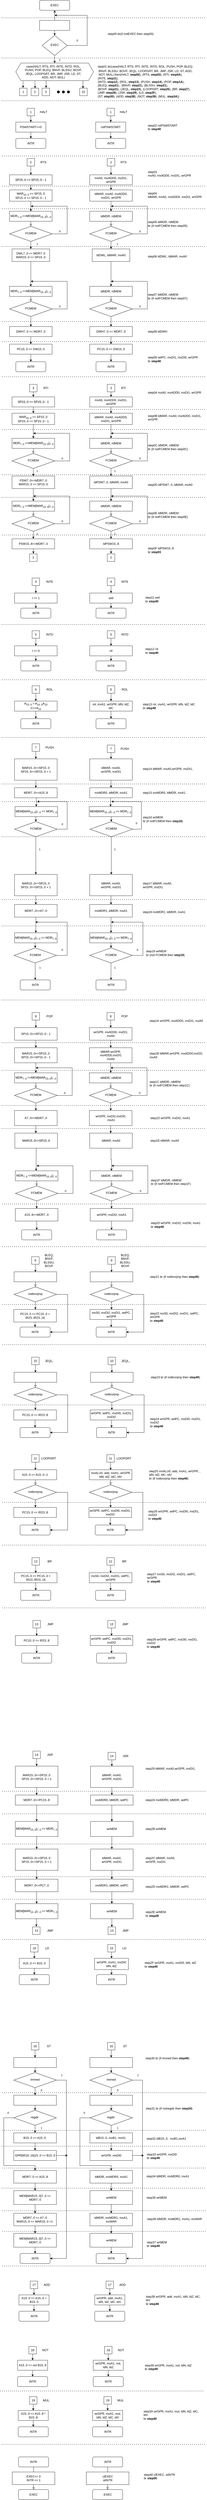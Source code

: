 <mxfile version="14.4.3" type="device"><diagram id="C5RBs43oDa-KdzZeNtuy" name="Page-1"><mxGraphModel dx="1038" dy="624" grid="1" gridSize="10" guides="1" tooltips="1" connect="1" arrows="1" fold="1" page="1" pageScale="1" pageWidth="827" pageHeight="1169" math="0" shadow="0"><root><mxCell id="WIyWlLk6GJQsqaUBKTNV-0"/><mxCell id="WIyWlLk6GJQsqaUBKTNV-1" parent="WIyWlLk6GJQsqaUBKTNV-0"/><mxCell id="WIyWlLk6GJQsqaUBKTNV-3" value="EXEC" style="rounded=1;whiteSpace=wrap;html=1;fontSize=12;glass=0;strokeWidth=1;shadow=0;" parent="WIyWlLk6GJQsqaUBKTNV-1" vertex="1"><mxGeometry x="160" y="80" width="120" height="40" as="geometry"/></mxCell><mxCell id="KUZCXEfdPg7qDdA59p38-6" value="0" style="edgeStyle=orthogonalEdgeStyle;rounded=0;orthogonalLoop=1;jettySize=auto;html=1;" parent="WIyWlLk6GJQsqaUBKTNV-1" source="WIyWlLk6GJQsqaUBKTNV-6" edge="1"><mxGeometry x="-0.758" y="20" relative="1" as="geometry"><mxPoint x="220" y="140" as="targetPoint"/><Array as="points"><mxPoint x="350" y="260"/><mxPoint x="350" y="140"/></Array><mxPoint as="offset"/></mxGeometry></mxCell><mxCell id="KUZCXEfdPg7qDdA59p38-7" value="1" style="edgeStyle=orthogonalEdgeStyle;rounded=0;orthogonalLoop=1;jettySize=auto;html=1;" parent="WIyWlLk6GJQsqaUBKTNV-1" source="WIyWlLk6GJQsqaUBKTNV-6" target="KUZCXEfdPg7qDdA59p38-1" edge="1"><mxGeometry x="-0.333" y="20" relative="1" as="geometry"><mxPoint as="offset"/></mxGeometry></mxCell><mxCell id="WIyWlLk6GJQsqaUBKTNV-6" value="EXEC" style="rhombus;whiteSpace=wrap;html=1;shadow=0;fontFamily=Helvetica;fontSize=12;align=center;strokeWidth=1;spacing=6;spacingTop=-4;" parent="WIyWlLk6GJQsqaUBKTNV-1" vertex="1"><mxGeometry x="170" y="220" width="100" height="80" as="geometry"/></mxCell><mxCell id="KUZCXEfdPg7qDdA59p38-3" value="" style="edgeStyle=orthogonalEdgeStyle;rounded=0;orthogonalLoop=1;jettySize=auto;html=1;" parent="WIyWlLk6GJQsqaUBKTNV-1" source="KUZCXEfdPg7qDdA59p38-0" target="WIyWlLk6GJQsqaUBKTNV-3" edge="1"><mxGeometry relative="1" as="geometry"/></mxCell><mxCell id="KUZCXEfdPg7qDdA59p38-5" value="" style="edgeStyle=orthogonalEdgeStyle;rounded=0;orthogonalLoop=1;jettySize=auto;html=1;" parent="WIyWlLk6GJQsqaUBKTNV-1" source="KUZCXEfdPg7qDdA59p38-0" target="WIyWlLk6GJQsqaUBKTNV-6" edge="1"><mxGeometry relative="1" as="geometry"/></mxCell><mxCell id="KUZCXEfdPg7qDdA59p38-0" value="" style="rounded=0;whiteSpace=wrap;html=1;" parent="WIyWlLk6GJQsqaUBKTNV-1" vertex="1"><mxGeometry x="160" y="160" width="120" height="40" as="geometry"/></mxCell><mxCell id="KUZCXEfdPg7qDdA59p38-1" value="" style="verticalLabelPosition=bottom;verticalAlign=top;html=1;shape=hexagon;perimeter=hexagonPerimeter2;arcSize=6;size=0.065;" parent="WIyWlLk6GJQsqaUBKTNV-1" vertex="1"><mxGeometry x="65" y="330" width="310" height="70" as="geometry"/></mxCell><mxCell id="KUZCXEfdPg7qDdA59p38-8" value="" style="shape=table;html=1;whiteSpace=wrap;startSize=0;container=1;collapsible=0;childLayout=tableLayout;" parent="WIyWlLk6GJQsqaUBKTNV-1" vertex="1"><mxGeometry x="80" y="430" width="30" height="30" as="geometry"/></mxCell><mxCell id="KUZCXEfdPg7qDdA59p38-9" value="" style="shape=partialRectangle;html=1;whiteSpace=wrap;collapsible=0;dropTarget=0;pointerEvents=0;fillColor=none;top=0;left=0;bottom=0;right=0;points=[[0,0.5],[1,0.5]];portConstraint=eastwest;" parent="KUZCXEfdPg7qDdA59p38-8" vertex="1"><mxGeometry width="30" height="30" as="geometry"/></mxCell><mxCell id="KUZCXEfdPg7qDdA59p38-10" value="1" style="shape=partialRectangle;html=1;whiteSpace=wrap;connectable=0;overflow=hidden;fillColor=none;top=0;left=0;bottom=0;right=0;" parent="KUZCXEfdPg7qDdA59p38-9" vertex="1"><mxGeometry width="30" height="30" as="geometry"/></mxCell><mxCell id="KUZCXEfdPg7qDdA59p38-11" value="" style="shape=table;html=1;whiteSpace=wrap;startSize=0;container=1;collapsible=0;childLayout=tableLayout;" parent="WIyWlLk6GJQsqaUBKTNV-1" vertex="1"><mxGeometry x="126.25" y="430" width="30" height="30" as="geometry"/></mxCell><mxCell id="KUZCXEfdPg7qDdA59p38-12" value="" style="shape=partialRectangle;html=1;whiteSpace=wrap;collapsible=0;dropTarget=0;pointerEvents=0;fillColor=none;top=0;left=0;bottom=0;right=0;points=[[0,0.5],[1,0.5]];portConstraint=eastwest;" parent="KUZCXEfdPg7qDdA59p38-11" vertex="1"><mxGeometry width="30" height="30" as="geometry"/></mxCell><mxCell id="KUZCXEfdPg7qDdA59p38-13" value="2" style="shape=partialRectangle;html=1;whiteSpace=wrap;connectable=0;overflow=hidden;fillColor=none;top=0;left=0;bottom=0;right=0;" parent="KUZCXEfdPg7qDdA59p38-12" vertex="1"><mxGeometry width="30" height="30" as="geometry"/></mxCell><mxCell id="KUZCXEfdPg7qDdA59p38-14" value="" style="shape=table;html=1;whiteSpace=wrap;startSize=0;container=1;collapsible=0;childLayout=tableLayout;" parent="WIyWlLk6GJQsqaUBKTNV-1" vertex="1"><mxGeometry x="170" y="430" width="30" height="30" as="geometry"/></mxCell><mxCell id="KUZCXEfdPg7qDdA59p38-15" value="" style="shape=partialRectangle;html=1;whiteSpace=wrap;collapsible=0;dropTarget=0;pointerEvents=0;fillColor=none;top=0;left=0;bottom=0;right=0;points=[[0,0.5],[1,0.5]];portConstraint=eastwest;" parent="KUZCXEfdPg7qDdA59p38-14" vertex="1"><mxGeometry width="30" height="30" as="geometry"/></mxCell><mxCell id="KUZCXEfdPg7qDdA59p38-16" value="3" style="shape=partialRectangle;html=1;whiteSpace=wrap;connectable=0;overflow=hidden;fillColor=none;top=0;left=0;bottom=0;right=0;" parent="KUZCXEfdPg7qDdA59p38-15" vertex="1"><mxGeometry width="30" height="30" as="geometry"/></mxCell><mxCell id="KUZCXEfdPg7qDdA59p38-26" value="" style="shape=table;html=1;whiteSpace=wrap;startSize=0;container=1;collapsible=0;childLayout=tableLayout;" parent="WIyWlLk6GJQsqaUBKTNV-1" vertex="1"><mxGeometry x="320" y="430" width="30" height="30" as="geometry"/></mxCell><mxCell id="KUZCXEfdPg7qDdA59p38-27" value="" style="shape=partialRectangle;html=1;whiteSpace=wrap;collapsible=0;dropTarget=0;pointerEvents=0;fillColor=none;top=0;left=0;bottom=0;right=0;points=[[0,0.5],[1,0.5]];portConstraint=eastwest;" parent="KUZCXEfdPg7qDdA59p38-26" vertex="1"><mxGeometry width="30" height="30" as="geometry"/></mxCell><mxCell id="KUZCXEfdPg7qDdA59p38-28" value="22" style="shape=partialRectangle;html=1;whiteSpace=wrap;connectable=0;overflow=hidden;fillColor=none;top=0;left=0;bottom=0;right=0;" parent="KUZCXEfdPg7qDdA59p38-27" vertex="1"><mxGeometry width="30" height="30" as="geometry"/></mxCell><mxCell id="KUZCXEfdPg7qDdA59p38-29" value="" style="endArrow=classic;html=1;exitX=0.094;exitY=1.02;exitDx=0;exitDy=0;exitPerimeter=0;entryX=0.467;entryY=-0.04;entryDx=0;entryDy=0;entryPerimeter=0;" parent="WIyWlLk6GJQsqaUBKTNV-1" source="KUZCXEfdPg7qDdA59p38-1" target="KUZCXEfdPg7qDdA59p38-9" edge="1"><mxGeometry width="50" height="50" relative="1" as="geometry"><mxPoint x="96" y="394" as="sourcePoint"/><mxPoint x="96" y="410" as="targetPoint"/></mxGeometry></mxCell><mxCell id="KUZCXEfdPg7qDdA59p38-30" value="" style="endArrow=classic;html=1;exitX=0.246;exitY=1.02;exitDx=0;exitDy=0;exitPerimeter=0;" parent="WIyWlLk6GJQsqaUBKTNV-1" source="KUZCXEfdPg7qDdA59p38-1" edge="1"><mxGeometry width="50" height="50" relative="1" as="geometry"><mxPoint x="104.14" y="401.2" as="sourcePoint"/><mxPoint x="142" y="430" as="targetPoint"/></mxGeometry></mxCell><mxCell id="KUZCXEfdPg7qDdA59p38-31" value="" style="endArrow=classic;html=1;entryX=0.533;entryY=-0.04;entryDx=0;entryDy=0;entryPerimeter=0;" parent="WIyWlLk6GJQsqaUBKTNV-1" target="KUZCXEfdPg7qDdA59p38-15" edge="1"><mxGeometry width="50" height="50" relative="1" as="geometry"><mxPoint x="186" y="400" as="sourcePoint"/><mxPoint x="152" y="440" as="targetPoint"/></mxGeometry></mxCell><mxCell id="KUZCXEfdPg7qDdA59p38-32" value="" style="endArrow=classic;html=1;entryX=0.44;entryY=0.013;entryDx=0;entryDy=0;entryPerimeter=0;" parent="WIyWlLk6GJQsqaUBKTNV-1" target="KUZCXEfdPg7qDdA59p38-27" edge="1"><mxGeometry width="50" height="50" relative="1" as="geometry"><mxPoint x="333" y="400" as="sourcePoint"/><mxPoint x="340" y="427" as="targetPoint"/></mxGeometry></mxCell><mxCell id="KUZCXEfdPg7qDdA59p38-35" value="" style="ellipse;whiteSpace=wrap;html=1;fillColor=#000000;" parent="WIyWlLk6GJQsqaUBKTNV-1" vertex="1"><mxGeometry x="230" y="440" width="10" height="10" as="geometry"/></mxCell><mxCell id="KUZCXEfdPg7qDdA59p38-36" value="" style="ellipse;whiteSpace=wrap;html=1;fillColor=#000000;" parent="WIyWlLk6GJQsqaUBKTNV-1" vertex="1"><mxGeometry x="250" y="440" width="10" height="10" as="geometry"/></mxCell><mxCell id="KUZCXEfdPg7qDdA59p38-37" value="" style="ellipse;whiteSpace=wrap;html=1;fillColor=#000000;" parent="WIyWlLk6GJQsqaUBKTNV-1" vertex="1"><mxGeometry x="270" y="440" width="10" height="10" as="geometry"/></mxCell><mxCell id="KUZCXEfdPg7qDdA59p38-38" value="case(HALT, RTS, RTI, INTE, INTD, ROL, PUSH, POP, BLEQ, BNVF, BLSSU, BOVF, JEQL, LOOPGRT, BR, JMP, JSR, LD, ST, ADD, NOT, MUL)" style="text;html=1;strokeColor=none;fillColor=none;align=center;verticalAlign=middle;whiteSpace=wrap;rounded=0;" parent="WIyWlLk6GJQsqaUBKTNV-1" vertex="1"><mxGeometry x="90" y="335" width="250" height="60" as="geometry"/></mxCell><mxCell id="KUZCXEfdPg7qDdA59p38-43" value="" style="edgeStyle=orthogonalEdgeStyle;rounded=0;orthogonalLoop=1;jettySize=auto;html=1;" parent="WIyWlLk6GJQsqaUBKTNV-1" source="KUZCXEfdPg7qDdA59p38-39" target="KUZCXEfdPg7qDdA59p38-42" edge="1"><mxGeometry relative="1" as="geometry"/></mxCell><mxCell id="KUZCXEfdPg7qDdA59p38-39" value="" style="shape=table;html=1;whiteSpace=wrap;startSize=0;container=1;collapsible=0;childLayout=tableLayout;" parent="WIyWlLk6GJQsqaUBKTNV-1" vertex="1"><mxGeometry x="110" y="510" width="30" height="30" as="geometry"/></mxCell><mxCell id="KUZCXEfdPg7qDdA59p38-40" value="" style="shape=partialRectangle;html=1;whiteSpace=wrap;collapsible=0;dropTarget=0;pointerEvents=0;fillColor=none;top=0;left=0;bottom=0;right=0;points=[[0,0.5],[1,0.5]];portConstraint=eastwest;" parent="KUZCXEfdPg7qDdA59p38-39" vertex="1"><mxGeometry width="30" height="30" as="geometry"/></mxCell><mxCell id="KUZCXEfdPg7qDdA59p38-41" value="1" style="shape=partialRectangle;html=1;whiteSpace=wrap;connectable=0;overflow=hidden;fillColor=none;top=0;left=0;bottom=0;right=0;" parent="KUZCXEfdPg7qDdA59p38-40" vertex="1"><mxGeometry width="30" height="30" as="geometry"/></mxCell><mxCell id="KUZCXEfdPg7qDdA59p38-45" value="" style="edgeStyle=orthogonalEdgeStyle;rounded=0;orthogonalLoop=1;jettySize=auto;html=1;" parent="WIyWlLk6GJQsqaUBKTNV-1" source="KUZCXEfdPg7qDdA59p38-42" target="KUZCXEfdPg7qDdA59p38-44" edge="1"><mxGeometry relative="1" as="geometry"/></mxCell><mxCell id="KUZCXEfdPg7qDdA59p38-42" value="PSWSTART&amp;lt;=0" style="rounded=0;whiteSpace=wrap;html=1;" parent="WIyWlLk6GJQsqaUBKTNV-1" vertex="1"><mxGeometry x="65" y="565" width="120" height="40" as="geometry"/></mxCell><mxCell id="KUZCXEfdPg7qDdA59p38-44" value="INTR" style="rounded=1;whiteSpace=wrap;html=1;fontSize=12;glass=0;strokeWidth=1;shadow=0;" parent="WIyWlLk6GJQsqaUBKTNV-1" vertex="1"><mxGeometry x="65" y="630" width="120" height="40" as="geometry"/></mxCell><mxCell id="KUZCXEfdPg7qDdA59p38-87" value="" style="edgeStyle=orthogonalEdgeStyle;rounded=0;orthogonalLoop=1;jettySize=auto;html=1;fontColor=#000000;" parent="WIyWlLk6GJQsqaUBKTNV-1" source="KUZCXEfdPg7qDdA59p38-46" target="KUZCXEfdPg7qDdA59p38-86" edge="1"><mxGeometry relative="1" as="geometry"/></mxCell><mxCell id="KUZCXEfdPg7qDdA59p38-46" value="" style="shape=table;html=1;whiteSpace=wrap;startSize=0;container=1;collapsible=0;childLayout=tableLayout;" parent="WIyWlLk6GJQsqaUBKTNV-1" vertex="1"><mxGeometry x="110" y="710" width="30" height="30" as="geometry"/></mxCell><mxCell id="KUZCXEfdPg7qDdA59p38-47" value="" style="shape=partialRectangle;html=1;whiteSpace=wrap;collapsible=0;dropTarget=0;pointerEvents=0;fillColor=none;top=0;left=0;bottom=0;right=0;points=[[0,0.5],[1,0.5]];portConstraint=eastwest;" parent="KUZCXEfdPg7qDdA59p38-46" vertex="1"><mxGeometry width="30" height="30" as="geometry"/></mxCell><mxCell id="KUZCXEfdPg7qDdA59p38-48" value="2" style="shape=partialRectangle;html=1;whiteSpace=wrap;connectable=0;overflow=hidden;fillColor=none;top=0;left=0;bottom=0;right=0;" parent="KUZCXEfdPg7qDdA59p38-47" vertex="1"><mxGeometry width="30" height="30" as="geometry"/></mxCell><mxCell id="KUZCXEfdPg7qDdA59p38-49" value="HALT" style="text;html=1;strokeColor=none;fillColor=none;align=center;verticalAlign=middle;whiteSpace=wrap;rounded=0;" parent="WIyWlLk6GJQsqaUBKTNV-1" vertex="1"><mxGeometry x="156.25" y="515" width="40" height="20" as="geometry"/></mxCell><mxCell id="KUZCXEfdPg7qDdA59p38-50" value="RTS" style="text;html=1;strokeColor=none;fillColor=none;align=center;verticalAlign=middle;whiteSpace=wrap;rounded=0;" parent="WIyWlLk6GJQsqaUBKTNV-1" vertex="1"><mxGeometry x="155" y="715" width="40" height="20" as="geometry"/></mxCell><mxCell id="KUZCXEfdPg7qDdA59p38-64" value="" style="edgeStyle=orthogonalEdgeStyle;rounded=0;orthogonalLoop=1;jettySize=auto;html=1;fontColor=#FFFFFF;entryX=0.5;entryY=0;entryDx=0;entryDy=0;" parent="WIyWlLk6GJQsqaUBKTNV-1" source="KUZCXEfdPg7qDdA59p38-51" target="KUZCXEfdPg7qDdA59p38-61" edge="1"><mxGeometry relative="1" as="geometry"/></mxCell><mxCell id="KUZCXEfdPg7qDdA59p38-51" value="MAR&lt;sub&gt;15..0&lt;/sub&gt; &amp;lt;= SP&lt;span&gt;15..0&lt;br&gt;&lt;/span&gt;SP15..0 &amp;lt;= SP15..0 - 1&lt;span&gt;&lt;br&gt;&lt;/span&gt;" style="rounded=0;whiteSpace=wrap;html=1;" parent="WIyWlLk6GJQsqaUBKTNV-1" vertex="1"><mxGeometry x="40" y="835" width="170" height="45" as="geometry"/></mxCell><mxCell id="KUZCXEfdPg7qDdA59p38-60" style="edgeStyle=orthogonalEdgeStyle;rounded=0;orthogonalLoop=1;jettySize=auto;html=1;exitX=0.5;exitY=1;exitDx=0;exitDy=0;entryX=0.5;entryY=0;entryDx=0;entryDy=0;endArrow=block;endFill=0;" parent="WIyWlLk6GJQsqaUBKTNV-1" source="KUZCXEfdPg7qDdA59p38-61" target="KUZCXEfdPg7qDdA59p38-63" edge="1"><mxGeometry relative="1" as="geometry"/></mxCell><mxCell id="KUZCXEfdPg7qDdA59p38-61" value="&lt;font style=&quot;font-size: 12px&quot;&gt;MDR&lt;sub&gt;7..0&lt;/sub&gt; &amp;lt;=&lt;font style=&quot;font-size: 12px&quot;&gt;MEM&lt;/font&gt;&lt;font style=&quot;font-size: 12px&quot;&gt;[&lt;/font&gt;&lt;font style=&quot;font-size: 12px&quot;&gt;MAR&lt;/font&gt;&lt;sub&gt;15..0&lt;/sub&gt;&lt;font style=&quot;font-size: 12px&quot;&gt;]&lt;/font&gt;&lt;sub&gt;7..0&lt;/sub&gt;&lt;/font&gt;" style="rounded=0;whiteSpace=wrap;html=1;" parent="WIyWlLk6GJQsqaUBKTNV-1" vertex="1"><mxGeometry x="40" y="920" width="170" height="40" as="geometry"/></mxCell><mxCell id="KUZCXEfdPg7qDdA59p38-62" value="0" style="edgeStyle=orthogonalEdgeStyle;rounded=0;orthogonalLoop=1;jettySize=auto;html=1;" parent="WIyWlLk6GJQsqaUBKTNV-1" source="KUZCXEfdPg7qDdA59p38-63" edge="1"><mxGeometry x="-0.809" y="10" relative="1" as="geometry"><mxPoint x="125" y="900" as="targetPoint"/><Array as="points"><mxPoint x="270" y="1010"/><mxPoint x="270" y="900"/></Array><mxPoint as="offset"/></mxGeometry></mxCell><mxCell id="KUZCXEfdPg7qDdA59p38-68" value="1" style="edgeStyle=orthogonalEdgeStyle;rounded=0;orthogonalLoop=1;jettySize=auto;html=1;" parent="WIyWlLk6GJQsqaUBKTNV-1" source="KUZCXEfdPg7qDdA59p38-63" target="KUZCXEfdPg7qDdA59p38-66" edge="1"><mxGeometry x="0.2" y="25" relative="1" as="geometry"><mxPoint as="offset"/></mxGeometry></mxCell><mxCell id="KUZCXEfdPg7qDdA59p38-63" value="FCMEM" style="rhombus;whiteSpace=wrap;html=1;shadow=0;fontFamily=Helvetica;fontSize=12;align=center;strokeWidth=1;spacing=6;spacingTop=-4;" parent="WIyWlLk6GJQsqaUBKTNV-1" vertex="1"><mxGeometry x="40" y="980" width="170" height="60" as="geometry"/></mxCell><mxCell id="KUZCXEfdPg7qDdA59p38-75" value="" style="edgeStyle=orthogonalEdgeStyle;rounded=0;orthogonalLoop=1;jettySize=auto;html=1;fontColor=#000000;entryX=0.5;entryY=0;entryDx=0;entryDy=0;" parent="WIyWlLk6GJQsqaUBKTNV-1" source="KUZCXEfdPg7qDdA59p38-66" target="KUZCXEfdPg7qDdA59p38-70" edge="1"><mxGeometry relative="1" as="geometry"/></mxCell><mxCell id="KUZCXEfdPg7qDdA59p38-66" value="&lt;span&gt;DWL7..0 &amp;lt;= MDR7..0&lt;br&gt;MAR15..0 &amp;lt;= SP15..0&lt;br&gt;&lt;/span&gt;" style="rounded=0;whiteSpace=wrap;html=1;" parent="WIyWlLk6GJQsqaUBKTNV-1" vertex="1"><mxGeometry x="50" y="1070" width="150" height="50" as="geometry"/></mxCell><mxCell id="KUZCXEfdPg7qDdA59p38-69" style="edgeStyle=orthogonalEdgeStyle;rounded=0;orthogonalLoop=1;jettySize=auto;html=1;exitX=0.5;exitY=1;exitDx=0;exitDy=0;entryX=0.5;entryY=0;entryDx=0;entryDy=0;endArrow=block;endFill=0;" parent="WIyWlLk6GJQsqaUBKTNV-1" source="KUZCXEfdPg7qDdA59p38-70" target="KUZCXEfdPg7qDdA59p38-73" edge="1"><mxGeometry relative="1" as="geometry"/></mxCell><mxCell id="KUZCXEfdPg7qDdA59p38-70" value="&lt;font style=&quot;font-size: 12px&quot;&gt;MDR&lt;sub&gt;7..0&lt;/sub&gt; &amp;lt;=&lt;font style=&quot;font-size: 12px&quot;&gt;MEM&lt;/font&gt;&lt;font style=&quot;font-size: 12px&quot;&gt;[&lt;/font&gt;&lt;font style=&quot;font-size: 12px&quot;&gt;MAR&lt;/font&gt;&lt;sub&gt;15..0&lt;/sub&gt;&lt;font style=&quot;font-size: 12px&quot;&gt;]&lt;/font&gt;&lt;sub&gt;7..0&lt;/sub&gt;&lt;/font&gt;" style="rounded=0;whiteSpace=wrap;html=1;" parent="WIyWlLk6GJQsqaUBKTNV-1" vertex="1"><mxGeometry x="40" y="1219" width="170" height="40" as="geometry"/></mxCell><mxCell id="KUZCXEfdPg7qDdA59p38-71" value="0" style="edgeStyle=orthogonalEdgeStyle;rounded=0;orthogonalLoop=1;jettySize=auto;html=1;" parent="WIyWlLk6GJQsqaUBKTNV-1" source="KUZCXEfdPg7qDdA59p38-73" edge="1"><mxGeometry x="-0.809" y="10" relative="1" as="geometry"><mxPoint x="125" y="1199" as="targetPoint"/><Array as="points"><mxPoint x="270" y="1309"/><mxPoint x="270" y="1199"/></Array><mxPoint as="offset"/></mxGeometry></mxCell><mxCell id="KUZCXEfdPg7qDdA59p38-77" value="" style="edgeStyle=orthogonalEdgeStyle;rounded=0;orthogonalLoop=1;jettySize=auto;html=1;fontColor=#000000;" parent="WIyWlLk6GJQsqaUBKTNV-1" source="KUZCXEfdPg7qDdA59p38-73" target="KUZCXEfdPg7qDdA59p38-76" edge="1"><mxGeometry relative="1" as="geometry"/></mxCell><mxCell id="KUZCXEfdPg7qDdA59p38-73" value="FCMEM" style="rhombus;whiteSpace=wrap;html=1;shadow=0;fontFamily=Helvetica;fontSize=12;align=center;strokeWidth=1;spacing=6;spacingTop=-4;" parent="WIyWlLk6GJQsqaUBKTNV-1" vertex="1"><mxGeometry x="40" y="1279" width="170" height="60" as="geometry"/></mxCell><mxCell id="KUZCXEfdPg7qDdA59p38-79" value="" style="edgeStyle=orthogonalEdgeStyle;rounded=0;orthogonalLoop=1;jettySize=auto;html=1;fontColor=#000000;" parent="WIyWlLk6GJQsqaUBKTNV-1" source="KUZCXEfdPg7qDdA59p38-76" target="KUZCXEfdPg7qDdA59p38-78" edge="1"><mxGeometry relative="1" as="geometry"/></mxCell><mxCell id="KUZCXEfdPg7qDdA59p38-76" value="DWH7..0 &amp;lt;= MDR7..0" style="rounded=0;whiteSpace=wrap;html=1;" parent="WIyWlLk6GJQsqaUBKTNV-1" vertex="1"><mxGeometry x="40" y="1379" width="170" height="40" as="geometry"/></mxCell><mxCell id="KUZCXEfdPg7qDdA59p38-81" value="" style="edgeStyle=orthogonalEdgeStyle;rounded=0;orthogonalLoop=1;jettySize=auto;html=1;fontColor=#000000;" parent="WIyWlLk6GJQsqaUBKTNV-1" source="KUZCXEfdPg7qDdA59p38-78" target="KUZCXEfdPg7qDdA59p38-80" edge="1"><mxGeometry relative="1" as="geometry"/></mxCell><mxCell id="KUZCXEfdPg7qDdA59p38-78" value="PC15..0 &amp;lt;= DW15..0" style="rounded=0;whiteSpace=wrap;html=1;" parent="WIyWlLk6GJQsqaUBKTNV-1" vertex="1"><mxGeometry x="40" y="1449" width="170" height="40" as="geometry"/></mxCell><mxCell id="KUZCXEfdPg7qDdA59p38-80" value="INTR" style="rounded=1;whiteSpace=wrap;html=1;fontSize=12;glass=0;strokeWidth=1;shadow=0;" parent="WIyWlLk6GJQsqaUBKTNV-1" vertex="1"><mxGeometry x="65" y="1519" width="120" height="40" as="geometry"/></mxCell><mxCell id="KUZCXEfdPg7qDdA59p38-90" value="" style="edgeStyle=orthogonalEdgeStyle;rounded=0;orthogonalLoop=1;jettySize=auto;html=1;fontColor=#000000;" parent="WIyWlLk6GJQsqaUBKTNV-1" source="KUZCXEfdPg7qDdA59p38-82" target="KUZCXEfdPg7qDdA59p38-89" edge="1"><mxGeometry relative="1" as="geometry"/></mxCell><mxCell id="KUZCXEfdPg7qDdA59p38-82" value="" style="shape=table;html=1;whiteSpace=wrap;startSize=0;container=1;collapsible=0;childLayout=tableLayout;" parent="WIyWlLk6GJQsqaUBKTNV-1" vertex="1"><mxGeometry x="120" y="1609" width="30" height="30" as="geometry"/></mxCell><mxCell id="KUZCXEfdPg7qDdA59p38-83" value="" style="shape=partialRectangle;html=1;whiteSpace=wrap;collapsible=0;dropTarget=0;pointerEvents=0;fillColor=none;top=0;left=0;bottom=0;right=0;points=[[0,0.5],[1,0.5]];portConstraint=eastwest;" parent="KUZCXEfdPg7qDdA59p38-82" vertex="1"><mxGeometry width="30" height="30" as="geometry"/></mxCell><mxCell id="KUZCXEfdPg7qDdA59p38-84" value="3" style="shape=partialRectangle;html=1;whiteSpace=wrap;connectable=0;overflow=hidden;fillColor=none;top=0;left=0;bottom=0;right=0;" parent="KUZCXEfdPg7qDdA59p38-83" vertex="1"><mxGeometry width="30" height="30" as="geometry"/></mxCell><mxCell id="KUZCXEfdPg7qDdA59p38-85" value="RTI" style="text;html=1;strokeColor=none;fillColor=none;align=center;verticalAlign=middle;whiteSpace=wrap;rounded=0;" parent="WIyWlLk6GJQsqaUBKTNV-1" vertex="1"><mxGeometry x="165" y="1614" width="40" height="20" as="geometry"/></mxCell><mxCell id="KUZCXEfdPg7qDdA59p38-88" value="" style="edgeStyle=orthogonalEdgeStyle;rounded=0;orthogonalLoop=1;jettySize=auto;html=1;fontColor=#000000;" parent="WIyWlLk6GJQsqaUBKTNV-1" source="KUZCXEfdPg7qDdA59p38-86" target="KUZCXEfdPg7qDdA59p38-51" edge="1"><mxGeometry relative="1" as="geometry"/></mxCell><mxCell id="KUZCXEfdPg7qDdA59p38-86" value="&#10;&#10;&lt;span style=&quot;color: rgb(0, 0, 0); font-family: helvetica; font-size: 12px; font-style: normal; font-weight: 400; letter-spacing: normal; text-align: center; text-indent: 0px; text-transform: none; word-spacing: 0px; background-color: rgb(248, 249, 250); display: inline; float: none;&quot;&gt;SP15..0 &amp;lt;= SP15..0 - 1&lt;/span&gt;&#10;&#10;" style="rounded=0;whiteSpace=wrap;html=1;" parent="WIyWlLk6GJQsqaUBKTNV-1" vertex="1"><mxGeometry x="40" y="775" width="170" height="40" as="geometry"/></mxCell><mxCell id="KUZCXEfdPg7qDdA59p38-92" value="" style="edgeStyle=orthogonalEdgeStyle;rounded=0;orthogonalLoop=1;jettySize=auto;html=1;fontColor=#000000;" parent="WIyWlLk6GJQsqaUBKTNV-1" source="KUZCXEfdPg7qDdA59p38-89" target="KUZCXEfdPg7qDdA59p38-91" edge="1"><mxGeometry relative="1" as="geometry"/></mxCell><mxCell id="KUZCXEfdPg7qDdA59p38-89" value="&#10;&#10;&lt;span style=&quot;color: rgb(0, 0, 0); font-family: helvetica; font-size: 12px; font-style: normal; font-weight: 400; letter-spacing: normal; text-align: center; text-indent: 0px; text-transform: none; word-spacing: 0px; background-color: rgb(248, 249, 250); display: inline; float: none;&quot;&gt;SP15..0 &amp;lt;= SP15..0 - 1&lt;/span&gt;&#10;&#10;" style="rounded=0;whiteSpace=wrap;html=1;" parent="WIyWlLk6GJQsqaUBKTNV-1" vertex="1"><mxGeometry x="50" y="1659" width="170" height="40" as="geometry"/></mxCell><mxCell id="KUZCXEfdPg7qDdA59p38-97" value="" style="edgeStyle=orthogonalEdgeStyle;rounded=0;orthogonalLoop=1;jettySize=auto;html=1;fontColor=#000000;entryX=0.5;entryY=0;entryDx=0;entryDy=0;" parent="WIyWlLk6GJQsqaUBKTNV-1" source="KUZCXEfdPg7qDdA59p38-91" target="KUZCXEfdPg7qDdA59p38-94" edge="1"><mxGeometry relative="1" as="geometry"/></mxCell><mxCell id="KUZCXEfdPg7qDdA59p38-91" value="MAR&lt;sub&gt;15..0&lt;/sub&gt; &amp;lt;= SP&lt;span&gt;15..0&lt;br&gt;&lt;/span&gt;SP15..0 &amp;lt;= SP15..0 - 1&lt;span&gt;&lt;br&gt;&lt;/span&gt;" style="rounded=0;whiteSpace=wrap;html=1;" parent="WIyWlLk6GJQsqaUBKTNV-1" vertex="1"><mxGeometry x="50" y="1724" width="170" height="45" as="geometry"/></mxCell><mxCell id="KUZCXEfdPg7qDdA59p38-93" style="edgeStyle=orthogonalEdgeStyle;rounded=0;orthogonalLoop=1;jettySize=auto;html=1;exitX=0.5;exitY=1;exitDx=0;exitDy=0;entryX=0.5;entryY=0;entryDx=0;entryDy=0;endArrow=block;endFill=0;" parent="WIyWlLk6GJQsqaUBKTNV-1" source="KUZCXEfdPg7qDdA59p38-94" target="KUZCXEfdPg7qDdA59p38-96" edge="1"><mxGeometry relative="1" as="geometry"/></mxCell><mxCell id="KUZCXEfdPg7qDdA59p38-94" value="&lt;font style=&quot;font-size: 12px&quot;&gt;MDR&lt;sub&gt;7..0&lt;/sub&gt; &amp;lt;=&lt;font style=&quot;font-size: 12px&quot;&gt;MEM&lt;/font&gt;&lt;font style=&quot;font-size: 12px&quot;&gt;[&lt;/font&gt;&lt;font style=&quot;font-size: 12px&quot;&gt;MAR&lt;/font&gt;&lt;sub&gt;15..0&lt;/sub&gt;&lt;font style=&quot;font-size: 12px&quot;&gt;]&lt;/font&gt;&lt;sub&gt;7..0&lt;/sub&gt;&lt;/font&gt;" style="rounded=0;whiteSpace=wrap;html=1;" parent="WIyWlLk6GJQsqaUBKTNV-1" vertex="1"><mxGeometry x="50" y="1824" width="170" height="40" as="geometry"/></mxCell><mxCell id="KUZCXEfdPg7qDdA59p38-95" value="0" style="edgeStyle=orthogonalEdgeStyle;rounded=0;orthogonalLoop=1;jettySize=auto;html=1;" parent="WIyWlLk6GJQsqaUBKTNV-1" source="KUZCXEfdPg7qDdA59p38-96" edge="1"><mxGeometry x="-0.809" y="10" relative="1" as="geometry"><mxPoint x="135" y="1804" as="targetPoint"/><Array as="points"><mxPoint x="280" y="1914"/><mxPoint x="280" y="1804"/></Array><mxPoint as="offset"/></mxGeometry></mxCell><mxCell id="KUZCXEfdPg7qDdA59p38-99" value="1" style="edgeStyle=orthogonalEdgeStyle;rounded=0;orthogonalLoop=1;jettySize=auto;html=1;fontColor=#000000;" parent="WIyWlLk6GJQsqaUBKTNV-1" source="KUZCXEfdPg7qDdA59p38-96" target="KUZCXEfdPg7qDdA59p38-98" edge="1"><mxGeometry x="0.2" y="15" relative="1" as="geometry"><mxPoint as="offset"/></mxGeometry></mxCell><mxCell id="KUZCXEfdPg7qDdA59p38-96" value="FCMEM" style="rhombus;whiteSpace=wrap;html=1;shadow=0;fontFamily=Helvetica;fontSize=12;align=center;strokeWidth=1;spacing=6;spacingTop=-4;" parent="WIyWlLk6GJQsqaUBKTNV-1" vertex="1"><mxGeometry x="50" y="1884" width="170" height="60" as="geometry"/></mxCell><mxCell id="KUZCXEfdPg7qDdA59p38-106" style="edgeStyle=orthogonalEdgeStyle;rounded=0;orthogonalLoop=1;jettySize=auto;html=1;entryX=0.5;entryY=0;entryDx=0;entryDy=0;fontColor=#000000;" parent="WIyWlLk6GJQsqaUBKTNV-1" source="KUZCXEfdPg7qDdA59p38-98" target="KUZCXEfdPg7qDdA59p38-101" edge="1"><mxGeometry relative="1" as="geometry"/></mxCell><mxCell id="KUZCXEfdPg7qDdA59p38-98" value="PSW7..0&amp;lt;=MDR7..0&lt;br&gt;MAR15..0 &amp;lt;= SP15..0" style="rounded=0;whiteSpace=wrap;html=1;" parent="WIyWlLk6GJQsqaUBKTNV-1" vertex="1"><mxGeometry x="50" y="1974" width="170" height="50" as="geometry"/></mxCell><mxCell id="KUZCXEfdPg7qDdA59p38-100" style="edgeStyle=orthogonalEdgeStyle;rounded=0;orthogonalLoop=1;jettySize=auto;html=1;exitX=0.5;exitY=1;exitDx=0;exitDy=0;entryX=0.5;entryY=0;entryDx=0;entryDy=0;endArrow=block;endFill=0;" parent="WIyWlLk6GJQsqaUBKTNV-1" source="KUZCXEfdPg7qDdA59p38-101" target="KUZCXEfdPg7qDdA59p38-104" edge="1"><mxGeometry relative="1" as="geometry"/></mxCell><mxCell id="KUZCXEfdPg7qDdA59p38-101" value="&lt;font style=&quot;font-size: 12px&quot;&gt;MDR&lt;sub&gt;7..0&lt;/sub&gt; &amp;lt;=&lt;font style=&quot;font-size: 12px&quot;&gt;MEM&lt;/font&gt;&lt;font style=&quot;font-size: 12px&quot;&gt;[&lt;/font&gt;&lt;font style=&quot;font-size: 12px&quot;&gt;MAR&lt;/font&gt;&lt;sub&gt;15..0&lt;/sub&gt;&lt;font style=&quot;font-size: 12px&quot;&gt;]&lt;/font&gt;&lt;sub&gt;7..0&lt;/sub&gt;&lt;/font&gt;" style="rounded=0;whiteSpace=wrap;html=1;" parent="WIyWlLk6GJQsqaUBKTNV-1" vertex="1"><mxGeometry x="50" y="2074" width="170" height="40" as="geometry"/></mxCell><mxCell id="KUZCXEfdPg7qDdA59p38-102" value="0" style="edgeStyle=orthogonalEdgeStyle;rounded=0;orthogonalLoop=1;jettySize=auto;html=1;" parent="WIyWlLk6GJQsqaUBKTNV-1" source="KUZCXEfdPg7qDdA59p38-104" edge="1"><mxGeometry x="-0.809" y="10" relative="1" as="geometry"><mxPoint x="135" y="2054" as="targetPoint"/><Array as="points"><mxPoint x="280" y="2164"/><mxPoint x="280" y="2054"/></Array><mxPoint as="offset"/></mxGeometry></mxCell><mxCell id="KUZCXEfdPg7qDdA59p38-103" value="1" style="edgeStyle=orthogonalEdgeStyle;rounded=0;orthogonalLoop=1;jettySize=auto;html=1;fontColor=#000000;" parent="WIyWlLk6GJQsqaUBKTNV-1" source="KUZCXEfdPg7qDdA59p38-104" target="KUZCXEfdPg7qDdA59p38-105" edge="1"><mxGeometry x="0.2" y="15" relative="1" as="geometry"><mxPoint as="offset"/></mxGeometry></mxCell><mxCell id="KUZCXEfdPg7qDdA59p38-104" value="FCMEM" style="rhombus;whiteSpace=wrap;html=1;shadow=0;fontFamily=Helvetica;fontSize=12;align=center;strokeWidth=1;spacing=6;spacingTop=-4;" parent="WIyWlLk6GJQsqaUBKTNV-1" vertex="1"><mxGeometry x="50" y="2134" width="170" height="60" as="geometry"/></mxCell><mxCell id="KUZCXEfdPg7qDdA59p38-110" style="edgeStyle=orthogonalEdgeStyle;rounded=0;orthogonalLoop=1;jettySize=auto;html=1;exitX=0.5;exitY=1;exitDx=0;exitDy=0;entryX=0.507;entryY=-0.04;entryDx=0;entryDy=0;entryPerimeter=0;fontColor=#000000;" parent="WIyWlLk6GJQsqaUBKTNV-1" source="KUZCXEfdPg7qDdA59p38-105" target="KUZCXEfdPg7qDdA59p38-108" edge="1"><mxGeometry relative="1" as="geometry"/></mxCell><mxCell id="KUZCXEfdPg7qDdA59p38-105" value="PSW15..8&amp;lt;=MDR7..0" style="rounded=0;whiteSpace=wrap;html=1;" parent="WIyWlLk6GJQsqaUBKTNV-1" vertex="1"><mxGeometry x="50" y="2224" width="170" height="40" as="geometry"/></mxCell><mxCell id="KUZCXEfdPg7qDdA59p38-107" value="" style="shape=table;html=1;whiteSpace=wrap;startSize=0;container=1;collapsible=0;childLayout=tableLayout;" parent="WIyWlLk6GJQsqaUBKTNV-1" vertex="1"><mxGeometry x="120" y="2284" width="30" height="30" as="geometry"/></mxCell><mxCell id="KUZCXEfdPg7qDdA59p38-108" value="" style="shape=partialRectangle;html=1;whiteSpace=wrap;collapsible=0;dropTarget=0;pointerEvents=0;fillColor=none;top=0;left=0;bottom=0;right=0;points=[[0,0.5],[1,0.5]];portConstraint=eastwest;" parent="KUZCXEfdPg7qDdA59p38-107" vertex="1"><mxGeometry width="30" height="30" as="geometry"/></mxCell><mxCell id="KUZCXEfdPg7qDdA59p38-109" value="2" style="shape=partialRectangle;html=1;whiteSpace=wrap;connectable=0;overflow=hidden;fillColor=none;top=0;left=0;bottom=0;right=0;" parent="KUZCXEfdPg7qDdA59p38-108" vertex="1"><mxGeometry width="30" height="30" as="geometry"/></mxCell><mxCell id="KUZCXEfdPg7qDdA59p38-116" value="" style="edgeStyle=orthogonalEdgeStyle;rounded=0;orthogonalLoop=1;jettySize=auto;html=1;fontColor=#000000;" parent="WIyWlLk6GJQsqaUBKTNV-1" source="KUZCXEfdPg7qDdA59p38-111" target="KUZCXEfdPg7qDdA59p38-115" edge="1"><mxGeometry relative="1" as="geometry"/></mxCell><mxCell id="KUZCXEfdPg7qDdA59p38-111" value="" style="shape=table;html=1;whiteSpace=wrap;startSize=0;container=1;collapsible=0;childLayout=tableLayout;" parent="WIyWlLk6GJQsqaUBKTNV-1" vertex="1"><mxGeometry x="130" y="2380" width="30" height="30" as="geometry"/></mxCell><mxCell id="KUZCXEfdPg7qDdA59p38-112" value="" style="shape=partialRectangle;html=1;whiteSpace=wrap;collapsible=0;dropTarget=0;pointerEvents=0;fillColor=none;top=0;left=0;bottom=0;right=0;points=[[0,0.5],[1,0.5]];portConstraint=eastwest;" parent="KUZCXEfdPg7qDdA59p38-111" vertex="1"><mxGeometry width="30" height="30" as="geometry"/></mxCell><mxCell id="KUZCXEfdPg7qDdA59p38-113" value="4" style="shape=partialRectangle;html=1;whiteSpace=wrap;connectable=0;overflow=hidden;fillColor=none;top=0;left=0;bottom=0;right=0;" parent="KUZCXEfdPg7qDdA59p38-112" vertex="1"><mxGeometry width="30" height="30" as="geometry"/></mxCell><mxCell id="KUZCXEfdPg7qDdA59p38-114" value="INTE" style="text;html=1;strokeColor=none;fillColor=none;align=center;verticalAlign=middle;whiteSpace=wrap;rounded=0;" parent="WIyWlLk6GJQsqaUBKTNV-1" vertex="1"><mxGeometry x="180" y="2385" width="40" height="20" as="geometry"/></mxCell><mxCell id="KUZCXEfdPg7qDdA59p38-118" value="" style="edgeStyle=orthogonalEdgeStyle;rounded=0;orthogonalLoop=1;jettySize=auto;html=1;fontColor=#000000;" parent="WIyWlLk6GJQsqaUBKTNV-1" source="KUZCXEfdPg7qDdA59p38-115" target="KUZCXEfdPg7qDdA59p38-117" edge="1"><mxGeometry relative="1" as="geometry"/></mxCell><mxCell id="KUZCXEfdPg7qDdA59p38-115" value="I &amp;lt;= 1" style="rounded=0;whiteSpace=wrap;html=1;" parent="WIyWlLk6GJQsqaUBKTNV-1" vertex="1"><mxGeometry x="60" y="2440" width="170" height="40" as="geometry"/></mxCell><mxCell id="KUZCXEfdPg7qDdA59p38-117" value="INTR" style="rounded=1;whiteSpace=wrap;html=1;fontSize=12;glass=0;strokeWidth=1;shadow=0;" parent="WIyWlLk6GJQsqaUBKTNV-1" vertex="1"><mxGeometry x="85" y="2500" width="120" height="40" as="geometry"/></mxCell><mxCell id="KUZCXEfdPg7qDdA59p38-119" value="" style="edgeStyle=orthogonalEdgeStyle;rounded=0;orthogonalLoop=1;jettySize=auto;html=1;fontColor=#000000;" parent="WIyWlLk6GJQsqaUBKTNV-1" source="KUZCXEfdPg7qDdA59p38-120" target="KUZCXEfdPg7qDdA59p38-125" edge="1"><mxGeometry relative="1" as="geometry"/></mxCell><mxCell id="KUZCXEfdPg7qDdA59p38-120" value="" style="shape=table;html=1;whiteSpace=wrap;startSize=0;container=1;collapsible=0;childLayout=tableLayout;" parent="WIyWlLk6GJQsqaUBKTNV-1" vertex="1"><mxGeometry x="130" y="2590" width="30" height="30" as="geometry"/></mxCell><mxCell id="KUZCXEfdPg7qDdA59p38-121" value="" style="shape=partialRectangle;html=1;whiteSpace=wrap;collapsible=0;dropTarget=0;pointerEvents=0;fillColor=none;top=0;left=0;bottom=0;right=0;points=[[0,0.5],[1,0.5]];portConstraint=eastwest;" parent="KUZCXEfdPg7qDdA59p38-120" vertex="1"><mxGeometry width="30" height="30" as="geometry"/></mxCell><mxCell id="KUZCXEfdPg7qDdA59p38-122" value="5" style="shape=partialRectangle;html=1;whiteSpace=wrap;connectable=0;overflow=hidden;fillColor=none;top=0;left=0;bottom=0;right=0;" parent="KUZCXEfdPg7qDdA59p38-121" vertex="1"><mxGeometry width="30" height="30" as="geometry"/></mxCell><mxCell id="KUZCXEfdPg7qDdA59p38-123" value="INTD" style="text;html=1;strokeColor=none;fillColor=none;align=center;verticalAlign=middle;whiteSpace=wrap;rounded=0;" parent="WIyWlLk6GJQsqaUBKTNV-1" vertex="1"><mxGeometry x="180" y="2595" width="40" height="20" as="geometry"/></mxCell><mxCell id="KUZCXEfdPg7qDdA59p38-124" value="" style="edgeStyle=orthogonalEdgeStyle;rounded=0;orthogonalLoop=1;jettySize=auto;html=1;fontColor=#000000;" parent="WIyWlLk6GJQsqaUBKTNV-1" source="KUZCXEfdPg7qDdA59p38-125" target="KUZCXEfdPg7qDdA59p38-126" edge="1"><mxGeometry relative="1" as="geometry"/></mxCell><mxCell id="KUZCXEfdPg7qDdA59p38-125" value="I &amp;lt;= 0" style="rounded=0;whiteSpace=wrap;html=1;" parent="WIyWlLk6GJQsqaUBKTNV-1" vertex="1"><mxGeometry x="60" y="2650" width="170" height="40" as="geometry"/></mxCell><mxCell id="KUZCXEfdPg7qDdA59p38-126" value="INTR" style="rounded=1;whiteSpace=wrap;html=1;fontSize=12;glass=0;strokeWidth=1;shadow=0;" parent="WIyWlLk6GJQsqaUBKTNV-1" vertex="1"><mxGeometry x="85" y="2710" width="120" height="40" as="geometry"/></mxCell><mxCell id="KUZCXEfdPg7qDdA59p38-132" value="" style="edgeStyle=orthogonalEdgeStyle;rounded=0;orthogonalLoop=1;jettySize=auto;html=1;fontColor=#000000;" parent="WIyWlLk6GJQsqaUBKTNV-1" source="KUZCXEfdPg7qDdA59p38-127" target="KUZCXEfdPg7qDdA59p38-131" edge="1"><mxGeometry relative="1" as="geometry"/></mxCell><mxCell id="KUZCXEfdPg7qDdA59p38-127" value="" style="shape=table;html=1;whiteSpace=wrap;startSize=0;container=1;collapsible=0;childLayout=tableLayout;" parent="WIyWlLk6GJQsqaUBKTNV-1" vertex="1"><mxGeometry x="130" y="2809" width="30" height="30" as="geometry"/></mxCell><mxCell id="KUZCXEfdPg7qDdA59p38-128" value="" style="shape=partialRectangle;html=1;whiteSpace=wrap;collapsible=0;dropTarget=0;pointerEvents=0;fillColor=none;top=0;left=0;bottom=0;right=0;points=[[0,0.5],[1,0.5]];portConstraint=eastwest;" parent="KUZCXEfdPg7qDdA59p38-127" vertex="1"><mxGeometry width="30" height="30" as="geometry"/></mxCell><mxCell id="KUZCXEfdPg7qDdA59p38-129" value="6" style="shape=partialRectangle;html=1;whiteSpace=wrap;connectable=0;overflow=hidden;fillColor=none;top=0;left=0;bottom=0;right=0;" parent="KUZCXEfdPg7qDdA59p38-128" vertex="1"><mxGeometry width="30" height="30" as="geometry"/></mxCell><mxCell id="KUZCXEfdPg7qDdA59p38-130" value="ROL" style="text;html=1;strokeColor=none;fillColor=none;align=center;verticalAlign=middle;whiteSpace=wrap;rounded=0;" parent="WIyWlLk6GJQsqaUBKTNV-1" vertex="1"><mxGeometry x="180" y="2814" width="40" height="20" as="geometry"/></mxCell><mxCell id="KUZCXEfdPg7qDdA59p38-134" value="" style="edgeStyle=orthogonalEdgeStyle;rounded=0;orthogonalLoop=1;jettySize=auto;html=1;fontColor=#000000;" parent="WIyWlLk6GJQsqaUBKTNV-1" source="KUZCXEfdPg7qDdA59p38-131" target="KUZCXEfdPg7qDdA59p38-133" edge="1"><mxGeometry relative="1" as="geometry"/></mxCell><mxCell id="KUZCXEfdPg7qDdA59p38-131" value="A&lt;sub&gt;15..0&lt;/sub&gt; = A&lt;sub&gt;14..0&lt;/sub&gt;A&lt;sub&gt;15&lt;/sub&gt;&lt;br&gt;C&amp;lt;=A&lt;sub&gt;15&lt;/sub&gt;" style="rounded=0;whiteSpace=wrap;html=1;" parent="WIyWlLk6GJQsqaUBKTNV-1" vertex="1"><mxGeometry x="60" y="2870" width="170" height="40" as="geometry"/></mxCell><mxCell id="KUZCXEfdPg7qDdA59p38-133" value="INTR" style="rounded=1;whiteSpace=wrap;html=1;fontSize=12;glass=0;strokeWidth=1;shadow=0;" parent="WIyWlLk6GJQsqaUBKTNV-1" vertex="1"><mxGeometry x="85" y="2940" width="120" height="40" as="geometry"/></mxCell><mxCell id="KUZCXEfdPg7qDdA59p38-141" value="" style="edgeStyle=orthogonalEdgeStyle;rounded=0;orthogonalLoop=1;jettySize=auto;html=1;fontColor=#000000;" parent="WIyWlLk6GJQsqaUBKTNV-1" source="KUZCXEfdPg7qDdA59p38-136" target="KUZCXEfdPg7qDdA59p38-140" edge="1"><mxGeometry relative="1" as="geometry"/></mxCell><mxCell id="KUZCXEfdPg7qDdA59p38-136" value="" style="shape=table;html=1;whiteSpace=wrap;startSize=0;container=1;collapsible=0;childLayout=tableLayout;" parent="WIyWlLk6GJQsqaUBKTNV-1" vertex="1"><mxGeometry x="130" y="3040" width="30" height="30" as="geometry"/></mxCell><mxCell id="KUZCXEfdPg7qDdA59p38-137" value="" style="shape=partialRectangle;html=1;whiteSpace=wrap;collapsible=0;dropTarget=0;pointerEvents=0;fillColor=none;top=0;left=0;bottom=0;right=0;points=[[0,0.5],[1,0.5]];portConstraint=eastwest;" parent="KUZCXEfdPg7qDdA59p38-136" vertex="1"><mxGeometry width="30" height="30" as="geometry"/></mxCell><mxCell id="KUZCXEfdPg7qDdA59p38-138" value="7" style="shape=partialRectangle;html=1;whiteSpace=wrap;connectable=0;overflow=hidden;fillColor=none;top=0;left=0;bottom=0;right=0;" parent="KUZCXEfdPg7qDdA59p38-137" vertex="1"><mxGeometry width="30" height="30" as="geometry"/></mxCell><mxCell id="KUZCXEfdPg7qDdA59p38-139" value="PUSH" style="text;html=1;strokeColor=none;fillColor=none;align=center;verticalAlign=middle;whiteSpace=wrap;rounded=0;" parent="WIyWlLk6GJQsqaUBKTNV-1" vertex="1"><mxGeometry x="180" y="3045" width="40" height="20" as="geometry"/></mxCell><mxCell id="gf9VQqtdiw2TVjJXqMm1-164" value="" style="edgeStyle=orthogonalEdgeStyle;rounded=0;orthogonalLoop=1;jettySize=auto;html=1;" parent="WIyWlLk6GJQsqaUBKTNV-1" source="KUZCXEfdPg7qDdA59p38-140" target="gf9VQqtdiw2TVjJXqMm1-162" edge="1"><mxGeometry relative="1" as="geometry"/></mxCell><mxCell id="KUZCXEfdPg7qDdA59p38-140" value="MAR15..0&amp;lt;=SP15..0&lt;br&gt;SP15..0&amp;lt;=SP15..0 + 1&lt;br&gt;" style="rounded=0;whiteSpace=wrap;html=1;" parent="WIyWlLk6GJQsqaUBKTNV-1" vertex="1"><mxGeometry x="60" y="3100" width="170" height="85" as="geometry"/></mxCell><mxCell id="-_u67uSl4FV2JIZ93aXF-0" style="edgeStyle=orthogonalEdgeStyle;rounded=0;orthogonalLoop=1;jettySize=auto;html=1;labelBackgroundColor=none;endArrow=block;endFill=0;" parent="WIyWlLk6GJQsqaUBKTNV-1" target="-_u67uSl4FV2JIZ93aXF-2" edge="1"><mxGeometry relative="1" as="geometry"><mxPoint x="135.88" y="9900" as="sourcePoint"/></mxGeometry></mxCell><mxCell id="-_u67uSl4FV2JIZ93aXF-1" style="edgeStyle=orthogonalEdgeStyle;rounded=0;orthogonalLoop=1;jettySize=auto;html=1;labelBackgroundColor=none;endArrow=block;endFill=0;" parent="WIyWlLk6GJQsqaUBKTNV-1" source="-_u67uSl4FV2JIZ93aXF-2" edge="1"><mxGeometry relative="1" as="geometry"><mxPoint x="135.88" y="9990" as="targetPoint"/></mxGeometry></mxCell><mxCell id="-_u67uSl4FV2JIZ93aXF-2" value="EXEC&amp;lt;= 0&lt;br&gt;INTR&amp;nbsp;&amp;lt;= 1" style="rounded=0;whiteSpace=wrap;html=1;" parent="WIyWlLk6GJQsqaUBKTNV-1" vertex="1"><mxGeometry x="50.88" y="9920" width="170" height="50" as="geometry"/></mxCell><mxCell id="-_u67uSl4FV2JIZ93aXF-3" value="INTR" style="rounded=1;whiteSpace=wrap;html=1;align=center;" parent="WIyWlLk6GJQsqaUBKTNV-1" vertex="1"><mxGeometry x="75.88" y="9860" width="120" height="40" as="geometry"/></mxCell><mxCell id="-_u67uSl4FV2JIZ93aXF-4" value="EXEC" style="rounded=1;whiteSpace=wrap;html=1;align=center;" parent="WIyWlLk6GJQsqaUBKTNV-1" vertex="1"><mxGeometry x="75.88" y="9990" width="120" height="40" as="geometry"/></mxCell><mxCell id="-_u67uSl4FV2JIZ93aXF-5" value="" style="endArrow=none;dashed=1;html=1;dashPattern=1 3;strokeWidth=2;" parent="WIyWlLk6GJQsqaUBKTNV-1" edge="1"><mxGeometry width="50" height="50" relative="1" as="geometry"><mxPoint x="9" y="150" as="sourcePoint"/><mxPoint x="819" y="150" as="targetPoint"/></mxGeometry></mxCell><mxCell id="-_u67uSl4FV2JIZ93aXF-6" value="" style="endArrow=none;dashed=1;html=1;dashPattern=1 3;strokeWidth=2;" parent="WIyWlLk6GJQsqaUBKTNV-1" edge="1"><mxGeometry width="50" height="50" relative="1" as="geometry"><mxPoint x="9" y="310" as="sourcePoint"/><mxPoint x="819" y="310" as="targetPoint"/></mxGeometry></mxCell><mxCell id="-_u67uSl4FV2JIZ93aXF-7" value="" style="endArrow=none;dashed=1;html=1;dashPattern=1 3;strokeWidth=2;" parent="WIyWlLk6GJQsqaUBKTNV-1" edge="1"><mxGeometry width="50" height="50" relative="1" as="geometry"><mxPoint x="9" y="480" as="sourcePoint"/><mxPoint x="819" y="480" as="targetPoint"/></mxGeometry></mxCell><mxCell id="-_u67uSl4FV2JIZ93aXF-8" value="&lt;p style=&quot;margin-top: 0pt ; margin-bottom: 0pt ; text-align: left ; direction: ltr ; unicode-bidi: embed ; vertical-align: baseline&quot;&gt;&lt;font face=&quot;arial&quot;&gt;step00 br(if notEXEC then step00)&lt;/font&gt;&lt;/p&gt;" style="text;whiteSpace=wrap;html=1;" parent="WIyWlLk6GJQsqaUBKTNV-1" vertex="1"><mxGeometry x="430" y="200" width="230" height="50" as="geometry"/></mxCell><mxCell id="-_u67uSl4FV2JIZ93aXF-9" value="&lt;p style=&quot;margin-top: 0pt ; margin-bottom: 0pt ; text-align: left ; direction: ltr ; unicode-bidi: embed ; vertical-align: baseline&quot;&gt;&lt;span style=&quot;font-family: &amp;#34;arial&amp;#34; ; color: black&quot;&gt;step01&lt;/span&gt;&lt;span style=&quot;font-family: &amp;#34;arial&amp;#34; ; color: black ; vertical-align: sub&quot;&gt;&amp;nbsp;&lt;/span&gt;&lt;span style=&quot;font-family: &amp;#34;arial&amp;#34; ; color: black&quot;&gt;br&lt;/span&gt;&lt;span style=&quot;font-family: &amp;#34;arial&amp;#34; ; color: black&quot;&gt;(case(&lt;/span&gt;&lt;span style=&quot;text-align: center&quot;&gt;HALT, RTS, RTI, INTE, INTD, ROL, PUSH, POP, BLEQ,&lt;/span&gt;&lt;/p&gt;&lt;p style=&quot;margin-top: 0pt ; margin-bottom: 0pt ; text-align: left ; direction: ltr ; unicode-bidi: embed ; vertical-align: baseline&quot;&gt;&lt;span style=&quot;text-align: center&quot;&gt;&amp;nbsp;BNVF, BLSSU, BOVF, JEQL, LOOPGRT, BR, JMP, JSR, LD, ST, ADD,&lt;/span&gt;&lt;/p&gt;&lt;p style=&quot;margin-top: 0pt ; margin-bottom: 0pt ; text-align: left ; direction: ltr ; unicode-bidi: embed ; vertical-align: baseline&quot;&gt;&lt;span style=&quot;text-align: center&quot;&gt;&amp;nbsp;NOT, MUL&lt;/span&gt;&lt;span style=&quot;font-family: &amp;#34;arial&amp;#34; ; color: black&quot;&gt;) then(&lt;/span&gt;&lt;span style=&quot;font-family: &amp;#34;arial&amp;#34; ; color: black&quot;&gt;HALT&lt;/span&gt;&lt;span style=&quot;font-family: &amp;#34;arial&amp;#34; ; color: black&quot;&gt;, &lt;/span&gt;&lt;span style=&quot;font-family: &amp;#34;arial&amp;#34; ; color: black ; font-weight: bold&quot;&gt;step02&lt;/span&gt;&lt;span style=&quot;font-family: &amp;#34;arial&amp;#34; ; color: black&quot;&gt;), (RTS, &lt;b&gt;step03&lt;/b&gt;), (RTI, &lt;b&gt;step0A&lt;/b&gt;),&amp;nbsp;&lt;/span&gt;&lt;/p&gt;&lt;p style=&quot;margin-top: 0pt ; margin-bottom: 0pt ; text-align: left ; direction: ltr ; unicode-bidi: embed ; vertical-align: baseline&quot;&gt;&lt;span style=&quot;font-family: &amp;#34;arial&amp;#34; ; color: black&quot;&gt;(INTE, &lt;b&gt;step11&lt;/b&gt;),&amp;nbsp;&lt;/span&gt;&lt;/p&gt;&lt;span style=&quot;font-family: &amp;#34;arial&amp;#34;&quot;&gt;(&lt;/span&gt;&lt;span style=&quot;font-family: &amp;#34;arial&amp;#34;&quot;&gt;INTD&lt;/span&gt;&lt;span style=&quot;font-family: &amp;#34;arial&amp;#34;&quot;&gt;,&amp;nbsp;&lt;/span&gt;&lt;span style=&quot;font-family: &amp;#34;arial&amp;#34; ; font-weight: bold&quot;&gt;step12&lt;/span&gt;&lt;span style=&quot;font-family: &amp;#34;arial&amp;#34;&quot;&gt;),&amp;nbsp;&lt;/span&gt;&lt;span style=&quot;font-family: &amp;#34;arial&amp;#34;&quot;&gt;(&lt;/span&gt;&lt;span style=&quot;font-family: &amp;#34;arial&amp;#34;&quot;&gt;ROL&lt;/span&gt;&lt;span style=&quot;font-family: &amp;#34;arial&amp;#34;&quot;&gt;,&amp;nbsp;&lt;/span&gt;&lt;span style=&quot;font-family: &amp;#34;arial&amp;#34; ; font-weight: bold&quot;&gt;step13&lt;/span&gt;&lt;span style=&quot;font-family: &amp;#34;arial&amp;#34;&quot;&gt;),&lt;/span&gt;&lt;span style=&quot;font-family: &amp;#34;arial&amp;#34;&quot;&gt;&amp;nbsp;&lt;/span&gt;&lt;span style=&quot;font-family: &amp;#34;arial&amp;#34;&quot;&gt;(&lt;/span&gt;&lt;span style=&quot;font-family: &amp;#34;arial&amp;#34;&quot;&gt;PUSH&lt;/span&gt;&lt;span style=&quot;font-family: &amp;#34;arial&amp;#34;&quot;&gt;,&amp;nbsp;&lt;/span&gt;&lt;span style=&quot;font-family: &amp;#34;arial&amp;#34; ; font-weight: bold&quot;&gt;step14&lt;/span&gt;&lt;span style=&quot;font-family: &amp;#34;arial&amp;#34;&quot;&gt;),&amp;nbsp;&lt;/span&gt;&lt;span style=&quot;font-family: &amp;#34;arial&amp;#34;&quot;&gt;(&lt;/span&gt;&lt;span style=&quot;font-family: &amp;#34;arial&amp;#34;&quot;&gt;POP&lt;/span&gt;&lt;span style=&quot;font-family: &amp;#34;arial&amp;#34;&quot;&gt;,&amp;nbsp;&lt;/span&gt;&lt;span style=&quot;font-family: &amp;#34;arial&amp;#34; ; font-weight: bold&quot;&gt;step1A&lt;/span&gt;&lt;span style=&quot;font-family: &amp;#34;arial&amp;#34;&quot;&gt;),&amp;nbsp;&lt;br&gt;&lt;/span&gt;&lt;span style=&quot;font-family: &amp;#34;arial&amp;#34;&quot;&gt;(&lt;/span&gt;&lt;span style=&quot;font-family: &amp;#34;arial&amp;#34;&quot;&gt;BLEQ&lt;/span&gt;&lt;span style=&quot;font-family: &amp;#34;arial&amp;#34;&quot;&gt;,&amp;nbsp;&lt;/span&gt;&lt;span style=&quot;font-family: &amp;#34;arial&amp;#34; ; font-weight: bold&quot;&gt;step21&lt;/span&gt;&lt;span style=&quot;font-family: &amp;#34;arial&amp;#34;&quot;&gt;),&lt;/span&gt;&lt;span style=&quot;font-family: &amp;#34;arial&amp;#34;&quot;&gt;&amp;nbsp;&lt;/span&gt;&lt;span style=&quot;font-family: &amp;#34;arial&amp;#34;&quot;&gt;&amp;nbsp;&lt;/span&gt;&lt;span style=&quot;font-family: &amp;#34;arial&amp;#34;&quot;&gt;(&lt;/span&gt;&lt;span style=&quot;font-family: &amp;#34;arial&amp;#34;&quot;&gt;BNVF&lt;/span&gt;&lt;span style=&quot;font-family: &amp;#34;arial&amp;#34;&quot;&gt;,&amp;nbsp;&lt;/span&gt;&lt;span style=&quot;font-family: &amp;#34;arial&amp;#34; ; font-weight: bold&quot;&gt;step21&lt;/span&gt;&lt;span style=&quot;font-family: &amp;#34;arial&amp;#34;&quot;&gt;),&amp;nbsp;&lt;/span&gt;&lt;span style=&quot;font-family: &amp;#34;arial&amp;#34;&quot;&gt;(&lt;/span&gt;&lt;span style=&quot;font-family: &amp;#34;arial&amp;#34;&quot;&gt;BLSSU&lt;/span&gt;&lt;span style=&quot;font-family: &amp;#34;arial&amp;#34;&quot;&gt;,&amp;nbsp;&lt;/span&gt;&lt;span style=&quot;font-family: &amp;#34;arial&amp;#34; ; font-weight: bold&quot;&gt;step21&lt;/span&gt;&lt;span style=&quot;font-family: &amp;#34;arial&amp;#34;&quot;&gt;),&amp;nbsp;&lt;/span&gt;&lt;span style=&quot;font-family: &amp;#34;arial&amp;#34;&quot;&gt;&lt;br&gt;&lt;/span&gt;&lt;span style=&quot;font-family: &amp;#34;arial&amp;#34;&quot;&gt;(&lt;/span&gt;&lt;span style=&quot;font-family: &amp;#34;arial&amp;#34;&quot;&gt;BOVF&lt;/span&gt;&lt;span style=&quot;font-family: &amp;#34;arial&amp;#34;&quot;&gt;,&amp;nbsp;&lt;/span&gt;&lt;span style=&quot;font-family: &amp;#34;arial&amp;#34; ; font-weight: bold&quot;&gt;step21&lt;/span&gt;&lt;span style=&quot;font-family: &amp;#34;arial&amp;#34;&quot;&gt;), (JEQL, &lt;b&gt;step23&lt;/b&gt;),&amp;nbsp;&lt;/span&gt;&lt;span style=&quot;font-family: &amp;#34;arial&amp;#34;&quot;&gt;(&lt;/span&gt;&lt;span style=&quot;font-family: &amp;#34;arial&amp;#34;&quot;&gt;LOOPGRT&lt;/span&gt;&lt;span style=&quot;font-family: &amp;#34;arial&amp;#34;&quot;&gt;,&amp;nbsp;&lt;/span&gt;&lt;span style=&quot;font-family: &amp;#34;arial&amp;#34; ; font-weight: bold&quot;&gt;step25&lt;/span&gt;&lt;span style=&quot;font-family: &amp;#34;arial&amp;#34;&quot;&gt;),&amp;nbsp;&lt;/span&gt;&lt;span style=&quot;font-family: &amp;#34;arial&amp;#34;&quot;&gt;(&lt;/span&gt;&lt;span style=&quot;font-family: &amp;#34;arial&amp;#34;&quot;&gt;BR&lt;/span&gt;&lt;span style=&quot;font-family: &amp;#34;arial&amp;#34;&quot;&gt;,&amp;nbsp;&lt;/span&gt;&lt;span style=&quot;font-family: &amp;#34;arial&amp;#34; ; font-weight: bold&quot;&gt;step27&lt;/span&gt;&lt;span style=&quot;font-family: &amp;#34;arial&amp;#34;&quot;&gt;),&amp;nbsp;&lt;br&gt;&lt;/span&gt;&lt;span style=&quot;font-family: &amp;#34;arial&amp;#34;&quot;&gt;(&lt;/span&gt;&lt;span style=&quot;font-family: &amp;#34;arial&amp;#34;&quot;&gt;JMP&lt;/span&gt;&lt;span style=&quot;font-family: &amp;#34;arial&amp;#34;&quot;&gt;,&amp;nbsp;&lt;/span&gt;&lt;span style=&quot;font-family: &amp;#34;arial&amp;#34; ; font-weight: bold&quot;&gt;step28&lt;/span&gt;&lt;span style=&quot;font-family: &amp;#34;arial&amp;#34;&quot;&gt;),&amp;nbsp;&lt;/span&gt;&lt;span style=&quot;font-family: &amp;#34;arial&amp;#34;&quot;&gt;(&lt;/span&gt;&lt;span style=&quot;font-family: &amp;#34;arial&amp;#34;&quot;&gt;JSR&lt;/span&gt;&lt;span style=&quot;font-family: &amp;#34;arial&amp;#34;&quot;&gt;,&amp;nbsp;&lt;/span&gt;&lt;span style=&quot;font-family: &amp;#34;arial&amp;#34; ; font-weight: bold&quot;&gt;step29&lt;/span&gt;&lt;span style=&quot;font-family: &amp;#34;arial&amp;#34;&quot;&gt;),&amp;nbsp;&lt;/span&gt;&lt;span style=&quot;font-family: &amp;#34;arial&amp;#34;&quot;&gt;(&lt;/span&gt;&lt;span style=&quot;font-family: &amp;#34;arial&amp;#34;&quot;&gt;LD&lt;/span&gt;&lt;span style=&quot;font-family: &amp;#34;arial&amp;#34;&quot;&gt;,&amp;nbsp;&lt;/span&gt;&lt;span style=&quot;font-family: &amp;#34;arial&amp;#34; ; font-weight: bold&quot;&gt;step2F&lt;/span&gt;&lt;span style=&quot;font-family: &amp;#34;arial&amp;#34;&quot;&gt;),&lt;br&gt;&lt;/span&gt;&lt;span style=&quot;font-family: &amp;#34;arial&amp;#34;&quot;&gt;(&lt;/span&gt;&lt;span style=&quot;font-family: &amp;#34;arial&amp;#34;&quot;&gt;ST&lt;/span&gt;&lt;span style=&quot;font-family: &amp;#34;arial&amp;#34;&quot;&gt;,&amp;nbsp;&lt;/span&gt;&lt;span style=&quot;font-family: &amp;#34;arial&amp;#34; ; font-weight: bold&quot;&gt;step30&lt;/span&gt;&lt;span style=&quot;font-family: &amp;#34;arial&amp;#34;&quot;&gt;),&amp;nbsp;&lt;/span&gt;&lt;span style=&quot;font-family: &amp;#34;arial&amp;#34;&quot;&gt;(&lt;/span&gt;&lt;span style=&quot;font-family: &amp;#34;arial&amp;#34;&quot;&gt;ADD&lt;/span&gt;&lt;span style=&quot;font-family: &amp;#34;arial&amp;#34;&quot;&gt;,&amp;nbsp;&lt;/span&gt;&lt;span style=&quot;font-family: &amp;#34;arial&amp;#34; ; font-weight: bold&quot;&gt;step38&lt;/span&gt;&lt;span style=&quot;font-family: &amp;#34;arial&amp;#34;&quot;&gt;),&amp;nbsp;&lt;/span&gt;&lt;span style=&quot;font-family: &amp;#34;arial&amp;#34;&quot;&gt;(&lt;/span&gt;&lt;span style=&quot;font-family: &amp;#34;arial&amp;#34;&quot;&gt;NOT&lt;/span&gt;&lt;span style=&quot;font-family: &amp;#34;arial&amp;#34;&quot;&gt;,&amp;nbsp;&lt;/span&gt;&lt;span style=&quot;font-family: &amp;#34;arial&amp;#34; ; font-weight: bold&quot;&gt;step39&lt;/span&gt;&lt;span style=&quot;font-family: &amp;#34;arial&amp;#34;&quot;&gt;),&amp;nbsp;&lt;/span&gt;&lt;span style=&quot;font-family: &amp;#34;arial&amp;#34;&quot;&gt;(&lt;/span&gt;&lt;span style=&quot;font-family: &amp;#34;arial&amp;#34;&quot;&gt;MUL&lt;/span&gt;&lt;span style=&quot;font-family: &amp;#34;arial&amp;#34;&quot;&gt;,&amp;nbsp;&lt;/span&gt;&lt;span style=&quot;font-family: &amp;#34;arial&amp;#34; ; font-weight: bold&quot;&gt;step3A&lt;/span&gt;&lt;span style=&quot;font-family: &amp;#34;arial&amp;#34;&quot;&gt;))&lt;/span&gt;&lt;span style=&quot;font-family: &amp;#34;arial&amp;#34;&quot;&gt;&lt;br&gt;&lt;br&gt;&lt;/span&gt;&lt;p style=&quot;margin-top: 0pt ; margin-bottom: 0pt ; text-align: left ; direction: ltr ; unicode-bidi: embed ; vertical-align: baseline&quot;&gt;&lt;br&gt;&lt;/p&gt;" style="text;whiteSpace=wrap;html=1;" parent="WIyWlLk6GJQsqaUBKTNV-1" vertex="1"><mxGeometry x="390" y="330" width="414" height="110" as="geometry"/></mxCell><mxCell id="r2Z5hNQgEZZk1S6rN7Y4-0" value="" style="edgeStyle=orthogonalEdgeStyle;rounded=0;orthogonalLoop=1;jettySize=auto;html=1;" parent="WIyWlLk6GJQsqaUBKTNV-1" source="r2Z5hNQgEZZk1S6rN7Y4-1" target="r2Z5hNQgEZZk1S6rN7Y4-5" edge="1"><mxGeometry relative="1" as="geometry"/></mxCell><mxCell id="r2Z5hNQgEZZk1S6rN7Y4-1" value="" style="shape=table;html=1;whiteSpace=wrap;startSize=0;container=1;collapsible=0;childLayout=tableLayout;" parent="WIyWlLk6GJQsqaUBKTNV-1" vertex="1"><mxGeometry x="428.75" y="510" width="30" height="30" as="geometry"/></mxCell><mxCell id="r2Z5hNQgEZZk1S6rN7Y4-2" value="" style="shape=partialRectangle;html=1;whiteSpace=wrap;collapsible=0;dropTarget=0;pointerEvents=0;fillColor=none;top=0;left=0;bottom=0;right=0;points=[[0,0.5],[1,0.5]];portConstraint=eastwest;" parent="r2Z5hNQgEZZk1S6rN7Y4-1" vertex="1"><mxGeometry width="30" height="30" as="geometry"/></mxCell><mxCell id="r2Z5hNQgEZZk1S6rN7Y4-3" value="1" style="shape=partialRectangle;html=1;whiteSpace=wrap;connectable=0;overflow=hidden;fillColor=none;top=0;left=0;bottom=0;right=0;" parent="r2Z5hNQgEZZk1S6rN7Y4-2" vertex="1"><mxGeometry width="30" height="30" as="geometry"/></mxCell><mxCell id="r2Z5hNQgEZZk1S6rN7Y4-4" value="" style="edgeStyle=orthogonalEdgeStyle;rounded=0;orthogonalLoop=1;jettySize=auto;html=1;" parent="WIyWlLk6GJQsqaUBKTNV-1" source="r2Z5hNQgEZZk1S6rN7Y4-5" target="r2Z5hNQgEZZk1S6rN7Y4-6" edge="1"><mxGeometry relative="1" as="geometry"/></mxCell><mxCell id="r2Z5hNQgEZZk1S6rN7Y4-5" value="rstPSWSTART" style="rounded=0;whiteSpace=wrap;html=1;" parent="WIyWlLk6GJQsqaUBKTNV-1" vertex="1"><mxGeometry x="383.75" y="565" width="120" height="40" as="geometry"/></mxCell><mxCell id="r2Z5hNQgEZZk1S6rN7Y4-6" value="INTR" style="rounded=1;whiteSpace=wrap;html=1;fontSize=12;glass=0;strokeWidth=1;shadow=0;" parent="WIyWlLk6GJQsqaUBKTNV-1" vertex="1"><mxGeometry x="383.75" y="630" width="120" height="40" as="geometry"/></mxCell><mxCell id="r2Z5hNQgEZZk1S6rN7Y4-7" value="HALT" style="text;html=1;strokeColor=none;fillColor=none;align=center;verticalAlign=middle;whiteSpace=wrap;rounded=0;" parent="WIyWlLk6GJQsqaUBKTNV-1" vertex="1"><mxGeometry x="475" y="515" width="40" height="20" as="geometry"/></mxCell><mxCell id="r2Z5hNQgEZZk1S6rN7Y4-8" value="" style="endArrow=none;dashed=1;html=1;dashPattern=1 3;strokeWidth=2;" parent="WIyWlLk6GJQsqaUBKTNV-1" edge="1"><mxGeometry width="50" height="50" relative="1" as="geometry"><mxPoint x="10" y="700" as="sourcePoint"/><mxPoint x="820" y="700" as="targetPoint"/></mxGeometry></mxCell><mxCell id="r2Z5hNQgEZZk1S6rN7Y4-9" value="&lt;p style=&quot;margin-top: 0pt ; margin-bottom: 0pt ; text-align: left ; direction: ltr ; unicode-bidi: embed ; vertical-align: baseline&quot;&gt;&lt;font face=&quot;arial&quot;&gt;step02 rstPSWSTART&amp;nbsp;&amp;nbsp;&lt;/font&gt;&lt;/p&gt;br &lt;b&gt;step40&lt;/b&gt;&lt;br&gt;&lt;p style=&quot;margin-top: 0pt ; margin-bottom: 0pt ; text-align: left ; direction: ltr ; unicode-bidi: embed ; vertical-align: baseline&quot;&gt;&lt;font face=&quot;arial&quot;&gt;&amp;nbsp;&amp;nbsp;&lt;/font&gt;&lt;/p&gt;" style="text;whiteSpace=wrap;html=1;" parent="WIyWlLk6GJQsqaUBKTNV-1" vertex="1"><mxGeometry x="590" y="565" width="220" height="50" as="geometry"/></mxCell><mxCell id="r2Z5hNQgEZZk1S6rN7Y4-10" value="" style="endArrow=none;dashed=1;html=1;dashPattern=1 3;strokeWidth=2;" parent="WIyWlLk6GJQsqaUBKTNV-1" edge="1"><mxGeometry width="50" height="50" relative="1" as="geometry"><mxPoint x="10" y="820" as="sourcePoint"/><mxPoint x="820" y="820" as="targetPoint"/></mxGeometry></mxCell><mxCell id="r2Z5hNQgEZZk1S6rN7Y4-12" value="" style="edgeStyle=orthogonalEdgeStyle;rounded=0;orthogonalLoop=1;jettySize=auto;html=1;fontColor=#000000;" parent="WIyWlLk6GJQsqaUBKTNV-1" source="r2Z5hNQgEZZk1S6rN7Y4-13" target="r2Z5hNQgEZZk1S6rN7Y4-37" edge="1"><mxGeometry relative="1" as="geometry"/></mxCell><mxCell id="r2Z5hNQgEZZk1S6rN7Y4-13" value="" style="shape=table;html=1;whiteSpace=wrap;startSize=0;container=1;collapsible=0;childLayout=tableLayout;" parent="WIyWlLk6GJQsqaUBKTNV-1" vertex="1"><mxGeometry x="430" y="710" width="30" height="30" as="geometry"/></mxCell><mxCell id="r2Z5hNQgEZZk1S6rN7Y4-14" value="" style="shape=partialRectangle;html=1;whiteSpace=wrap;collapsible=0;dropTarget=0;pointerEvents=0;fillColor=none;top=0;left=0;bottom=0;right=0;points=[[0,0.5],[1,0.5]];portConstraint=eastwest;" parent="r2Z5hNQgEZZk1S6rN7Y4-13" vertex="1"><mxGeometry width="30" height="30" as="geometry"/></mxCell><mxCell id="r2Z5hNQgEZZk1S6rN7Y4-15" value="2" style="shape=partialRectangle;html=1;whiteSpace=wrap;connectable=0;overflow=hidden;fillColor=none;top=0;left=0;bottom=0;right=0;" parent="r2Z5hNQgEZZk1S6rN7Y4-14" vertex="1"><mxGeometry width="30" height="30" as="geometry"/></mxCell><mxCell id="r2Z5hNQgEZZk1S6rN7Y4-16" value="RTS" style="text;html=1;strokeColor=none;fillColor=none;align=center;verticalAlign=middle;whiteSpace=wrap;rounded=0;" parent="WIyWlLk6GJQsqaUBKTNV-1" vertex="1"><mxGeometry x="475" y="715" width="40" height="20" as="geometry"/></mxCell><mxCell id="r2Z5hNQgEZZk1S6rN7Y4-17" value="" style="edgeStyle=orthogonalEdgeStyle;rounded=0;orthogonalLoop=1;jettySize=auto;html=1;fontColor=#FFFFFF;entryX=0.5;entryY=0;entryDx=0;entryDy=0;" parent="WIyWlLk6GJQsqaUBKTNV-1" source="r2Z5hNQgEZZk1S6rN7Y4-18" target="r2Z5hNQgEZZk1S6rN7Y4-20" edge="1"><mxGeometry relative="1" as="geometry"/></mxCell><mxCell id="r2Z5hNQgEZZk1S6rN7Y4-18" value="ldMAR, mxA0, mxADD0, mxDI1, wrGPR&lt;span&gt;&lt;br&gt;&lt;/span&gt;" style="rounded=0;whiteSpace=wrap;html=1;" parent="WIyWlLk6GJQsqaUBKTNV-1" vertex="1"><mxGeometry x="360" y="835" width="170" height="45" as="geometry"/></mxCell><mxCell id="r2Z5hNQgEZZk1S6rN7Y4-19" style="edgeStyle=orthogonalEdgeStyle;rounded=0;orthogonalLoop=1;jettySize=auto;html=1;exitX=0.5;exitY=1;exitDx=0;exitDy=0;entryX=0.5;entryY=0;entryDx=0;entryDy=0;endArrow=block;endFill=0;" parent="WIyWlLk6GJQsqaUBKTNV-1" source="r2Z5hNQgEZZk1S6rN7Y4-20" target="r2Z5hNQgEZZk1S6rN7Y4-23" edge="1"><mxGeometry relative="1" as="geometry"/></mxCell><mxCell id="r2Z5hNQgEZZk1S6rN7Y4-20" value="ldMDR, rdMEM" style="rounded=0;whiteSpace=wrap;html=1;" parent="WIyWlLk6GJQsqaUBKTNV-1" vertex="1"><mxGeometry x="360" y="920" width="170" height="40" as="geometry"/></mxCell><mxCell id="r2Z5hNQgEZZk1S6rN7Y4-21" value="0" style="edgeStyle=orthogonalEdgeStyle;rounded=0;orthogonalLoop=1;jettySize=auto;html=1;" parent="WIyWlLk6GJQsqaUBKTNV-1" source="r2Z5hNQgEZZk1S6rN7Y4-23" edge="1"><mxGeometry x="-0.809" y="10" relative="1" as="geometry"><mxPoint x="445" y="900" as="targetPoint"/><Array as="points"><mxPoint x="590" y="1010"/><mxPoint x="590" y="900"/></Array><mxPoint as="offset"/></mxGeometry></mxCell><mxCell id="r2Z5hNQgEZZk1S6rN7Y4-22" value="1" style="edgeStyle=orthogonalEdgeStyle;rounded=0;orthogonalLoop=1;jettySize=auto;html=1;" parent="WIyWlLk6GJQsqaUBKTNV-1" source="r2Z5hNQgEZZk1S6rN7Y4-23" target="r2Z5hNQgEZZk1S6rN7Y4-25" edge="1"><mxGeometry x="0.2" y="25" relative="1" as="geometry"><mxPoint as="offset"/></mxGeometry></mxCell><mxCell id="r2Z5hNQgEZZk1S6rN7Y4-23" value="FCMEM" style="rhombus;whiteSpace=wrap;html=1;shadow=0;fontFamily=Helvetica;fontSize=12;align=center;strokeWidth=1;spacing=6;spacingTop=-4;" parent="WIyWlLk6GJQsqaUBKTNV-1" vertex="1"><mxGeometry x="360" y="980" width="170" height="60" as="geometry"/></mxCell><mxCell id="r2Z5hNQgEZZk1S6rN7Y4-24" value="" style="edgeStyle=orthogonalEdgeStyle;rounded=0;orthogonalLoop=1;jettySize=auto;html=1;fontColor=#000000;entryX=0.5;entryY=0;entryDx=0;entryDy=0;" parent="WIyWlLk6GJQsqaUBKTNV-1" source="r2Z5hNQgEZZk1S6rN7Y4-25" target="r2Z5hNQgEZZk1S6rN7Y4-27" edge="1"><mxGeometry relative="1" as="geometry"/></mxCell><mxCell id="r2Z5hNQgEZZk1S6rN7Y4-25" value="&lt;span&gt;ldDWL, ldMAR, mxA0&lt;br&gt;&lt;/span&gt;" style="rounded=0;whiteSpace=wrap;html=1;" parent="WIyWlLk6GJQsqaUBKTNV-1" vertex="1"><mxGeometry x="370" y="1070" width="150" height="50" as="geometry"/></mxCell><mxCell id="r2Z5hNQgEZZk1S6rN7Y4-26" style="edgeStyle=orthogonalEdgeStyle;rounded=0;orthogonalLoop=1;jettySize=auto;html=1;exitX=0.5;exitY=1;exitDx=0;exitDy=0;entryX=0.5;entryY=0;entryDx=0;entryDy=0;endArrow=block;endFill=0;" parent="WIyWlLk6GJQsqaUBKTNV-1" source="r2Z5hNQgEZZk1S6rN7Y4-27" target="r2Z5hNQgEZZk1S6rN7Y4-30" edge="1"><mxGeometry relative="1" as="geometry"/></mxCell><mxCell id="r2Z5hNQgEZZk1S6rN7Y4-27" value="ldMDR, rdMEM" style="rounded=0;whiteSpace=wrap;html=1;" parent="WIyWlLk6GJQsqaUBKTNV-1" vertex="1"><mxGeometry x="360" y="1219" width="170" height="40" as="geometry"/></mxCell><mxCell id="r2Z5hNQgEZZk1S6rN7Y4-28" value="0" style="edgeStyle=orthogonalEdgeStyle;rounded=0;orthogonalLoop=1;jettySize=auto;html=1;" parent="WIyWlLk6GJQsqaUBKTNV-1" source="r2Z5hNQgEZZk1S6rN7Y4-30" edge="1"><mxGeometry x="-0.809" y="10" relative="1" as="geometry"><mxPoint x="445" y="1199" as="targetPoint"/><Array as="points"><mxPoint x="590" y="1309"/><mxPoint x="590" y="1199"/></Array><mxPoint as="offset"/></mxGeometry></mxCell><mxCell id="r2Z5hNQgEZZk1S6rN7Y4-29" value="" style="edgeStyle=orthogonalEdgeStyle;rounded=0;orthogonalLoop=1;jettySize=auto;html=1;fontColor=#000000;" parent="WIyWlLk6GJQsqaUBKTNV-1" source="r2Z5hNQgEZZk1S6rN7Y4-30" target="r2Z5hNQgEZZk1S6rN7Y4-32" edge="1"><mxGeometry relative="1" as="geometry"/></mxCell><mxCell id="r2Z5hNQgEZZk1S6rN7Y4-30" value="FCMEM" style="rhombus;whiteSpace=wrap;html=1;shadow=0;fontFamily=Helvetica;fontSize=12;align=center;strokeWidth=1;spacing=6;spacingTop=-4;" parent="WIyWlLk6GJQsqaUBKTNV-1" vertex="1"><mxGeometry x="360" y="1279" width="170" height="60" as="geometry"/></mxCell><mxCell id="r2Z5hNQgEZZk1S6rN7Y4-31" value="" style="edgeStyle=orthogonalEdgeStyle;rounded=0;orthogonalLoop=1;jettySize=auto;html=1;fontColor=#000000;" parent="WIyWlLk6GJQsqaUBKTNV-1" source="r2Z5hNQgEZZk1S6rN7Y4-32" target="r2Z5hNQgEZZk1S6rN7Y4-34" edge="1"><mxGeometry relative="1" as="geometry"/></mxCell><mxCell id="r2Z5hNQgEZZk1S6rN7Y4-32" value="DWH7..0 &amp;lt;= MDR7..0" style="rounded=0;whiteSpace=wrap;html=1;" parent="WIyWlLk6GJQsqaUBKTNV-1" vertex="1"><mxGeometry x="360" y="1379" width="170" height="40" as="geometry"/></mxCell><mxCell id="r2Z5hNQgEZZk1S6rN7Y4-33" value="" style="edgeStyle=orthogonalEdgeStyle;rounded=0;orthogonalLoop=1;jettySize=auto;html=1;fontColor=#000000;" parent="WIyWlLk6GJQsqaUBKTNV-1" source="r2Z5hNQgEZZk1S6rN7Y4-34" target="r2Z5hNQgEZZk1S6rN7Y4-35" edge="1"><mxGeometry relative="1" as="geometry"/></mxCell><mxCell id="r2Z5hNQgEZZk1S6rN7Y4-34" value="PC15..0 &amp;lt;= DW15..0" style="rounded=0;whiteSpace=wrap;html=1;" parent="WIyWlLk6GJQsqaUBKTNV-1" vertex="1"><mxGeometry x="360" y="1449" width="170" height="40" as="geometry"/></mxCell><mxCell id="r2Z5hNQgEZZk1S6rN7Y4-35" value="INTR" style="rounded=1;whiteSpace=wrap;html=1;fontSize=12;glass=0;strokeWidth=1;shadow=0;" parent="WIyWlLk6GJQsqaUBKTNV-1" vertex="1"><mxGeometry x="385" y="1519" width="120" height="40" as="geometry"/></mxCell><mxCell id="r2Z5hNQgEZZk1S6rN7Y4-36" value="" style="edgeStyle=orthogonalEdgeStyle;rounded=0;orthogonalLoop=1;jettySize=auto;html=1;fontColor=#000000;" parent="WIyWlLk6GJQsqaUBKTNV-1" source="r2Z5hNQgEZZk1S6rN7Y4-37" target="r2Z5hNQgEZZk1S6rN7Y4-18" edge="1"><mxGeometry relative="1" as="geometry"/></mxCell><mxCell id="r2Z5hNQgEZZk1S6rN7Y4-37" value="mxA0, mxADD0, mxDI1, wrGPR" style="rounded=0;whiteSpace=wrap;html=1;" parent="WIyWlLk6GJQsqaUBKTNV-1" vertex="1"><mxGeometry x="360" y="775" width="170" height="40" as="geometry"/></mxCell><mxCell id="r2Z5hNQgEZZk1S6rN7Y4-38" value="&lt;p style=&quot;margin-top: 0pt ; margin-bottom: 0pt ; text-align: left ; direction: ltr ; unicode-bidi: embed ; vertical-align: baseline&quot;&gt;&lt;font face=&quot;arial&quot;&gt;step03&amp;nbsp;&lt;/font&gt;&lt;/p&gt;&lt;span style=&quot;text-align: center&quot;&gt;mxA0, mxADD0, mxDI1, wrGPR&lt;/span&gt;&lt;br&gt;&lt;p style=&quot;margin-top: 0pt ; margin-bottom: 0pt ; text-align: left ; direction: ltr ; unicode-bidi: embed ; vertical-align: baseline&quot;&gt;&lt;font face=&quot;arial&quot;&gt;&amp;nbsp;&amp;nbsp;&lt;/font&gt;&lt;/p&gt;" style="text;whiteSpace=wrap;html=1;" parent="WIyWlLk6GJQsqaUBKTNV-1" vertex="1"><mxGeometry x="590" y="750" width="220" height="50" as="geometry"/></mxCell><mxCell id="1rP7uuNRXAwU2oGS9PLU-0" value="&lt;p style=&quot;margin-top: 0pt ; margin-bottom: 0pt ; text-align: left ; direction: ltr ; unicode-bidi: embed ; vertical-align: baseline&quot;&gt;&lt;font face=&quot;arial&quot;&gt;step04&lt;/font&gt;&lt;/p&gt;&lt;span style=&quot;text-align: center&quot;&gt;ldMAR, mxA0, mxADD0, mxDI1, wrGPR&lt;/span&gt;&lt;br&gt;&lt;p style=&quot;margin-top: 0pt ; margin-bottom: 0pt ; text-align: left ; direction: ltr ; unicode-bidi: embed ; vertical-align: baseline&quot;&gt;&lt;font face=&quot;arial&quot;&gt;&amp;nbsp;&amp;nbsp;&lt;/font&gt;&lt;/p&gt;" style="text;whiteSpace=wrap;html=1;" parent="WIyWlLk6GJQsqaUBKTNV-1" vertex="1"><mxGeometry x="590" y="835" width="220" height="50" as="geometry"/></mxCell><mxCell id="1rP7uuNRXAwU2oGS9PLU-1" value="" style="endArrow=none;dashed=1;html=1;dashPattern=1 3;strokeWidth=2;" parent="WIyWlLk6GJQsqaUBKTNV-1" edge="1"><mxGeometry width="50" height="50" relative="1" as="geometry"><mxPoint x="10" y="910" as="sourcePoint"/><mxPoint x="820" y="910" as="targetPoint"/></mxGeometry></mxCell><mxCell id="1rP7uuNRXAwU2oGS9PLU-2" value="" style="endArrow=none;dashed=1;html=1;dashPattern=1 3;strokeWidth=2;" parent="WIyWlLk6GJQsqaUBKTNV-1" edge="1"><mxGeometry width="50" height="50" relative="1" as="geometry"><mxPoint x="9" y="1060" as="sourcePoint"/><mxPoint x="819" y="1060" as="targetPoint"/></mxGeometry></mxCell><mxCell id="1rP7uuNRXAwU2oGS9PLU-5" value="step05 ldMDR, rdMEM&lt;br&gt;br (if notFCMEM then step05)" style="text;html=1;strokeColor=none;fillColor=none;align=left;verticalAlign=middle;whiteSpace=wrap;rounded=0;" parent="WIyWlLk6GJQsqaUBKTNV-1" vertex="1"><mxGeometry x="590" y="950" width="220" height="40" as="geometry"/></mxCell><mxCell id="1rP7uuNRXAwU2oGS9PLU-8" value="step06 ldDWL, ldMAR, mxA0" style="text;html=1;strokeColor=none;fillColor=none;align=left;verticalAlign=middle;whiteSpace=wrap;rounded=0;" parent="WIyWlLk6GJQsqaUBKTNV-1" vertex="1"><mxGeometry x="590" y="1080" width="220" height="40" as="geometry"/></mxCell><mxCell id="1rP7uuNRXAwU2oGS9PLU-9" value="" style="endArrow=none;dashed=1;html=1;dashPattern=1 3;strokeWidth=2;" parent="WIyWlLk6GJQsqaUBKTNV-1" edge="1"><mxGeometry width="50" height="50" relative="1" as="geometry"><mxPoint x="10" y="1359" as="sourcePoint"/><mxPoint x="820" y="1359" as="targetPoint"/></mxGeometry></mxCell><mxCell id="1rP7uuNRXAwU2oGS9PLU-10" value="step07 ldMDR, rdMEM&lt;br&gt;br (if notFCMEM then step07)" style="text;html=1;strokeColor=none;fillColor=none;align=left;verticalAlign=middle;whiteSpace=wrap;rounded=0;" parent="WIyWlLk6GJQsqaUBKTNV-1" vertex="1"><mxGeometry x="590" y="1239" width="220" height="40" as="geometry"/></mxCell><mxCell id="1rP7uuNRXAwU2oGS9PLU-11" value="" style="endArrow=none;dashed=1;html=1;dashPattern=1 3;strokeWidth=2;" parent="WIyWlLk6GJQsqaUBKTNV-1" edge="1"><mxGeometry width="50" height="50" relative="1" as="geometry"><mxPoint x="10" y="1439" as="sourcePoint"/><mxPoint x="820" y="1439" as="targetPoint"/></mxGeometry></mxCell><mxCell id="1rP7uuNRXAwU2oGS9PLU-13" value="step08 ldDWH" style="text;html=1;strokeColor=none;fillColor=none;align=left;verticalAlign=middle;whiteSpace=wrap;rounded=0;" parent="WIyWlLk6GJQsqaUBKTNV-1" vertex="1"><mxGeometry x="590" y="1379" width="220" height="40" as="geometry"/></mxCell><mxCell id="1rP7uuNRXAwU2oGS9PLU-16" value="" style="endArrow=none;dashed=1;html=1;dashPattern=1 3;strokeWidth=2;" parent="WIyWlLk6GJQsqaUBKTNV-1" edge="1"><mxGeometry width="50" height="50" relative="1" as="geometry"><mxPoint x="10" y="1579" as="sourcePoint"/><mxPoint x="820" y="1579" as="targetPoint"/></mxGeometry></mxCell><mxCell id="1rP7uuNRXAwU2oGS9PLU-17" value="step09 selPC, mxDI1, mxDI0, wrGPR&lt;br&gt;br &lt;b&gt;step40&lt;/b&gt;" style="text;html=1;strokeColor=none;fillColor=none;align=left;verticalAlign=middle;whiteSpace=wrap;rounded=0;" parent="WIyWlLk6GJQsqaUBKTNV-1" vertex="1"><mxGeometry x="590" y="1489" width="220" height="40" as="geometry"/></mxCell><mxCell id="1rP7uuNRXAwU2oGS9PLU-18" value="" style="endArrow=none;dashed=1;html=1;dashPattern=1 3;strokeWidth=2;" parent="WIyWlLk6GJQsqaUBKTNV-1" edge="1"><mxGeometry width="50" height="50" relative="1" as="geometry"><mxPoint x="9" y="1709" as="sourcePoint"/><mxPoint x="819" y="1709" as="targetPoint"/></mxGeometry></mxCell><mxCell id="1rP7uuNRXAwU2oGS9PLU-19" value="step0A&amp;nbsp;&lt;span style=&quot;text-align: center&quot;&gt;mxA0, mxADD0, mxDI1, wrGPR&lt;/span&gt;&lt;br&gt;&amp;nbsp;&amp;nbsp;" style="text;html=1;strokeColor=none;fillColor=none;align=left;verticalAlign=middle;whiteSpace=wrap;rounded=0;" parent="WIyWlLk6GJQsqaUBKTNV-1" vertex="1"><mxGeometry x="590" y="1629" width="220" height="40" as="geometry"/></mxCell><mxCell id="1rP7uuNRXAwU2oGS9PLU-20" value="" style="edgeStyle=orthogonalEdgeStyle;rounded=0;orthogonalLoop=1;jettySize=auto;html=1;fontColor=#000000;" parent="WIyWlLk6GJQsqaUBKTNV-1" source="1rP7uuNRXAwU2oGS9PLU-21" target="1rP7uuNRXAwU2oGS9PLU-26" edge="1"><mxGeometry relative="1" as="geometry"/></mxCell><mxCell id="1rP7uuNRXAwU2oGS9PLU-21" value="" style="shape=table;html=1;whiteSpace=wrap;startSize=0;container=1;collapsible=0;childLayout=tableLayout;" parent="WIyWlLk6GJQsqaUBKTNV-1" vertex="1"><mxGeometry x="430" y="1609" width="30" height="30" as="geometry"/></mxCell><mxCell id="1rP7uuNRXAwU2oGS9PLU-22" value="" style="shape=partialRectangle;html=1;whiteSpace=wrap;collapsible=0;dropTarget=0;pointerEvents=0;fillColor=none;top=0;left=0;bottom=0;right=0;points=[[0,0.5],[1,0.5]];portConstraint=eastwest;" parent="1rP7uuNRXAwU2oGS9PLU-21" vertex="1"><mxGeometry width="30" height="30" as="geometry"/></mxCell><mxCell id="1rP7uuNRXAwU2oGS9PLU-23" value="3" style="shape=partialRectangle;html=1;whiteSpace=wrap;connectable=0;overflow=hidden;fillColor=none;top=0;left=0;bottom=0;right=0;" parent="1rP7uuNRXAwU2oGS9PLU-22" vertex="1"><mxGeometry width="30" height="30" as="geometry"/></mxCell><mxCell id="1rP7uuNRXAwU2oGS9PLU-24" value="RTI" style="text;html=1;strokeColor=none;fillColor=none;align=center;verticalAlign=middle;whiteSpace=wrap;rounded=0;" parent="WIyWlLk6GJQsqaUBKTNV-1" vertex="1"><mxGeometry x="475" y="1614" width="40" height="20" as="geometry"/></mxCell><mxCell id="1rP7uuNRXAwU2oGS9PLU-25" value="" style="edgeStyle=orthogonalEdgeStyle;rounded=0;orthogonalLoop=1;jettySize=auto;html=1;fontColor=#000000;" parent="WIyWlLk6GJQsqaUBKTNV-1" source="1rP7uuNRXAwU2oGS9PLU-26" target="1rP7uuNRXAwU2oGS9PLU-28" edge="1"><mxGeometry relative="1" as="geometry"/></mxCell><mxCell id="1rP7uuNRXAwU2oGS9PLU-26" value="mxA0, mxADD0, mxDI1, wrGPR" style="rounded=0;whiteSpace=wrap;html=1;" parent="WIyWlLk6GJQsqaUBKTNV-1" vertex="1"><mxGeometry x="360" y="1659" width="170" height="40" as="geometry"/></mxCell><mxCell id="1rP7uuNRXAwU2oGS9PLU-27" value="" style="edgeStyle=orthogonalEdgeStyle;rounded=0;orthogonalLoop=1;jettySize=auto;html=1;fontColor=#000000;entryX=0.5;entryY=0;entryDx=0;entryDy=0;" parent="WIyWlLk6GJQsqaUBKTNV-1" source="1rP7uuNRXAwU2oGS9PLU-28" target="1rP7uuNRXAwU2oGS9PLU-30" edge="1"><mxGeometry relative="1" as="geometry"/></mxCell><mxCell id="1rP7uuNRXAwU2oGS9PLU-28" value="ldMAR, mxA0, mxADD0, mxDI1, wrGPR&lt;span&gt;&lt;br&gt;&lt;/span&gt;" style="rounded=0;whiteSpace=wrap;html=1;" parent="WIyWlLk6GJQsqaUBKTNV-1" vertex="1"><mxGeometry x="360" y="1724" width="170" height="45" as="geometry"/></mxCell><mxCell id="1rP7uuNRXAwU2oGS9PLU-29" style="edgeStyle=orthogonalEdgeStyle;rounded=0;orthogonalLoop=1;jettySize=auto;html=1;exitX=0.5;exitY=1;exitDx=0;exitDy=0;entryX=0.5;entryY=0;entryDx=0;entryDy=0;endArrow=block;endFill=0;" parent="WIyWlLk6GJQsqaUBKTNV-1" source="1rP7uuNRXAwU2oGS9PLU-30" target="1rP7uuNRXAwU2oGS9PLU-33" edge="1"><mxGeometry relative="1" as="geometry"/></mxCell><mxCell id="1rP7uuNRXAwU2oGS9PLU-30" value="ldMDR, rdMEM" style="rounded=0;whiteSpace=wrap;html=1;" parent="WIyWlLk6GJQsqaUBKTNV-1" vertex="1"><mxGeometry x="360" y="1824" width="170" height="40" as="geometry"/></mxCell><mxCell id="1rP7uuNRXAwU2oGS9PLU-31" value="0" style="edgeStyle=orthogonalEdgeStyle;rounded=0;orthogonalLoop=1;jettySize=auto;html=1;" parent="WIyWlLk6GJQsqaUBKTNV-1" source="1rP7uuNRXAwU2oGS9PLU-33" edge="1"><mxGeometry x="-0.809" y="10" relative="1" as="geometry"><mxPoint x="445" y="1804" as="targetPoint"/><Array as="points"><mxPoint x="590" y="1914"/><mxPoint x="590" y="1804"/></Array><mxPoint as="offset"/></mxGeometry></mxCell><mxCell id="1rP7uuNRXAwU2oGS9PLU-32" value="1" style="edgeStyle=orthogonalEdgeStyle;rounded=0;orthogonalLoop=1;jettySize=auto;html=1;fontColor=#000000;" parent="WIyWlLk6GJQsqaUBKTNV-1" source="1rP7uuNRXAwU2oGS9PLU-33" target="1rP7uuNRXAwU2oGS9PLU-35" edge="1"><mxGeometry x="0.2" y="15" relative="1" as="geometry"><mxPoint as="offset"/></mxGeometry></mxCell><mxCell id="1rP7uuNRXAwU2oGS9PLU-33" value="FCMEM" style="rhombus;whiteSpace=wrap;html=1;shadow=0;fontFamily=Helvetica;fontSize=12;align=center;strokeWidth=1;spacing=6;spacingTop=-4;" parent="WIyWlLk6GJQsqaUBKTNV-1" vertex="1"><mxGeometry x="360" y="1884" width="170" height="60" as="geometry"/></mxCell><mxCell id="1rP7uuNRXAwU2oGS9PLU-34" style="edgeStyle=orthogonalEdgeStyle;rounded=0;orthogonalLoop=1;jettySize=auto;html=1;entryX=0.5;entryY=0;entryDx=0;entryDy=0;fontColor=#000000;" parent="WIyWlLk6GJQsqaUBKTNV-1" source="1rP7uuNRXAwU2oGS9PLU-35" target="1rP7uuNRXAwU2oGS9PLU-37" edge="1"><mxGeometry relative="1" as="geometry"/></mxCell><mxCell id="1rP7uuNRXAwU2oGS9PLU-35" value="ldPSW7..0, ldMAR, mxA0" style="rounded=0;whiteSpace=wrap;html=1;" parent="WIyWlLk6GJQsqaUBKTNV-1" vertex="1"><mxGeometry x="360" y="1974" width="170" height="50" as="geometry"/></mxCell><mxCell id="1rP7uuNRXAwU2oGS9PLU-36" style="edgeStyle=orthogonalEdgeStyle;rounded=0;orthogonalLoop=1;jettySize=auto;html=1;exitX=0.5;exitY=1;exitDx=0;exitDy=0;entryX=0.5;entryY=0;entryDx=0;entryDy=0;endArrow=block;endFill=0;" parent="WIyWlLk6GJQsqaUBKTNV-1" source="1rP7uuNRXAwU2oGS9PLU-37" target="1rP7uuNRXAwU2oGS9PLU-40" edge="1"><mxGeometry relative="1" as="geometry"/></mxCell><mxCell id="1rP7uuNRXAwU2oGS9PLU-37" value="ldMDR, rdMEM" style="rounded=0;whiteSpace=wrap;html=1;" parent="WIyWlLk6GJQsqaUBKTNV-1" vertex="1"><mxGeometry x="360" y="2074" width="170" height="40" as="geometry"/></mxCell><mxCell id="1rP7uuNRXAwU2oGS9PLU-38" value="0" style="edgeStyle=orthogonalEdgeStyle;rounded=0;orthogonalLoop=1;jettySize=auto;html=1;" parent="WIyWlLk6GJQsqaUBKTNV-1" source="1rP7uuNRXAwU2oGS9PLU-40" edge="1"><mxGeometry x="-0.809" y="10" relative="1" as="geometry"><mxPoint x="445" y="2054" as="targetPoint"/><Array as="points"><mxPoint x="590" y="2164"/><mxPoint x="590" y="2054"/></Array><mxPoint as="offset"/></mxGeometry></mxCell><mxCell id="1rP7uuNRXAwU2oGS9PLU-39" value="1" style="edgeStyle=orthogonalEdgeStyle;rounded=0;orthogonalLoop=1;jettySize=auto;html=1;fontColor=#000000;" parent="WIyWlLk6GJQsqaUBKTNV-1" source="1rP7uuNRXAwU2oGS9PLU-40" target="1rP7uuNRXAwU2oGS9PLU-42" edge="1"><mxGeometry x="0.2" y="15" relative="1" as="geometry"><mxPoint as="offset"/></mxGeometry></mxCell><mxCell id="1rP7uuNRXAwU2oGS9PLU-40" value="FCMEM" style="rhombus;whiteSpace=wrap;html=1;shadow=0;fontFamily=Helvetica;fontSize=12;align=center;strokeWidth=1;spacing=6;spacingTop=-4;" parent="WIyWlLk6GJQsqaUBKTNV-1" vertex="1"><mxGeometry x="360" y="2134" width="170" height="60" as="geometry"/></mxCell><mxCell id="1rP7uuNRXAwU2oGS9PLU-41" style="edgeStyle=orthogonalEdgeStyle;rounded=0;orthogonalLoop=1;jettySize=auto;html=1;exitX=0.5;exitY=1;exitDx=0;exitDy=0;entryX=0.507;entryY=-0.04;entryDx=0;entryDy=0;entryPerimeter=0;fontColor=#000000;" parent="WIyWlLk6GJQsqaUBKTNV-1" source="1rP7uuNRXAwU2oGS9PLU-42" target="1rP7uuNRXAwU2oGS9PLU-44" edge="1"><mxGeometry relative="1" as="geometry"/></mxCell><mxCell id="1rP7uuNRXAwU2oGS9PLU-42" value="ldPSW15..8" style="rounded=0;whiteSpace=wrap;html=1;" parent="WIyWlLk6GJQsqaUBKTNV-1" vertex="1"><mxGeometry x="360" y="2224" width="170" height="40" as="geometry"/></mxCell><mxCell id="1rP7uuNRXAwU2oGS9PLU-43" value="" style="shape=table;html=1;whiteSpace=wrap;startSize=0;container=1;collapsible=0;childLayout=tableLayout;" parent="WIyWlLk6GJQsqaUBKTNV-1" vertex="1"><mxGeometry x="430" y="2284" width="30" height="30" as="geometry"/></mxCell><mxCell id="1rP7uuNRXAwU2oGS9PLU-44" value="" style="shape=partialRectangle;html=1;whiteSpace=wrap;collapsible=0;dropTarget=0;pointerEvents=0;fillColor=none;top=0;left=0;bottom=0;right=0;points=[[0,0.5],[1,0.5]];portConstraint=eastwest;" parent="1rP7uuNRXAwU2oGS9PLU-43" vertex="1"><mxGeometry width="30" height="30" as="geometry"/></mxCell><mxCell id="1rP7uuNRXAwU2oGS9PLU-45" value="2" style="shape=partialRectangle;html=1;whiteSpace=wrap;connectable=0;overflow=hidden;fillColor=none;top=0;left=0;bottom=0;right=0;" parent="1rP7uuNRXAwU2oGS9PLU-44" vertex="1"><mxGeometry width="30" height="30" as="geometry"/></mxCell><mxCell id="1rP7uuNRXAwU2oGS9PLU-46" value="" style="endArrow=none;dashed=1;html=1;dashPattern=1 3;strokeWidth=2;" parent="WIyWlLk6GJQsqaUBKTNV-1" edge="1"><mxGeometry width="50" height="50" relative="1" as="geometry"><mxPoint x="10" y="1789" as="sourcePoint"/><mxPoint x="820" y="1789" as="targetPoint"/></mxGeometry></mxCell><mxCell id="1rP7uuNRXAwU2oGS9PLU-47" value="step0B&amp;nbsp;&lt;span style=&quot;text-align: center&quot;&gt;ldMAR, mxA0, mxADD0, mxDI1, wrGPR&lt;/span&gt;&lt;br&gt;&amp;nbsp;&amp;nbsp;" style="text;html=1;strokeColor=none;fillColor=none;align=left;verticalAlign=middle;whiteSpace=wrap;rounded=0;" parent="WIyWlLk6GJQsqaUBKTNV-1" vertex="1"><mxGeometry x="590" y="1729" width="220" height="40" as="geometry"/></mxCell><mxCell id="1rP7uuNRXAwU2oGS9PLU-48" value="" style="endArrow=none;dashed=1;html=1;dashPattern=1 3;strokeWidth=2;" parent="WIyWlLk6GJQsqaUBKTNV-1" edge="1"><mxGeometry width="50" height="50" relative="1" as="geometry"><mxPoint x="10" y="1969" as="sourcePoint"/><mxPoint x="820" y="1969" as="targetPoint"/></mxGeometry></mxCell><mxCell id="1rP7uuNRXAwU2oGS9PLU-50" value="step0C ldMDR, rdMEM&lt;br&gt;br (if notFCMEM then step0C)" style="text;html=1;strokeColor=none;fillColor=none;align=left;verticalAlign=middle;whiteSpace=wrap;rounded=0;" parent="WIyWlLk6GJQsqaUBKTNV-1" vertex="1"><mxGeometry x="590" y="1839" width="220" height="40" as="geometry"/></mxCell><mxCell id="1rP7uuNRXAwU2oGS9PLU-51" value="" style="endArrow=none;dashed=1;html=1;dashPattern=1 3;strokeWidth=2;" parent="WIyWlLk6GJQsqaUBKTNV-1" edge="1"><mxGeometry width="50" height="50" relative="1" as="geometry"><mxPoint x="9" y="2059" as="sourcePoint"/><mxPoint x="819" y="2059" as="targetPoint"/></mxGeometry></mxCell><mxCell id="1rP7uuNRXAwU2oGS9PLU-52" value="step0D&amp;nbsp;&lt;span style=&quot;text-align: center&quot;&gt;ldPSW7..0, ldMAR, mxA0&lt;/span&gt;" style="text;html=1;strokeColor=none;fillColor=none;align=left;verticalAlign=middle;whiteSpace=wrap;rounded=0;" parent="WIyWlLk6GJQsqaUBKTNV-1" vertex="1"><mxGeometry x="590" y="1989" width="220" height="40" as="geometry"/></mxCell><mxCell id="1rP7uuNRXAwU2oGS9PLU-53" value="" style="endArrow=none;dashed=1;html=1;dashPattern=1 3;strokeWidth=2;" parent="WIyWlLk6GJQsqaUBKTNV-1" edge="1"><mxGeometry width="50" height="50" relative="1" as="geometry"><mxPoint x="10" y="2209" as="sourcePoint"/><mxPoint x="820" y="2209" as="targetPoint"/></mxGeometry></mxCell><mxCell id="1rP7uuNRXAwU2oGS9PLU-54" value="step0E ldMDR, rdMEM&lt;br&gt;br (if notFCMEM then step0E)" style="text;html=1;strokeColor=none;fillColor=none;align=left;verticalAlign=middle;whiteSpace=wrap;rounded=0;" parent="WIyWlLk6GJQsqaUBKTNV-1" vertex="1"><mxGeometry x="590" y="2109" width="220" height="40" as="geometry"/></mxCell><mxCell id="1rP7uuNRXAwU2oGS9PLU-56" value="step0F&amp;nbsp;&lt;span style=&quot;text-align: center&quot;&gt;ldPSW15..8&lt;/span&gt;&lt;br&gt;br &lt;b&gt;step03&lt;/b&gt;" style="text;html=1;strokeColor=none;fillColor=none;align=left;verticalAlign=middle;whiteSpace=wrap;rounded=0;" parent="WIyWlLk6GJQsqaUBKTNV-1" vertex="1"><mxGeometry x="590" y="2249" width="220" height="40" as="geometry"/></mxCell><mxCell id="1rP7uuNRXAwU2oGS9PLU-57" value="" style="endArrow=none;dashed=1;html=1;dashPattern=1 3;strokeWidth=2;" parent="WIyWlLk6GJQsqaUBKTNV-1" edge="1"><mxGeometry width="50" height="50" relative="1" as="geometry"><mxPoint x="9" y="2565" as="sourcePoint"/><mxPoint x="819" y="2565" as="targetPoint"/></mxGeometry></mxCell><mxCell id="1rP7uuNRXAwU2oGS9PLU-59" value="" style="edgeStyle=orthogonalEdgeStyle;rounded=0;orthogonalLoop=1;jettySize=auto;html=1;fontColor=#000000;" parent="WIyWlLk6GJQsqaUBKTNV-1" source="1rP7uuNRXAwU2oGS9PLU-60" target="1rP7uuNRXAwU2oGS9PLU-65" edge="1"><mxGeometry relative="1" as="geometry"/></mxCell><mxCell id="1rP7uuNRXAwU2oGS9PLU-60" value="" style="shape=table;html=1;whiteSpace=wrap;startSize=0;container=1;collapsible=0;childLayout=tableLayout;" parent="WIyWlLk6GJQsqaUBKTNV-1" vertex="1"><mxGeometry x="430" y="2380" width="30" height="30" as="geometry"/></mxCell><mxCell id="1rP7uuNRXAwU2oGS9PLU-61" value="" style="shape=partialRectangle;html=1;whiteSpace=wrap;collapsible=0;dropTarget=0;pointerEvents=0;fillColor=none;top=0;left=0;bottom=0;right=0;points=[[0,0.5],[1,0.5]];portConstraint=eastwest;" parent="1rP7uuNRXAwU2oGS9PLU-60" vertex="1"><mxGeometry width="30" height="30" as="geometry"/></mxCell><mxCell id="1rP7uuNRXAwU2oGS9PLU-62" value="4" style="shape=partialRectangle;html=1;whiteSpace=wrap;connectable=0;overflow=hidden;fillColor=none;top=0;left=0;bottom=0;right=0;" parent="1rP7uuNRXAwU2oGS9PLU-61" vertex="1"><mxGeometry width="30" height="30" as="geometry"/></mxCell><mxCell id="1rP7uuNRXAwU2oGS9PLU-63" value="INTE" style="text;html=1;strokeColor=none;fillColor=none;align=center;verticalAlign=middle;whiteSpace=wrap;rounded=0;" parent="WIyWlLk6GJQsqaUBKTNV-1" vertex="1"><mxGeometry x="480" y="2385" width="40" height="20" as="geometry"/></mxCell><mxCell id="1rP7uuNRXAwU2oGS9PLU-64" value="" style="edgeStyle=orthogonalEdgeStyle;rounded=0;orthogonalLoop=1;jettySize=auto;html=1;fontColor=#000000;" parent="WIyWlLk6GJQsqaUBKTNV-1" source="1rP7uuNRXAwU2oGS9PLU-65" target="1rP7uuNRXAwU2oGS9PLU-66" edge="1"><mxGeometry relative="1" as="geometry"/></mxCell><mxCell id="1rP7uuNRXAwU2oGS9PLU-65" value="setI" style="rounded=0;whiteSpace=wrap;html=1;" parent="WIyWlLk6GJQsqaUBKTNV-1" vertex="1"><mxGeometry x="360" y="2440" width="170" height="40" as="geometry"/></mxCell><mxCell id="1rP7uuNRXAwU2oGS9PLU-66" value="INTR" style="rounded=1;whiteSpace=wrap;html=1;fontSize=12;glass=0;strokeWidth=1;shadow=0;" parent="WIyWlLk6GJQsqaUBKTNV-1" vertex="1"><mxGeometry x="385" y="2500" width="120" height="40" as="geometry"/></mxCell><mxCell id="1rP7uuNRXAwU2oGS9PLU-67" value="step11&amp;nbsp;&lt;span style=&quot;text-align: center&quot;&gt;setI&lt;/span&gt;&lt;br&gt;br &lt;b&gt;step40&lt;/b&gt;" style="text;html=1;strokeColor=none;fillColor=none;align=left;verticalAlign=middle;whiteSpace=wrap;rounded=0;" parent="WIyWlLk6GJQsqaUBKTNV-1" vertex="1"><mxGeometry x="580" y="2445" width="220" height="40" as="geometry"/></mxCell><mxCell id="1rP7uuNRXAwU2oGS9PLU-68" value="" style="endArrow=none;dashed=1;html=1;dashPattern=1 3;strokeWidth=2;" parent="WIyWlLk6GJQsqaUBKTNV-1" edge="1"><mxGeometry width="50" height="50" relative="1" as="geometry"><mxPoint x="10" y="2785" as="sourcePoint"/><mxPoint x="820" y="2785" as="targetPoint"/></mxGeometry></mxCell><mxCell id="1rP7uuNRXAwU2oGS9PLU-69" value="" style="edgeStyle=orthogonalEdgeStyle;rounded=0;orthogonalLoop=1;jettySize=auto;html=1;fontColor=#000000;" parent="WIyWlLk6GJQsqaUBKTNV-1" source="1rP7uuNRXAwU2oGS9PLU-70" target="1rP7uuNRXAwU2oGS9PLU-75" edge="1"><mxGeometry relative="1" as="geometry"/></mxCell><mxCell id="1rP7uuNRXAwU2oGS9PLU-70" value="" style="shape=table;html=1;whiteSpace=wrap;startSize=0;container=1;collapsible=0;childLayout=tableLayout;" parent="WIyWlLk6GJQsqaUBKTNV-1" vertex="1"><mxGeometry x="430" y="2590" width="30" height="30" as="geometry"/></mxCell><mxCell id="1rP7uuNRXAwU2oGS9PLU-71" value="" style="shape=partialRectangle;html=1;whiteSpace=wrap;collapsible=0;dropTarget=0;pointerEvents=0;fillColor=none;top=0;left=0;bottom=0;right=0;points=[[0,0.5],[1,0.5]];portConstraint=eastwest;" parent="1rP7uuNRXAwU2oGS9PLU-70" vertex="1"><mxGeometry width="30" height="30" as="geometry"/></mxCell><mxCell id="1rP7uuNRXAwU2oGS9PLU-72" value="5" style="shape=partialRectangle;html=1;whiteSpace=wrap;connectable=0;overflow=hidden;fillColor=none;top=0;left=0;bottom=0;right=0;" parent="1rP7uuNRXAwU2oGS9PLU-71" vertex="1"><mxGeometry width="30" height="30" as="geometry"/></mxCell><mxCell id="1rP7uuNRXAwU2oGS9PLU-73" value="INTD" style="text;html=1;strokeColor=none;fillColor=none;align=center;verticalAlign=middle;whiteSpace=wrap;rounded=0;" parent="WIyWlLk6GJQsqaUBKTNV-1" vertex="1"><mxGeometry x="480" y="2595" width="40" height="20" as="geometry"/></mxCell><mxCell id="1rP7uuNRXAwU2oGS9PLU-74" value="" style="edgeStyle=orthogonalEdgeStyle;rounded=0;orthogonalLoop=1;jettySize=auto;html=1;fontColor=#000000;" parent="WIyWlLk6GJQsqaUBKTNV-1" source="1rP7uuNRXAwU2oGS9PLU-75" target="1rP7uuNRXAwU2oGS9PLU-76" edge="1"><mxGeometry relative="1" as="geometry"/></mxCell><mxCell id="1rP7uuNRXAwU2oGS9PLU-75" value="clI" style="rounded=0;whiteSpace=wrap;html=1;" parent="WIyWlLk6GJQsqaUBKTNV-1" vertex="1"><mxGeometry x="360" y="2650" width="170" height="40" as="geometry"/></mxCell><mxCell id="1rP7uuNRXAwU2oGS9PLU-76" value="INTR" style="rounded=1;whiteSpace=wrap;html=1;fontSize=12;glass=0;strokeWidth=1;shadow=0;" parent="WIyWlLk6GJQsqaUBKTNV-1" vertex="1"><mxGeometry x="385" y="2710" width="120" height="40" as="geometry"/></mxCell><mxCell id="1rP7uuNRXAwU2oGS9PLU-77" value="" style="edgeStyle=orthogonalEdgeStyle;rounded=0;orthogonalLoop=1;jettySize=auto;html=1;fontColor=#000000;" parent="WIyWlLk6GJQsqaUBKTNV-1" source="1rP7uuNRXAwU2oGS9PLU-78" target="1rP7uuNRXAwU2oGS9PLU-83" edge="1"><mxGeometry relative="1" as="geometry"/></mxCell><mxCell id="1rP7uuNRXAwU2oGS9PLU-78" value="" style="shape=table;html=1;whiteSpace=wrap;startSize=0;container=1;collapsible=0;childLayout=tableLayout;" parent="WIyWlLk6GJQsqaUBKTNV-1" vertex="1"><mxGeometry x="430" y="2809" width="30" height="30" as="geometry"/></mxCell><mxCell id="1rP7uuNRXAwU2oGS9PLU-79" value="" style="shape=partialRectangle;html=1;whiteSpace=wrap;collapsible=0;dropTarget=0;pointerEvents=0;fillColor=none;top=0;left=0;bottom=0;right=0;points=[[0,0.5],[1,0.5]];portConstraint=eastwest;" parent="1rP7uuNRXAwU2oGS9PLU-78" vertex="1"><mxGeometry width="30" height="30" as="geometry"/></mxCell><mxCell id="1rP7uuNRXAwU2oGS9PLU-80" value="6" style="shape=partialRectangle;html=1;whiteSpace=wrap;connectable=0;overflow=hidden;fillColor=none;top=0;left=0;bottom=0;right=0;" parent="1rP7uuNRXAwU2oGS9PLU-79" vertex="1"><mxGeometry width="30" height="30" as="geometry"/></mxCell><mxCell id="1rP7uuNRXAwU2oGS9PLU-81" value="ROL" style="text;html=1;strokeColor=none;fillColor=none;align=center;verticalAlign=middle;whiteSpace=wrap;rounded=0;" parent="WIyWlLk6GJQsqaUBKTNV-1" vertex="1"><mxGeometry x="480" y="2814" width="40" height="20" as="geometry"/></mxCell><mxCell id="1rP7uuNRXAwU2oGS9PLU-82" value="" style="edgeStyle=orthogonalEdgeStyle;rounded=0;orthogonalLoop=1;jettySize=auto;html=1;fontColor=#000000;" parent="WIyWlLk6GJQsqaUBKTNV-1" source="1rP7uuNRXAwU2oGS9PLU-83" target="1rP7uuNRXAwU2oGS9PLU-84" edge="1"><mxGeometry relative="1" as="geometry"/></mxCell><mxCell id="1rP7uuNRXAwU2oGS9PLU-83" value="rol, mxA1, wrGPR, ldN, ldZ, ldC" style="rounded=0;whiteSpace=wrap;html=1;" parent="WIyWlLk6GJQsqaUBKTNV-1" vertex="1"><mxGeometry x="360" y="2870" width="170" height="40" as="geometry"/></mxCell><mxCell id="1rP7uuNRXAwU2oGS9PLU-84" value="INTR" style="rounded=1;whiteSpace=wrap;html=1;fontSize=12;glass=0;strokeWidth=1;shadow=0;" parent="WIyWlLk6GJQsqaUBKTNV-1" vertex="1"><mxGeometry x="385" y="2940" width="120" height="40" as="geometry"/></mxCell><mxCell id="1rP7uuNRXAwU2oGS9PLU-85" value="step12&amp;nbsp;&lt;span style=&quot;text-align: center&quot;&gt;clI&lt;/span&gt;&lt;br&gt;br &lt;b&gt;step40&lt;/b&gt;" style="text;html=1;strokeColor=none;fillColor=none;align=left;verticalAlign=middle;whiteSpace=wrap;rounded=0;" parent="WIyWlLk6GJQsqaUBKTNV-1" vertex="1"><mxGeometry x="580" y="2650" width="220" height="40" as="geometry"/></mxCell><mxCell id="1rP7uuNRXAwU2oGS9PLU-86" value="" style="endArrow=none;dashed=1;html=1;dashPattern=1 3;strokeWidth=2;" parent="WIyWlLk6GJQsqaUBKTNV-1" edge="1"><mxGeometry width="50" height="50" relative="1" as="geometry"><mxPoint x="9" y="3015" as="sourcePoint"/><mxPoint x="819" y="3015" as="targetPoint"/></mxGeometry></mxCell><mxCell id="0SwcqonIkqO6AtZTMBg_-1" value="step13&amp;nbsp;&lt;span style=&quot;text-align: center&quot;&gt;rol, mxA1, wrGPR, ldN, ldZ, ldC&lt;/span&gt;&lt;br&gt;br &lt;b&gt;step40&lt;/b&gt;" style="text;html=1;strokeColor=none;fillColor=none;align=left;verticalAlign=middle;whiteSpace=wrap;rounded=0;" parent="WIyWlLk6GJQsqaUBKTNV-1" vertex="1"><mxGeometry x="570" y="2870" width="230" height="40" as="geometry"/></mxCell><mxCell id="AudHFixKZYQRpdJu4Dnc-14" style="edgeStyle=orthogonalEdgeStyle;rounded=0;orthogonalLoop=1;jettySize=auto;html=1;exitX=0.5;exitY=1;exitDx=0;exitDy=0;entryX=0.5;entryY=0;entryDx=0;entryDy=0;" parent="WIyWlLk6GJQsqaUBKTNV-1" source="gf9VQqtdiw2TVjJXqMm1-3" target="AudHFixKZYQRpdJu4Dnc-10" edge="1"><mxGeometry relative="1" as="geometry"/></mxCell><mxCell id="gf9VQqtdiw2TVjJXqMm1-3" value="MDR7..0&amp;lt;=A7..0" style="rounded=0;whiteSpace=wrap;html=1;" parent="WIyWlLk6GJQsqaUBKTNV-1" vertex="1"><mxGeometry x="60" y="3680" width="170" height="50" as="geometry"/></mxCell><mxCell id="gf9VQqtdiw2TVjJXqMm1-6" value="INTR" style="rounded=1;whiteSpace=wrap;html=1;fontSize=12;glass=0;strokeWidth=1;shadow=0;" parent="WIyWlLk6GJQsqaUBKTNV-1" vertex="1"><mxGeometry x="82.5" y="3980" width="120" height="40" as="geometry"/></mxCell><mxCell id="gf9VQqtdiw2TVjJXqMm1-9" value="" style="edgeStyle=orthogonalEdgeStyle;rounded=0;orthogonalLoop=1;jettySize=auto;html=1;fontColor=#000000;" parent="WIyWlLk6GJQsqaUBKTNV-1" source="gf9VQqtdiw2TVjJXqMm1-10" target="gf9VQqtdiw2TVjJXqMm1-15" edge="1"><mxGeometry relative="1" as="geometry"/></mxCell><mxCell id="gf9VQqtdiw2TVjJXqMm1-10" value="" style="shape=table;html=1;whiteSpace=wrap;startSize=0;container=1;collapsible=0;childLayout=tableLayout;" parent="WIyWlLk6GJQsqaUBKTNV-1" vertex="1"><mxGeometry x="430" y="3045" width="30" height="30" as="geometry"/></mxCell><mxCell id="gf9VQqtdiw2TVjJXqMm1-11" value="" style="shape=partialRectangle;html=1;whiteSpace=wrap;collapsible=0;dropTarget=0;pointerEvents=0;fillColor=none;top=0;left=0;bottom=0;right=0;points=[[0,0.5],[1,0.5]];portConstraint=eastwest;" parent="gf9VQqtdiw2TVjJXqMm1-10" vertex="1"><mxGeometry width="30" height="30" as="geometry"/></mxCell><mxCell id="gf9VQqtdiw2TVjJXqMm1-12" value="7" style="shape=partialRectangle;html=1;whiteSpace=wrap;connectable=0;overflow=hidden;fillColor=none;top=0;left=0;bottom=0;right=0;" parent="gf9VQqtdiw2TVjJXqMm1-11" vertex="1"><mxGeometry width="30" height="30" as="geometry"/></mxCell><mxCell id="gf9VQqtdiw2TVjJXqMm1-13" value="PUSH" style="text;html=1;strokeColor=none;fillColor=none;align=center;verticalAlign=middle;whiteSpace=wrap;rounded=0;" parent="WIyWlLk6GJQsqaUBKTNV-1" vertex="1"><mxGeometry x="480" y="3050" width="40" height="20" as="geometry"/></mxCell><mxCell id="gf9VQqtdiw2TVjJXqMm1-167" value="" style="edgeStyle=orthogonalEdgeStyle;rounded=0;orthogonalLoop=1;jettySize=auto;html=1;" parent="WIyWlLk6GJQsqaUBKTNV-1" source="gf9VQqtdiw2TVjJXqMm1-15" target="gf9VQqtdiw2TVjJXqMm1-166" edge="1"><mxGeometry relative="1" as="geometry"/></mxCell><mxCell id="gf9VQqtdiw2TVjJXqMm1-15" value="ldMAR, mxA0,&lt;br&gt;wrGPR, mxDI1" style="rounded=0;whiteSpace=wrap;html=1;" parent="WIyWlLk6GJQsqaUBKTNV-1" vertex="1"><mxGeometry x="360" y="3100" width="170" height="85" as="geometry"/></mxCell><mxCell id="gf9VQqtdiw2TVjJXqMm1-23" value="" style="endArrow=none;dashed=1;html=1;dashPattern=1 3;strokeWidth=2;" parent="WIyWlLk6GJQsqaUBKTNV-1" edge="1"><mxGeometry width="50" height="50" relative="1" as="geometry"><mxPoint x="10" y="3270" as="sourcePoint"/><mxPoint x="820" y="3270" as="targetPoint"/></mxGeometry></mxCell><mxCell id="gf9VQqtdiw2TVjJXqMm1-24" value="" style="endArrow=none;dashed=1;html=1;dashPattern=1 3;strokeWidth=2;" parent="WIyWlLk6GJQsqaUBKTNV-1" edge="1"><mxGeometry width="50" height="50" relative="1" as="geometry"><mxPoint x="9" y="3410" as="sourcePoint"/><mxPoint x="819" y="3410" as="targetPoint"/></mxGeometry></mxCell><mxCell id="gf9VQqtdiw2TVjJXqMm1-25" value="" style="endArrow=none;dashed=1;html=1;dashPattern=1 3;strokeWidth=2;" parent="WIyWlLk6GJQsqaUBKTNV-1" edge="1"><mxGeometry width="50" height="50" relative="1" as="geometry"><mxPoint x="9" y="3765" as="sourcePoint"/><mxPoint x="819" y="3765" as="targetPoint"/></mxGeometry></mxCell><mxCell id="gf9VQqtdiw2TVjJXqMm1-27" value="step14&amp;nbsp;&lt;span style=&quot;text-align: center&quot;&gt;ldMAR, mxA0,&lt;/span&gt;&lt;span style=&quot;text-align: center&quot;&gt;wrGPR, mxDI1,&lt;/span&gt;" style="text;html=1;strokeColor=none;fillColor=none;align=left;verticalAlign=middle;whiteSpace=wrap;rounded=0;" parent="WIyWlLk6GJQsqaUBKTNV-1" vertex="1"><mxGeometry x="570" y="3120" width="230" height="40" as="geometry"/></mxCell><mxCell id="gf9VQqtdiw2TVjJXqMm1-28" value="step16&amp;nbsp;&lt;span style=&quot;text-align: center&quot;&gt;wrMEM&amp;nbsp;&lt;br&gt;br (if notFCMEM then &lt;b&gt;step16&lt;/b&gt;)&lt;br&gt;&lt;/span&gt;" style="text;html=1;strokeColor=none;fillColor=none;align=left;verticalAlign=middle;whiteSpace=wrap;rounded=0;" parent="WIyWlLk6GJQsqaUBKTNV-1" vertex="1"><mxGeometry x="570" y="3320" width="230" height="40" as="geometry"/></mxCell><mxCell id="gf9VQqtdiw2TVjJXqMm1-29" value="step18&amp;nbsp;&lt;span style=&quot;text-align: center&quot;&gt;mxMDR1, ldMDR, mxA1&lt;/span&gt;" style="text;html=1;strokeColor=none;fillColor=none;align=left;verticalAlign=middle;whiteSpace=wrap;rounded=0;" parent="WIyWlLk6GJQsqaUBKTNV-1" vertex="1"><mxGeometry x="570" y="3690" width="230" height="40" as="geometry"/></mxCell><mxCell id="gf9VQqtdiw2TVjJXqMm1-30" value="step19&amp;nbsp;&lt;span style=&quot;text-align: center&quot;&gt;wrMEM&lt;br&gt;br (not FCMEM then &lt;b&gt;step19&lt;/b&gt;)&lt;br&gt;&lt;/span&gt;" style="text;html=1;strokeColor=none;fillColor=none;align=left;verticalAlign=middle;whiteSpace=wrap;rounded=0;" parent="WIyWlLk6GJQsqaUBKTNV-1" vertex="1"><mxGeometry x="583" y="3852.5" width="230" height="40" as="geometry"/></mxCell><mxCell id="gf9VQqtdiw2TVjJXqMm1-31" value="" style="edgeStyle=orthogonalEdgeStyle;rounded=0;orthogonalLoop=1;jettySize=auto;html=1;fontColor=#000000;" parent="WIyWlLk6GJQsqaUBKTNV-1" source="gf9VQqtdiw2TVjJXqMm1-32" target="gf9VQqtdiw2TVjJXqMm1-37" edge="1"><mxGeometry relative="1" as="geometry"/></mxCell><mxCell id="gf9VQqtdiw2TVjJXqMm1-32" value="" style="shape=table;html=1;whiteSpace=wrap;startSize=0;container=1;collapsible=0;childLayout=tableLayout;" parent="WIyWlLk6GJQsqaUBKTNV-1" vertex="1"><mxGeometry x="130" y="4110" width="30" height="30" as="geometry"/></mxCell><mxCell id="gf9VQqtdiw2TVjJXqMm1-33" value="" style="shape=partialRectangle;html=1;whiteSpace=wrap;collapsible=0;dropTarget=0;pointerEvents=0;fillColor=none;top=0;left=0;bottom=0;right=0;points=[[0,0.5],[1,0.5]];portConstraint=eastwest;" parent="gf9VQqtdiw2TVjJXqMm1-32" vertex="1"><mxGeometry width="30" height="30" as="geometry"/></mxCell><mxCell id="gf9VQqtdiw2TVjJXqMm1-34" value="8" style="shape=partialRectangle;html=1;whiteSpace=wrap;connectable=0;overflow=hidden;fillColor=none;top=0;left=0;bottom=0;right=0;" parent="gf9VQqtdiw2TVjJXqMm1-33" vertex="1"><mxGeometry width="30" height="30" as="geometry"/></mxCell><mxCell id="gf9VQqtdiw2TVjJXqMm1-35" value="POP" style="text;html=1;strokeColor=none;fillColor=none;align=center;verticalAlign=middle;whiteSpace=wrap;rounded=0;" parent="WIyWlLk6GJQsqaUBKTNV-1" vertex="1"><mxGeometry x="180" y="4115" width="40" height="20" as="geometry"/></mxCell><mxCell id="gf9VQqtdiw2TVjJXqMm1-36" value="" style="edgeStyle=orthogonalEdgeStyle;rounded=0;orthogonalLoop=1;jettySize=auto;html=1;" parent="WIyWlLk6GJQsqaUBKTNV-1" source="gf9VQqtdiw2TVjJXqMm1-37" target="gf9VQqtdiw2TVjJXqMm1-39" edge="1"><mxGeometry relative="1" as="geometry"/></mxCell><mxCell id="gf9VQqtdiw2TVjJXqMm1-37" value="SP15..0&amp;lt;=SP15..0 - 1" style="rounded=0;whiteSpace=wrap;html=1;" parent="WIyWlLk6GJQsqaUBKTNV-1" vertex="1"><mxGeometry x="60" y="4170" width="170" height="50" as="geometry"/></mxCell><mxCell id="gf9VQqtdiw2TVjJXqMm1-106" style="edgeStyle=orthogonalEdgeStyle;rounded=0;orthogonalLoop=1;jettySize=auto;html=1;entryX=0.5;entryY=0;entryDx=0;entryDy=0;" parent="WIyWlLk6GJQsqaUBKTNV-1" source="gf9VQqtdiw2TVjJXqMm1-39" target="gf9VQqtdiw2TVjJXqMm1-102" edge="1"><mxGeometry relative="1" as="geometry"/></mxCell><mxCell id="gf9VQqtdiw2TVjJXqMm1-39" value="MAR15..0&amp;lt;=SP15..0&lt;br&gt;SP15..0&amp;lt;=SP15..0 - 1" style="rounded=0;whiteSpace=wrap;html=1;" parent="WIyWlLk6GJQsqaUBKTNV-1" vertex="1"><mxGeometry x="60" y="4250" width="170" height="60" as="geometry"/></mxCell><mxCell id="gf9VQqtdiw2TVjJXqMm1-42" value="" style="edgeStyle=orthogonalEdgeStyle;rounded=0;orthogonalLoop=1;jettySize=auto;html=1;" parent="WIyWlLk6GJQsqaUBKTNV-1" target="gf9VQqtdiw2TVjJXqMm1-44" edge="1"><mxGeometry relative="1" as="geometry"><mxPoint x="148.25" y="4940" as="sourcePoint"/></mxGeometry></mxCell><mxCell id="gf9VQqtdiw2TVjJXqMm1-44" value="INTR" style="rounded=1;whiteSpace=wrap;html=1;fontSize=12;glass=0;strokeWidth=1;shadow=0;" parent="WIyWlLk6GJQsqaUBKTNV-1" vertex="1"><mxGeometry x="88.25" y="4975" width="120" height="40" as="geometry"/></mxCell><mxCell id="gf9VQqtdiw2TVjJXqMm1-133" value="" style="edgeStyle=orthogonalEdgeStyle;rounded=0;orthogonalLoop=1;jettySize=auto;html=1;" parent="WIyWlLk6GJQsqaUBKTNV-1" source="gf9VQqtdiw2TVjJXqMm1-45" edge="1"><mxGeometry relative="1" as="geometry"><mxPoint x="145" y="4590" as="targetPoint"/></mxGeometry></mxCell><mxCell id="gf9VQqtdiw2TVjJXqMm1-45" value="A7..0&amp;lt;=MDR7..0" style="rounded=0;whiteSpace=wrap;html=1;" parent="WIyWlLk6GJQsqaUBKTNV-1" vertex="1"><mxGeometry x="60" y="4500" width="170" height="60" as="geometry"/></mxCell><mxCell id="TB7IZxPcc5ggrwliYfdZ-4" style="edgeStyle=orthogonalEdgeStyle;rounded=0;orthogonalLoop=1;jettySize=auto;html=1;entryX=0.488;entryY=0;entryDx=0;entryDy=0;entryPerimeter=0;fontStyle=1" edge="1" parent="WIyWlLk6GJQsqaUBKTNV-1" source="gf9VQqtdiw2TVjJXqMm1-47" target="gf9VQqtdiw2TVjJXqMm1-109"><mxGeometry relative="1" as="geometry"><mxPoint x="146.25" y="4730" as="targetPoint"/></mxGeometry></mxCell><mxCell id="gf9VQqtdiw2TVjJXqMm1-47" value="&#10;&#10;&lt;span style=&quot;color: rgb(0, 0, 0); font-family: helvetica; font-size: 12px; font-style: normal; font-weight: 400; letter-spacing: normal; text-align: center; text-indent: 0px; text-transform: none; word-spacing: 0px; background-color: rgb(248, 249, 250); display: inline; float: none;&quot;&gt;MAR15..0&amp;lt;=SP15..0&lt;/span&gt;&#10;&#10;" style="rounded=0;whiteSpace=wrap;html=1;" parent="WIyWlLk6GJQsqaUBKTNV-1" vertex="1"><mxGeometry x="61.25" y="4590" width="170" height="60" as="geometry"/></mxCell><mxCell id="gf9VQqtdiw2TVjJXqMm1-53" value="" style="edgeStyle=orthogonalEdgeStyle;rounded=0;orthogonalLoop=1;jettySize=auto;html=1;" parent="WIyWlLk6GJQsqaUBKTNV-1" target="gf9VQqtdiw2TVjJXqMm1-52" edge="1"><mxGeometry relative="1" as="geometry"><mxPoint x="148.25" y="4900" as="sourcePoint"/></mxGeometry></mxCell><mxCell id="gf9VQqtdiw2TVjJXqMm1-52" value="A15..8&amp;lt;=MDR7..0" style="rounded=0;whiteSpace=wrap;html=1;" parent="WIyWlLk6GJQsqaUBKTNV-1" vertex="1"><mxGeometry x="63.25" y="4890" width="170" height="50" as="geometry"/></mxCell><mxCell id="gf9VQqtdiw2TVjJXqMm1-54" value="" style="endArrow=none;dashed=1;html=1;dashPattern=1 3;strokeWidth=2;" parent="WIyWlLk6GJQsqaUBKTNV-1" edge="1"><mxGeometry width="50" height="50" relative="1" as="geometry"><mxPoint x="9" y="4230" as="sourcePoint"/><mxPoint x="819" y="4230" as="targetPoint"/></mxGeometry></mxCell><mxCell id="gf9VQqtdiw2TVjJXqMm1-81" value="" style="edgeStyle=orthogonalEdgeStyle;rounded=0;orthogonalLoop=1;jettySize=auto;html=1;fontColor=#000000;" parent="WIyWlLk6GJQsqaUBKTNV-1" source="gf9VQqtdiw2TVjJXqMm1-82" target="gf9VQqtdiw2TVjJXqMm1-87" edge="1"><mxGeometry relative="1" as="geometry"/></mxCell><mxCell id="gf9VQqtdiw2TVjJXqMm1-82" value="" style="shape=table;html=1;whiteSpace=wrap;startSize=0;container=1;collapsible=0;childLayout=tableLayout;" parent="WIyWlLk6GJQsqaUBKTNV-1" vertex="1"><mxGeometry x="428.75" y="4110" width="30" height="30" as="geometry"/></mxCell><mxCell id="gf9VQqtdiw2TVjJXqMm1-83" value="" style="shape=partialRectangle;html=1;whiteSpace=wrap;collapsible=0;dropTarget=0;pointerEvents=0;fillColor=none;top=0;left=0;bottom=0;right=0;points=[[0,0.5],[1,0.5]];portConstraint=eastwest;" parent="gf9VQqtdiw2TVjJXqMm1-82" vertex="1"><mxGeometry width="30" height="30" as="geometry"/></mxCell><mxCell id="gf9VQqtdiw2TVjJXqMm1-84" value="8" style="shape=partialRectangle;html=1;whiteSpace=wrap;connectable=0;overflow=hidden;fillColor=none;top=0;left=0;bottom=0;right=0;" parent="gf9VQqtdiw2TVjJXqMm1-83" vertex="1"><mxGeometry width="30" height="30" as="geometry"/></mxCell><mxCell id="gf9VQqtdiw2TVjJXqMm1-85" value="POP" style="text;html=1;strokeColor=none;fillColor=none;align=center;verticalAlign=middle;whiteSpace=wrap;rounded=0;" parent="WIyWlLk6GJQsqaUBKTNV-1" vertex="1"><mxGeometry x="478.75" y="4115" width="40" height="20" as="geometry"/></mxCell><mxCell id="gf9VQqtdiw2TVjJXqMm1-86" value="" style="edgeStyle=orthogonalEdgeStyle;rounded=0;orthogonalLoop=1;jettySize=auto;html=1;" parent="WIyWlLk6GJQsqaUBKTNV-1" source="gf9VQqtdiw2TVjJXqMm1-87" target="gf9VQqtdiw2TVjJXqMm1-89" edge="1"><mxGeometry relative="1" as="geometry"/></mxCell><mxCell id="gf9VQqtdiw2TVjJXqMm1-87" value="wrGPR, mxADD0, mxDI1, mxA0" style="rounded=0;whiteSpace=wrap;html=1;" parent="WIyWlLk6GJQsqaUBKTNV-1" vertex="1"><mxGeometry x="358.75" y="4170" width="170" height="50" as="geometry"/></mxCell><mxCell id="gf9VQqtdiw2TVjJXqMm1-88" value="" style="edgeStyle=orthogonalEdgeStyle;rounded=0;orthogonalLoop=1;jettySize=auto;html=1;entryX=0.5;entryY=0;entryDx=0;entryDy=0;" parent="WIyWlLk6GJQsqaUBKTNV-1" source="gf9VQqtdiw2TVjJXqMm1-89" target="gf9VQqtdiw2TVjJXqMm1-123" edge="1"><mxGeometry relative="1" as="geometry"><mxPoint x="443.8" y="4340" as="targetPoint"/></mxGeometry></mxCell><mxCell id="gf9VQqtdiw2TVjJXqMm1-89" value="ldMAR,wrGPR, mxADD0,mxDI1&lt;br&gt;mxA0" style="rounded=0;whiteSpace=wrap;html=1;" parent="WIyWlLk6GJQsqaUBKTNV-1" vertex="1"><mxGeometry x="358.75" y="4250" width="170" height="60" as="geometry"/></mxCell><mxCell id="gf9VQqtdiw2TVjJXqMm1-101" style="edgeStyle=orthogonalEdgeStyle;rounded=0;orthogonalLoop=1;jettySize=auto;html=1;exitX=0.5;exitY=1;exitDx=0;exitDy=0;entryX=0.5;entryY=0;entryDx=0;entryDy=0;endArrow=block;endFill=0;" parent="WIyWlLk6GJQsqaUBKTNV-1" source="gf9VQqtdiw2TVjJXqMm1-102" target="gf9VQqtdiw2TVjJXqMm1-104" edge="1"><mxGeometry relative="1" as="geometry"/></mxCell><mxCell id="gf9VQqtdiw2TVjJXqMm1-102" value="&lt;font style=&quot;font-size: 12px&quot;&gt;MDR&lt;sub&gt;7..0&lt;/sub&gt; &amp;lt;=&lt;font style=&quot;font-size: 12px&quot;&gt;MEM&lt;/font&gt;&lt;font style=&quot;font-size: 12px&quot;&gt;[&lt;/font&gt;&lt;font style=&quot;font-size: 12px&quot;&gt;MAR&lt;/font&gt;&lt;sub&gt;15..0&lt;/sub&gt;&lt;font style=&quot;font-size: 12px&quot;&gt;]&lt;/font&gt;&lt;sub&gt;7..0&lt;/sub&gt;&lt;/font&gt;" style="rounded=0;whiteSpace=wrap;html=1;" parent="WIyWlLk6GJQsqaUBKTNV-1" vertex="1"><mxGeometry x="60" y="4350" width="170" height="40" as="geometry"/></mxCell><mxCell id="gf9VQqtdiw2TVjJXqMm1-103" value="0" style="edgeStyle=orthogonalEdgeStyle;rounded=0;orthogonalLoop=1;jettySize=auto;html=1;" parent="WIyWlLk6GJQsqaUBKTNV-1" source="gf9VQqtdiw2TVjJXqMm1-104" edge="1"><mxGeometry x="-0.809" y="10" relative="1" as="geometry"><mxPoint x="145" y="4330" as="targetPoint"/><Array as="points"><mxPoint x="290" y="4440"/><mxPoint x="290" y="4330"/></Array><mxPoint as="offset"/></mxGeometry></mxCell><mxCell id="gf9VQqtdiw2TVjJXqMm1-107" value="" style="edgeStyle=orthogonalEdgeStyle;rounded=0;orthogonalLoop=1;jettySize=auto;html=1;" parent="WIyWlLk6GJQsqaUBKTNV-1" source="gf9VQqtdiw2TVjJXqMm1-104" target="gf9VQqtdiw2TVjJXqMm1-45" edge="1"><mxGeometry relative="1" as="geometry"/></mxCell><mxCell id="gf9VQqtdiw2TVjJXqMm1-104" value="FCMEM" style="rhombus;whiteSpace=wrap;html=1;shadow=0;fontFamily=Helvetica;fontSize=12;align=center;strokeWidth=1;spacing=6;spacingTop=-4;" parent="WIyWlLk6GJQsqaUBKTNV-1" vertex="1"><mxGeometry x="60" y="4410" width="170" height="60" as="geometry"/></mxCell><mxCell id="gf9VQqtdiw2TVjJXqMm1-108" style="edgeStyle=orthogonalEdgeStyle;rounded=0;orthogonalLoop=1;jettySize=auto;html=1;exitX=0.5;exitY=1;exitDx=0;exitDy=0;entryX=0.5;entryY=0;entryDx=0;entryDy=0;endArrow=block;endFill=0;" parent="WIyWlLk6GJQsqaUBKTNV-1" source="gf9VQqtdiw2TVjJXqMm1-109" target="gf9VQqtdiw2TVjJXqMm1-111" edge="1"><mxGeometry relative="1" as="geometry"/></mxCell><mxCell id="gf9VQqtdiw2TVjJXqMm1-109" value="&lt;font style=&quot;font-size: 12px&quot;&gt;MDR&lt;sub&gt;7..0&lt;/sub&gt; &amp;lt;=&lt;font style=&quot;font-size: 12px&quot;&gt;MEM&lt;/font&gt;&lt;font style=&quot;font-size: 12px&quot;&gt;[&lt;/font&gt;&lt;font style=&quot;font-size: 12px&quot;&gt;MAR&lt;/font&gt;&lt;sub&gt;15..0&lt;/sub&gt;&lt;font style=&quot;font-size: 12px&quot;&gt;]&lt;/font&gt;&lt;sub&gt;7..0&lt;/sub&gt;&lt;/font&gt;" style="rounded=0;whiteSpace=wrap;html=1;" parent="WIyWlLk6GJQsqaUBKTNV-1" vertex="1"><mxGeometry x="63.25" y="4740" width="170" height="40" as="geometry"/></mxCell><mxCell id="gf9VQqtdiw2TVjJXqMm1-110" value="0" style="edgeStyle=orthogonalEdgeStyle;rounded=0;orthogonalLoop=1;jettySize=auto;html=1;" parent="WIyWlLk6GJQsqaUBKTNV-1" source="gf9VQqtdiw2TVjJXqMm1-111" edge="1"><mxGeometry x="-0.809" y="10" relative="1" as="geometry"><mxPoint x="148.25" y="4720" as="targetPoint"/><Array as="points"><mxPoint x="293.25" y="4830"/><mxPoint x="293.25" y="4720"/></Array><mxPoint as="offset"/></mxGeometry></mxCell><mxCell id="gf9VQqtdiw2TVjJXqMm1-113" value="" style="edgeStyle=orthogonalEdgeStyle;rounded=0;orthogonalLoop=1;jettySize=auto;html=1;" parent="WIyWlLk6GJQsqaUBKTNV-1" source="gf9VQqtdiw2TVjJXqMm1-111" target="gf9VQqtdiw2TVjJXqMm1-52" edge="1"><mxGeometry relative="1" as="geometry"/></mxCell><mxCell id="gf9VQqtdiw2TVjJXqMm1-111" value="FCMEM" style="rhombus;whiteSpace=wrap;html=1;shadow=0;fontFamily=Helvetica;fontSize=12;align=center;strokeWidth=1;spacing=6;spacingTop=-4;" parent="WIyWlLk6GJQsqaUBKTNV-1" vertex="1"><mxGeometry x="63.25" y="4800" width="170" height="60" as="geometry"/></mxCell><mxCell id="gf9VQqtdiw2TVjJXqMm1-122" style="edgeStyle=orthogonalEdgeStyle;rounded=0;orthogonalLoop=1;jettySize=auto;html=1;exitX=0.5;exitY=1;exitDx=0;exitDy=0;entryX=0.5;entryY=0;entryDx=0;entryDy=0;endArrow=block;endFill=0;" parent="WIyWlLk6GJQsqaUBKTNV-1" source="gf9VQqtdiw2TVjJXqMm1-123" target="gf9VQqtdiw2TVjJXqMm1-126" edge="1"><mxGeometry relative="1" as="geometry"/></mxCell><mxCell id="gf9VQqtdiw2TVjJXqMm1-123" value="ldMDR, rdMEM" style="rounded=0;whiteSpace=wrap;html=1;" parent="WIyWlLk6GJQsqaUBKTNV-1" vertex="1"><mxGeometry x="358.75" y="4350" width="170" height="40" as="geometry"/></mxCell><mxCell id="gf9VQqtdiw2TVjJXqMm1-124" value="0" style="edgeStyle=orthogonalEdgeStyle;rounded=0;orthogonalLoop=1;jettySize=auto;html=1;" parent="WIyWlLk6GJQsqaUBKTNV-1" source="gf9VQqtdiw2TVjJXqMm1-126" edge="1"><mxGeometry x="-0.809" y="10" relative="1" as="geometry"><mxPoint x="443.75" y="4330" as="targetPoint"/><Array as="points"><mxPoint x="588.75" y="4440"/><mxPoint x="588.75" y="4330"/></Array><mxPoint as="offset"/></mxGeometry></mxCell><mxCell id="gf9VQqtdiw2TVjJXqMm1-148" value="" style="edgeStyle=orthogonalEdgeStyle;rounded=0;orthogonalLoop=1;jettySize=auto;html=1;" parent="WIyWlLk6GJQsqaUBKTNV-1" source="gf9VQqtdiw2TVjJXqMm1-126" target="gf9VQqtdiw2TVjJXqMm1-138" edge="1"><mxGeometry relative="1" as="geometry"/></mxCell><mxCell id="gf9VQqtdiw2TVjJXqMm1-126" value="FCMEM" style="rhombus;whiteSpace=wrap;html=1;shadow=0;fontFamily=Helvetica;fontSize=12;align=center;strokeWidth=1;spacing=6;spacingTop=-4;" parent="WIyWlLk6GJQsqaUBKTNV-1" vertex="1"><mxGeometry x="358.75" y="4410" width="170" height="60" as="geometry"/></mxCell><mxCell id="gf9VQqtdiw2TVjJXqMm1-135" value="" style="edgeStyle=orthogonalEdgeStyle;rounded=0;orthogonalLoop=1;jettySize=auto;html=1;" parent="WIyWlLk6GJQsqaUBKTNV-1" target="gf9VQqtdiw2TVjJXqMm1-136" edge="1"><mxGeometry relative="1" as="geometry"><mxPoint x="446.95" y="4940" as="sourcePoint"/></mxGeometry></mxCell><mxCell id="gf9VQqtdiw2TVjJXqMm1-136" value="INTR" style="rounded=1;whiteSpace=wrap;html=1;fontSize=12;glass=0;strokeWidth=1;shadow=0;" parent="WIyWlLk6GJQsqaUBKTNV-1" vertex="1"><mxGeometry x="386.95" y="4975" width="120" height="40" as="geometry"/></mxCell><mxCell id="gf9VQqtdiw2TVjJXqMm1-137" value="" style="edgeStyle=orthogonalEdgeStyle;rounded=0;orthogonalLoop=1;jettySize=auto;html=1;" parent="WIyWlLk6GJQsqaUBKTNV-1" source="gf9VQqtdiw2TVjJXqMm1-138" edge="1"><mxGeometry relative="1" as="geometry"><mxPoint x="443.7" y="4590" as="targetPoint"/></mxGeometry></mxCell><mxCell id="gf9VQqtdiw2TVjJXqMm1-138" value="wrGPR, mxDI2,mxDI0,&lt;br&gt;&amp;nbsp;mxA1" style="rounded=0;whiteSpace=wrap;html=1;" parent="WIyWlLk6GJQsqaUBKTNV-1" vertex="1"><mxGeometry x="358.7" y="4500" width="170" height="60" as="geometry"/></mxCell><mxCell id="TB7IZxPcc5ggrwliYfdZ-9" style="edgeStyle=orthogonalEdgeStyle;rounded=0;orthogonalLoop=1;jettySize=auto;html=1;exitX=0.5;exitY=1;exitDx=0;exitDy=0;entryX=0.5;entryY=0;entryDx=0;entryDy=0;" edge="1" parent="WIyWlLk6GJQsqaUBKTNV-1" source="gf9VQqtdiw2TVjJXqMm1-140" target="gf9VQqtdiw2TVjJXqMm1-144"><mxGeometry relative="1" as="geometry"><mxPoint x="445" y="4700" as="targetPoint"/></mxGeometry></mxCell><mxCell id="gf9VQqtdiw2TVjJXqMm1-140" value="ldMAR, mxA0" style="rounded=0;whiteSpace=wrap;html=1;" parent="WIyWlLk6GJQsqaUBKTNV-1" vertex="1"><mxGeometry x="359.95" y="4590" width="170" height="60" as="geometry"/></mxCell><mxCell id="gf9VQqtdiw2TVjJXqMm1-141" value="" style="edgeStyle=orthogonalEdgeStyle;rounded=0;orthogonalLoop=1;jettySize=auto;html=1;" parent="WIyWlLk6GJQsqaUBKTNV-1" target="gf9VQqtdiw2TVjJXqMm1-142" edge="1"><mxGeometry relative="1" as="geometry"><mxPoint x="446.95" y="4900" as="sourcePoint"/></mxGeometry></mxCell><mxCell id="gf9VQqtdiw2TVjJXqMm1-142" value="wrGPR, mxDI2, mxA1" style="rounded=0;whiteSpace=wrap;html=1;" parent="WIyWlLk6GJQsqaUBKTNV-1" vertex="1"><mxGeometry x="361.95" y="4890" width="170" height="50" as="geometry"/></mxCell><mxCell id="gf9VQqtdiw2TVjJXqMm1-143" style="edgeStyle=orthogonalEdgeStyle;rounded=0;orthogonalLoop=1;jettySize=auto;html=1;exitX=0.5;exitY=1;exitDx=0;exitDy=0;entryX=0.5;entryY=0;entryDx=0;entryDy=0;endArrow=block;endFill=0;" parent="WIyWlLk6GJQsqaUBKTNV-1" source="gf9VQqtdiw2TVjJXqMm1-144" target="gf9VQqtdiw2TVjJXqMm1-147" edge="1"><mxGeometry relative="1" as="geometry"/></mxCell><mxCell id="gf9VQqtdiw2TVjJXqMm1-144" value="ldMDR, rdMEM" style="rounded=0;whiteSpace=wrap;html=1;" parent="WIyWlLk6GJQsqaUBKTNV-1" vertex="1"><mxGeometry x="361.95" y="4740" width="170" height="40" as="geometry"/></mxCell><mxCell id="gf9VQqtdiw2TVjJXqMm1-145" value="0" style="edgeStyle=orthogonalEdgeStyle;rounded=0;orthogonalLoop=1;jettySize=auto;html=1;" parent="WIyWlLk6GJQsqaUBKTNV-1" source="gf9VQqtdiw2TVjJXqMm1-147" edge="1"><mxGeometry x="-0.809" y="10" relative="1" as="geometry"><mxPoint x="447" y="4720" as="targetPoint"/><Array as="points"><mxPoint x="591.95" y="4830"/><mxPoint x="591.95" y="4720"/></Array><mxPoint as="offset"/></mxGeometry></mxCell><mxCell id="gf9VQqtdiw2TVjJXqMm1-146" value="" style="edgeStyle=orthogonalEdgeStyle;rounded=0;orthogonalLoop=1;jettySize=auto;html=1;" parent="WIyWlLk6GJQsqaUBKTNV-1" source="gf9VQqtdiw2TVjJXqMm1-147" target="gf9VQqtdiw2TVjJXqMm1-142" edge="1"><mxGeometry relative="1" as="geometry"/></mxCell><mxCell id="gf9VQqtdiw2TVjJXqMm1-147" value="FCMEM" style="rhombus;whiteSpace=wrap;html=1;shadow=0;fontFamily=Helvetica;fontSize=12;align=center;strokeWidth=1;spacing=6;spacingTop=-4;" parent="WIyWlLk6GJQsqaUBKTNV-1" vertex="1"><mxGeometry x="361.95" y="4800" width="170" height="60" as="geometry"/></mxCell><mxCell id="gf9VQqtdiw2TVjJXqMm1-149" value="" style="endArrow=none;dashed=1;html=1;dashPattern=1 3;strokeWidth=2;" parent="WIyWlLk6GJQsqaUBKTNV-1" edge="1"><mxGeometry width="50" height="50" relative="1" as="geometry"><mxPoint x="9" y="4340" as="sourcePoint"/><mxPoint x="819" y="4340" as="targetPoint"/></mxGeometry></mxCell><mxCell id="gf9VQqtdiw2TVjJXqMm1-150" value="" style="endArrow=none;dashed=1;html=1;dashPattern=1 3;strokeWidth=2;" parent="WIyWlLk6GJQsqaUBKTNV-1" edge="1"><mxGeometry width="50" height="50" relative="1" as="geometry"><mxPoint x="9" y="4480" as="sourcePoint"/><mxPoint x="819" y="4480" as="targetPoint"/></mxGeometry></mxCell><mxCell id="gf9VQqtdiw2TVjJXqMm1-151" value="" style="endArrow=none;dashed=1;html=1;dashPattern=1 3;strokeWidth=2;" parent="WIyWlLk6GJQsqaUBKTNV-1" edge="1"><mxGeometry width="50" height="50" relative="1" as="geometry"><mxPoint x="9" y="4571.5" as="sourcePoint"/><mxPoint x="819" y="4571.5" as="targetPoint"/></mxGeometry></mxCell><mxCell id="gf9VQqtdiw2TVjJXqMm1-153" value="" style="endArrow=none;dashed=1;html=1;dashPattern=1 3;strokeWidth=2;" parent="WIyWlLk6GJQsqaUBKTNV-1" edge="1"><mxGeometry width="50" height="50" relative="1" as="geometry"><mxPoint x="11" y="4872" as="sourcePoint"/><mxPoint x="821" y="4872" as="targetPoint"/></mxGeometry></mxCell><mxCell id="gf9VQqtdiw2TVjJXqMm1-154" value="" style="endArrow=none;dashed=1;html=1;dashPattern=1 3;strokeWidth=2;" parent="WIyWlLk6GJQsqaUBKTNV-1" edge="1"><mxGeometry width="50" height="50" relative="1" as="geometry"><mxPoint x="11" y="5042" as="sourcePoint"/><mxPoint x="821" y="5042" as="targetPoint"/></mxGeometry></mxCell><mxCell id="gf9VQqtdiw2TVjJXqMm1-155" value="step1A&amp;nbsp;&lt;span style=&quot;text-align: center&quot;&gt;wrGPR, mxADD0, mxDI1, mxA0&lt;/span&gt;&lt;span style=&quot;text-align: center&quot;&gt;&lt;br&gt;&lt;br&gt;&lt;/span&gt;" style="text;html=1;strokeColor=none;fillColor=none;align=left;verticalAlign=middle;whiteSpace=wrap;rounded=0;" parent="WIyWlLk6GJQsqaUBKTNV-1" vertex="1"><mxGeometry x="597" y="4130" width="230" height="40" as="geometry"/></mxCell><mxCell id="gf9VQqtdiw2TVjJXqMm1-156" value="step1B&amp;nbsp;&lt;span style=&quot;text-align: center&quot;&gt;ldMAR,wrGPR, mxADD0,mxDI1&lt;/span&gt;&lt;br style=&quot;text-align: center&quot;&gt;&lt;span style=&quot;text-align: center&quot;&gt;mxA0&lt;/span&gt;&lt;span style=&quot;text-align: center&quot;&gt;&lt;br&gt;&lt;/span&gt;" style="text;html=1;strokeColor=none;fillColor=none;align=left;verticalAlign=middle;whiteSpace=wrap;rounded=0;" parent="WIyWlLk6GJQsqaUBKTNV-1" vertex="1"><mxGeometry x="597" y="4260" width="230" height="40" as="geometry"/></mxCell><mxCell id="gf9VQqtdiw2TVjJXqMm1-157" value="step1C ldMDR, rdMEM&lt;br&gt;br (if notFCMEM then step1C)&lt;span style=&quot;text-align: center&quot;&gt;&lt;br&gt;&lt;br&gt;&lt;/span&gt;" style="text;html=1;strokeColor=none;fillColor=none;align=left;verticalAlign=middle;whiteSpace=wrap;rounded=0;" parent="WIyWlLk6GJQsqaUBKTNV-1" vertex="1"><mxGeometry x="597" y="4380" width="230" height="40" as="geometry"/></mxCell><mxCell id="gf9VQqtdiw2TVjJXqMm1-158" value="step1D&amp;nbsp;&lt;span style=&quot;text-align: center&quot;&gt;wrGPR, mxDI2, mxA1&lt;/span&gt;&lt;span style=&quot;text-align: center&quot;&gt;&lt;br&gt;&lt;/span&gt;" style="text;html=1;strokeColor=none;fillColor=none;align=left;verticalAlign=middle;whiteSpace=wrap;rounded=0;" parent="WIyWlLk6GJQsqaUBKTNV-1" vertex="1"><mxGeometry x="600" y="4510" width="210" height="40" as="geometry"/></mxCell><mxCell id="gf9VQqtdiw2TVjJXqMm1-159" value="step1E&amp;nbsp;&lt;span style=&quot;text-align: center&quot;&gt;ldMAR, mxA0&lt;/span&gt;&lt;span style=&quot;text-align: center&quot;&gt;&lt;br&gt;&lt;/span&gt;" style="text;html=1;strokeColor=none;fillColor=none;align=left;verticalAlign=middle;whiteSpace=wrap;rounded=0;" parent="WIyWlLk6GJQsqaUBKTNV-1" vertex="1"><mxGeometry x="600" y="4600" width="210" height="40" as="geometry"/></mxCell><mxCell id="gf9VQqtdiw2TVjJXqMm1-160" value="step1F ldMDR, rdMEM&lt;br&gt;br (if notFCMEM then step1F)&lt;span style=&quot;text-align: center&quot;&gt;&lt;br&gt;&lt;br&gt;&lt;/span&gt;" style="text;html=1;strokeColor=none;fillColor=none;align=left;verticalAlign=middle;whiteSpace=wrap;rounded=0;" parent="WIyWlLk6GJQsqaUBKTNV-1" vertex="1"><mxGeometry x="602" y="4772" width="213" height="40" as="geometry"/></mxCell><mxCell id="gf9VQqtdiw2TVjJXqMm1-161" value="step20&amp;nbsp;&lt;span style=&quot;text-align: center&quot;&gt;wrGPR, mxDI2, mxDI0, mxA1&lt;br&gt;&lt;/span&gt;&lt;span style=&quot;text-align: center&quot;&gt;br &lt;b&gt;step40&lt;/b&gt;&lt;br&gt;&lt;/span&gt;" style="text;html=1;strokeColor=none;fillColor=none;align=left;verticalAlign=middle;whiteSpace=wrap;rounded=0;" parent="WIyWlLk6GJQsqaUBKTNV-1" vertex="1"><mxGeometry x="602" y="4935" width="220" height="40" as="geometry"/></mxCell><mxCell id="AudHFixKZYQRpdJu4Dnc-7" style="edgeStyle=orthogonalEdgeStyle;rounded=0;orthogonalLoop=1;jettySize=auto;html=1;exitX=0.5;exitY=1;exitDx=0;exitDy=0;entryX=0.5;entryY=0;entryDx=0;entryDy=0;" parent="WIyWlLk6GJQsqaUBKTNV-1" source="gf9VQqtdiw2TVjJXqMm1-162" target="AudHFixKZYQRpdJu4Dnc-1" edge="1"><mxGeometry relative="1" as="geometry"/></mxCell><mxCell id="gf9VQqtdiw2TVjJXqMm1-162" value="MDR7..0&amp;lt;=A15..8" style="rounded=0;whiteSpace=wrap;html=1;" parent="WIyWlLk6GJQsqaUBKTNV-1" vertex="1"><mxGeometry x="60" y="3215" width="170" height="40" as="geometry"/></mxCell><mxCell id="AudHFixKZYQRpdJu4Dnc-22" style="edgeStyle=orthogonalEdgeStyle;rounded=0;orthogonalLoop=1;jettySize=auto;html=1;exitX=0.5;exitY=1;exitDx=0;exitDy=0;entryX=0.5;entryY=0;entryDx=0;entryDy=0;" parent="WIyWlLk6GJQsqaUBKTNV-1" source="gf9VQqtdiw2TVjJXqMm1-166" target="AudHFixKZYQRpdJu4Dnc-19" edge="1"><mxGeometry relative="1" as="geometry"/></mxCell><mxCell id="gf9VQqtdiw2TVjJXqMm1-166" value="mxMDR0, ldMDR, mxA1" style="rounded=0;whiteSpace=wrap;html=1;" parent="WIyWlLk6GJQsqaUBKTNV-1" vertex="1"><mxGeometry x="360" y="3215" width="170" height="40" as="geometry"/></mxCell><mxCell id="gf9VQqtdiw2TVjJXqMm1-171" value="" style="edgeStyle=orthogonalEdgeStyle;rounded=0;orthogonalLoop=1;jettySize=auto;html=1;" parent="WIyWlLk6GJQsqaUBKTNV-1" source="gf9VQqtdiw2TVjJXqMm1-169" target="gf9VQqtdiw2TVjJXqMm1-3" edge="1"><mxGeometry relative="1" as="geometry"/></mxCell><mxCell id="gf9VQqtdiw2TVjJXqMm1-169" value="MAR15..0&amp;lt;=SP15..0&lt;br&gt;SP15..0&amp;lt;=SP15..0 + 1" style="rounded=0;whiteSpace=wrap;html=1;" parent="WIyWlLk6GJQsqaUBKTNV-1" vertex="1"><mxGeometry x="60" y="3560" width="170" height="85" as="geometry"/></mxCell><mxCell id="gf9VQqtdiw2TVjJXqMm1-172" value="" style="endArrow=none;dashed=1;html=1;dashPattern=1 3;strokeWidth=2;" parent="WIyWlLk6GJQsqaUBKTNV-1" edge="1"><mxGeometry width="50" height="50" relative="1" as="geometry"><mxPoint x="9" y="3200" as="sourcePoint"/><mxPoint x="819" y="3200" as="targetPoint"/></mxGeometry></mxCell><mxCell id="gf9VQqtdiw2TVjJXqMm1-175" value="" style="edgeStyle=orthogonalEdgeStyle;rounded=0;orthogonalLoop=1;jettySize=auto;html=1;" parent="WIyWlLk6GJQsqaUBKTNV-1" source="gf9VQqtdiw2TVjJXqMm1-173" edge="1"><mxGeometry relative="1" as="geometry"><mxPoint x="445" y="3680" as="targetPoint"/></mxGeometry></mxCell><mxCell id="gf9VQqtdiw2TVjJXqMm1-173" value="ldMAR, mxA0,&lt;br&gt;wrGPR, mxDI1" style="rounded=0;whiteSpace=wrap;html=1;" parent="WIyWlLk6GJQsqaUBKTNV-1" vertex="1"><mxGeometry x="360" y="3560" width="170" height="85" as="geometry"/></mxCell><mxCell id="AudHFixKZYQRpdJu4Dnc-41" value="" style="edgeStyle=orthogonalEdgeStyle;rounded=0;orthogonalLoop=1;jettySize=auto;html=1;" parent="WIyWlLk6GJQsqaUBKTNV-1" source="gf9VQqtdiw2TVjJXqMm1-176" target="AudHFixKZYQRpdJu4Dnc-37" edge="1"><mxGeometry relative="1" as="geometry"/></mxCell><mxCell id="gf9VQqtdiw2TVjJXqMm1-176" value="mxMDR1, ldMDR, mxA1" style="rounded=0;whiteSpace=wrap;html=1;" parent="WIyWlLk6GJQsqaUBKTNV-1" vertex="1"><mxGeometry x="360" y="3680" width="170" height="50" as="geometry"/></mxCell><mxCell id="gf9VQqtdiw2TVjJXqMm1-178" value="step15&amp;nbsp;&lt;span style=&quot;text-align: center&quot;&gt;mxMDR0, ldMDR, mxA1&lt;/span&gt;" style="text;html=1;strokeColor=none;fillColor=none;align=left;verticalAlign=middle;whiteSpace=wrap;rounded=0;" parent="WIyWlLk6GJQsqaUBKTNV-1" vertex="1"><mxGeometry x="570" y="3215" width="230" height="40" as="geometry"/></mxCell><mxCell id="gf9VQqtdiw2TVjJXqMm1-179" value="" style="endArrow=none;dashed=1;html=1;dashPattern=1 3;strokeWidth=2;" parent="WIyWlLk6GJQsqaUBKTNV-1" edge="1"><mxGeometry width="50" height="50" relative="1" as="geometry"><mxPoint x="10" y="3660" as="sourcePoint"/><mxPoint x="820" y="3660" as="targetPoint"/></mxGeometry></mxCell><mxCell id="gf9VQqtdiw2TVjJXqMm1-180" value="step17&amp;nbsp;&lt;span style=&quot;text-align: center&quot;&gt;ldMAR, mxA0,&lt;/span&gt;&lt;br style=&quot;text-align: center&quot;&gt;&lt;span style=&quot;text-align: center&quot;&gt;wrGPR, mxDI1&lt;/span&gt;" style="text;html=1;strokeColor=none;fillColor=none;align=left;verticalAlign=middle;whiteSpace=wrap;rounded=0;" parent="WIyWlLk6GJQsqaUBKTNV-1" vertex="1"><mxGeometry x="570" y="3582.5" width="230" height="40" as="geometry"/></mxCell><mxCell id="gf9VQqtdiw2TVjJXqMm1-181" value="" style="endArrow=none;dashed=1;html=1;dashPattern=1 3;strokeWidth=2;" parent="WIyWlLk6GJQsqaUBKTNV-1" edge="1"><mxGeometry width="50" height="50" relative="1" as="geometry"><mxPoint x="9" y="4060" as="sourcePoint"/><mxPoint x="819" y="4060" as="targetPoint"/></mxGeometry></mxCell><mxCell id="gf9VQqtdiw2TVjJXqMm1-182" value="" style="edgeStyle=orthogonalEdgeStyle;rounded=0;orthogonalLoop=1;jettySize=auto;html=1;fontColor=#000000;" parent="WIyWlLk6GJQsqaUBKTNV-1" source="gf9VQqtdiw2TVjJXqMm1-183" edge="1"><mxGeometry relative="1" as="geometry"><mxPoint x="143.3" y="5143" as="targetPoint"/></mxGeometry></mxCell><mxCell id="gf9VQqtdiw2TVjJXqMm1-183" value="" style="shape=table;html=1;whiteSpace=wrap;startSize=0;container=1;collapsible=0;childLayout=tableLayout;" parent="WIyWlLk6GJQsqaUBKTNV-1" vertex="1"><mxGeometry x="128.25" y="5082" width="30" height="30" as="geometry"/></mxCell><mxCell id="gf9VQqtdiw2TVjJXqMm1-184" value="" style="shape=partialRectangle;html=1;whiteSpace=wrap;collapsible=0;dropTarget=0;pointerEvents=0;fillColor=none;top=0;left=0;bottom=0;right=0;points=[[0,0.5],[1,0.5]];portConstraint=eastwest;" parent="gf9VQqtdiw2TVjJXqMm1-183" vertex="1"><mxGeometry width="30" height="30" as="geometry"/></mxCell><mxCell id="gf9VQqtdiw2TVjJXqMm1-185" value="9" style="shape=partialRectangle;html=1;whiteSpace=wrap;connectable=0;overflow=hidden;fillColor=none;top=0;left=0;bottom=0;right=0;" parent="gf9VQqtdiw2TVjJXqMm1-184" vertex="1"><mxGeometry width="30" height="30" as="geometry"/></mxCell><mxCell id="gf9VQqtdiw2TVjJXqMm1-186" value="BLEQ, BNVF, BLSSU, BOVF" style="text;html=1;strokeColor=none;fillColor=none;align=center;verticalAlign=middle;whiteSpace=wrap;rounded=0;" parent="WIyWlLk6GJQsqaUBKTNV-1" vertex="1"><mxGeometry x="178.25" y="5087" width="40" height="20" as="geometry"/></mxCell><mxCell id="gf9VQqtdiw2TVjJXqMm1-189" value="INTR" style="rounded=1;whiteSpace=wrap;html=1;fontSize=12;glass=0;strokeWidth=1;shadow=0;" parent="WIyWlLk6GJQsqaUBKTNV-1" vertex="1"><mxGeometry x="82" y="5362" width="120" height="40" as="geometry"/></mxCell><mxCell id="gf9VQqtdiw2TVjJXqMm1-193" style="edgeStyle=orthogonalEdgeStyle;rounded=0;orthogonalLoop=1;jettySize=auto;html=1;exitX=0.5;exitY=1;exitDx=0;exitDy=0;entryX=0.5;entryY=0;entryDx=0;entryDy=0;endArrow=block;endFill=0;" parent="WIyWlLk6GJQsqaUBKTNV-1" source="gf9VQqtdiw2TVjJXqMm1-194" target="gf9VQqtdiw2TVjJXqMm1-197" edge="1"><mxGeometry relative="1" as="geometry"/></mxCell><mxCell id="gf9VQqtdiw2TVjJXqMm1-194" value="" style="rounded=0;whiteSpace=wrap;html=1;" parent="WIyWlLk6GJQsqaUBKTNV-1" vertex="1"><mxGeometry x="58.25" y="5142" width="170" height="40" as="geometry"/></mxCell><mxCell id="gf9VQqtdiw2TVjJXqMm1-196" value="" style="edgeStyle=orthogonalEdgeStyle;rounded=0;orthogonalLoop=1;jettySize=auto;html=1;" parent="WIyWlLk6GJQsqaUBKTNV-1" source="gf9VQqtdiw2TVjJXqMm1-197" edge="1"><mxGeometry relative="1" as="geometry"><mxPoint x="143.3" y="5292" as="targetPoint"/></mxGeometry></mxCell><mxCell id="gf9VQqtdiw2TVjJXqMm1-202" style="edgeStyle=orthogonalEdgeStyle;rounded=0;orthogonalLoop=1;jettySize=auto;html=1;entryX=1;entryY=0.5;entryDx=0;entryDy=0;" parent="WIyWlLk6GJQsqaUBKTNV-1" source="gf9VQqtdiw2TVjJXqMm1-197" target="gf9VQqtdiw2TVjJXqMm1-189" edge="1"><mxGeometry relative="1" as="geometry"><mxPoint x="272" y="5382" as="targetPoint"/><Array as="points"><mxPoint x="272" y="5232"/><mxPoint x="272" y="5382"/></Array></mxGeometry></mxCell><mxCell id="gf9VQqtdiw2TVjJXqMm1-197" value="notbrorjmp" style="rhombus;whiteSpace=wrap;html=1;shadow=0;fontFamily=Helvetica;fontSize=12;align=center;strokeWidth=1;spacing=6;spacingTop=-4;" parent="WIyWlLk6GJQsqaUBKTNV-1" vertex="1"><mxGeometry x="58.25" y="5202" width="170" height="60" as="geometry"/></mxCell><mxCell id="gf9VQqtdiw2TVjJXqMm1-200" value="" style="edgeStyle=orthogonalEdgeStyle;rounded=0;orthogonalLoop=1;jettySize=auto;html=1;" parent="WIyWlLk6GJQsqaUBKTNV-1" source="gf9VQqtdiw2TVjJXqMm1-199" target="gf9VQqtdiw2TVjJXqMm1-189" edge="1"><mxGeometry relative="1" as="geometry"/></mxCell><mxCell id="gf9VQqtdiw2TVjJXqMm1-199" value="PC15..0 &amp;lt;= PC15..0 + IR23..IR23..16" style="rounded=0;whiteSpace=wrap;html=1;" parent="WIyWlLk6GJQsqaUBKTNV-1" vertex="1"><mxGeometry x="57" y="5292" width="170" height="50" as="geometry"/></mxCell><mxCell id="gf9VQqtdiw2TVjJXqMm1-204" value="" style="edgeStyle=orthogonalEdgeStyle;rounded=0;orthogonalLoop=1;jettySize=auto;html=1;fontColor=#000000;" parent="WIyWlLk6GJQsqaUBKTNV-1" source="gf9VQqtdiw2TVjJXqMm1-205" edge="1"><mxGeometry relative="1" as="geometry"><mxPoint x="447.0" y="5143" as="targetPoint"/></mxGeometry></mxCell><mxCell id="gf9VQqtdiw2TVjJXqMm1-205" value="" style="shape=table;html=1;whiteSpace=wrap;startSize=0;container=1;collapsible=0;childLayout=tableLayout;" parent="WIyWlLk6GJQsqaUBKTNV-1" vertex="1"><mxGeometry x="431.95" y="5082" width="30" height="30" as="geometry"/></mxCell><mxCell id="gf9VQqtdiw2TVjJXqMm1-206" value="" style="shape=partialRectangle;html=1;whiteSpace=wrap;collapsible=0;dropTarget=0;pointerEvents=0;fillColor=none;top=0;left=0;bottom=0;right=0;points=[[0,0.5],[1,0.5]];portConstraint=eastwest;" parent="gf9VQqtdiw2TVjJXqMm1-205" vertex="1"><mxGeometry width="30" height="30" as="geometry"/></mxCell><mxCell id="gf9VQqtdiw2TVjJXqMm1-207" value="9" style="shape=partialRectangle;html=1;whiteSpace=wrap;connectable=0;overflow=hidden;fillColor=none;top=0;left=0;bottom=0;right=0;" parent="gf9VQqtdiw2TVjJXqMm1-206" vertex="1"><mxGeometry width="30" height="30" as="geometry"/></mxCell><mxCell id="gf9VQqtdiw2TVjJXqMm1-208" value="BLEQ, BNVF, BLSSU, BOVF" style="text;html=1;strokeColor=none;fillColor=none;align=center;verticalAlign=middle;whiteSpace=wrap;rounded=0;" parent="WIyWlLk6GJQsqaUBKTNV-1" vertex="1"><mxGeometry x="481.95" y="5087" width="40" height="20" as="geometry"/></mxCell><mxCell id="gf9VQqtdiw2TVjJXqMm1-209" value="INTR" style="rounded=1;whiteSpace=wrap;html=1;fontSize=12;glass=0;strokeWidth=1;shadow=0;" parent="WIyWlLk6GJQsqaUBKTNV-1" vertex="1"><mxGeometry x="385.7" y="5362" width="120" height="40" as="geometry"/></mxCell><mxCell id="gf9VQqtdiw2TVjJXqMm1-210" style="edgeStyle=orthogonalEdgeStyle;rounded=0;orthogonalLoop=1;jettySize=auto;html=1;exitX=0.5;exitY=1;exitDx=0;exitDy=0;entryX=0.5;entryY=0;entryDx=0;entryDy=0;endArrow=block;endFill=0;" parent="WIyWlLk6GJQsqaUBKTNV-1" source="gf9VQqtdiw2TVjJXqMm1-211" target="gf9VQqtdiw2TVjJXqMm1-214" edge="1"><mxGeometry relative="1" as="geometry"/></mxCell><mxCell id="gf9VQqtdiw2TVjJXqMm1-211" value="" style="rounded=0;whiteSpace=wrap;html=1;" parent="WIyWlLk6GJQsqaUBKTNV-1" vertex="1"><mxGeometry x="361.95" y="5142" width="170" height="40" as="geometry"/></mxCell><mxCell id="gf9VQqtdiw2TVjJXqMm1-212" value="" style="edgeStyle=orthogonalEdgeStyle;rounded=0;orthogonalLoop=1;jettySize=auto;html=1;" parent="WIyWlLk6GJQsqaUBKTNV-1" source="gf9VQqtdiw2TVjJXqMm1-214" edge="1"><mxGeometry relative="1" as="geometry"><mxPoint x="447.0" y="5292" as="targetPoint"/></mxGeometry></mxCell><mxCell id="gf9VQqtdiw2TVjJXqMm1-213" style="edgeStyle=orthogonalEdgeStyle;rounded=0;orthogonalLoop=1;jettySize=auto;html=1;entryX=1;entryY=0.5;entryDx=0;entryDy=0;" parent="WIyWlLk6GJQsqaUBKTNV-1" source="gf9VQqtdiw2TVjJXqMm1-214" target="gf9VQqtdiw2TVjJXqMm1-209" edge="1"><mxGeometry relative="1" as="geometry"><mxPoint x="575.7" y="5382" as="targetPoint"/><Array as="points"><mxPoint x="575.7" y="5232"/><mxPoint x="575.7" y="5382"/></Array></mxGeometry></mxCell><mxCell id="gf9VQqtdiw2TVjJXqMm1-214" value="notbrorjmp" style="rhombus;whiteSpace=wrap;html=1;shadow=0;fontFamily=Helvetica;fontSize=12;align=center;strokeWidth=1;spacing=6;spacingTop=-4;" parent="WIyWlLk6GJQsqaUBKTNV-1" vertex="1"><mxGeometry x="361.95" y="5202" width="170" height="60" as="geometry"/></mxCell><mxCell id="gf9VQqtdiw2TVjJXqMm1-215" value="" style="edgeStyle=orthogonalEdgeStyle;rounded=0;orthogonalLoop=1;jettySize=auto;html=1;" parent="WIyWlLk6GJQsqaUBKTNV-1" source="gf9VQqtdiw2TVjJXqMm1-216" target="gf9VQqtdiw2TVjJXqMm1-209" edge="1"><mxGeometry relative="1" as="geometry"/></mxCell><mxCell id="gf9VQqtdiw2TVjJXqMm1-216" value="mxS0, mxDI2, mxDI1, selPC, wrGPR" style="rounded=0;whiteSpace=wrap;html=1;" parent="WIyWlLk6GJQsqaUBKTNV-1" vertex="1"><mxGeometry x="360.7" y="5292" width="170" height="40" as="geometry"/></mxCell><mxCell id="gf9VQqtdiw2TVjJXqMm1-218" value="" style="endArrow=none;dashed=1;html=1;dashPattern=1 3;strokeWidth=2;" parent="WIyWlLk6GJQsqaUBKTNV-1" edge="1"><mxGeometry width="50" height="50" relative="1" as="geometry"><mxPoint x="11" y="5272" as="sourcePoint"/><mxPoint x="821" y="5272" as="targetPoint"/></mxGeometry></mxCell><mxCell id="gf9VQqtdiw2TVjJXqMm1-219" value="" style="endArrow=none;dashed=1;html=1;dashPattern=1 3;strokeWidth=2;" parent="WIyWlLk6GJQsqaUBKTNV-1" edge="1"><mxGeometry width="50" height="50" relative="1" as="geometry"><mxPoint x="12" y="5432" as="sourcePoint"/><mxPoint x="822" y="5432" as="targetPoint"/></mxGeometry></mxCell><mxCell id="gf9VQqtdiw2TVjJXqMm1-220" value="&lt;div style=&quot;text-align: center&quot;&gt;step21 br (if notbrorjmp then &lt;b&gt;step40&lt;/b&gt;)&lt;/div&gt;" style="text;html=1;strokeColor=none;fillColor=none;align=left;verticalAlign=middle;whiteSpace=wrap;rounded=0;" parent="WIyWlLk6GJQsqaUBKTNV-1" vertex="1"><mxGeometry x="599" y="5142" width="220" height="40" as="geometry"/></mxCell><mxCell id="gf9VQqtdiw2TVjJXqMm1-221" value="step22&amp;nbsp;&lt;span style=&quot;text-align: center&quot;&gt;mxS0, mxDI2, mxDI1, selPC, wrGPR&lt;br&gt;&lt;/span&gt;&lt;span style=&quot;text-align: center&quot;&gt;br &lt;b&gt;step40&lt;/b&gt;&lt;br&gt;&lt;/span&gt;" style="text;html=1;strokeColor=none;fillColor=none;align=left;verticalAlign=middle;whiteSpace=wrap;rounded=0;" parent="WIyWlLk6GJQsqaUBKTNV-1" vertex="1"><mxGeometry x="599" y="5302" width="220" height="40" as="geometry"/></mxCell><mxCell id="gf9VQqtdiw2TVjJXqMm1-222" value="" style="edgeStyle=orthogonalEdgeStyle;rounded=0;orthogonalLoop=1;jettySize=auto;html=1;fontColor=#000000;" parent="WIyWlLk6GJQsqaUBKTNV-1" source="gf9VQqtdiw2TVjJXqMm1-223" edge="1"><mxGeometry relative="1" as="geometry"><mxPoint x="143.3" y="5543" as="targetPoint"/></mxGeometry></mxCell><mxCell id="gf9VQqtdiw2TVjJXqMm1-223" value="" style="shape=table;html=1;whiteSpace=wrap;startSize=0;container=1;collapsible=0;childLayout=tableLayout;" parent="WIyWlLk6GJQsqaUBKTNV-1" vertex="1"><mxGeometry x="128.25" y="5482" width="30" height="30" as="geometry"/></mxCell><mxCell id="gf9VQqtdiw2TVjJXqMm1-224" value="" style="shape=partialRectangle;html=1;whiteSpace=wrap;collapsible=0;dropTarget=0;pointerEvents=0;fillColor=none;top=0;left=0;bottom=0;right=0;points=[[0,0.5],[1,0.5]];portConstraint=eastwest;" parent="gf9VQqtdiw2TVjJXqMm1-223" vertex="1"><mxGeometry width="30" height="30" as="geometry"/></mxCell><mxCell id="gf9VQqtdiw2TVjJXqMm1-225" value="10" style="shape=partialRectangle;html=1;whiteSpace=wrap;connectable=0;overflow=hidden;fillColor=none;top=0;left=0;bottom=0;right=0;" parent="gf9VQqtdiw2TVjJXqMm1-224" vertex="1"><mxGeometry width="30" height="30" as="geometry"/></mxCell><mxCell id="gf9VQqtdiw2TVjJXqMm1-226" value="JEQL,&lt;br&gt;" style="text;html=1;strokeColor=none;fillColor=none;align=center;verticalAlign=middle;whiteSpace=wrap;rounded=0;" parent="WIyWlLk6GJQsqaUBKTNV-1" vertex="1"><mxGeometry x="178.25" y="5487" width="40" height="20" as="geometry"/></mxCell><mxCell id="gf9VQqtdiw2TVjJXqMm1-227" value="INTR" style="rounded=1;whiteSpace=wrap;html=1;fontSize=12;glass=0;strokeWidth=1;shadow=0;" parent="WIyWlLk6GJQsqaUBKTNV-1" vertex="1"><mxGeometry x="82" y="5762" width="120" height="40" as="geometry"/></mxCell><mxCell id="gf9VQqtdiw2TVjJXqMm1-228" style="edgeStyle=orthogonalEdgeStyle;rounded=0;orthogonalLoop=1;jettySize=auto;html=1;exitX=0.5;exitY=1;exitDx=0;exitDy=0;entryX=0.5;entryY=0;entryDx=0;entryDy=0;endArrow=block;endFill=0;" parent="WIyWlLk6GJQsqaUBKTNV-1" source="gf9VQqtdiw2TVjJXqMm1-229" target="gf9VQqtdiw2TVjJXqMm1-232" edge="1"><mxGeometry relative="1" as="geometry"/></mxCell><mxCell id="gf9VQqtdiw2TVjJXqMm1-229" value="" style="rounded=0;whiteSpace=wrap;html=1;" parent="WIyWlLk6GJQsqaUBKTNV-1" vertex="1"><mxGeometry x="58.25" y="5542" width="170" height="40" as="geometry"/></mxCell><mxCell id="gf9VQqtdiw2TVjJXqMm1-230" value="" style="edgeStyle=orthogonalEdgeStyle;rounded=0;orthogonalLoop=1;jettySize=auto;html=1;" parent="WIyWlLk6GJQsqaUBKTNV-1" source="gf9VQqtdiw2TVjJXqMm1-232" edge="1"><mxGeometry relative="1" as="geometry"><mxPoint x="143.3" y="5692" as="targetPoint"/></mxGeometry></mxCell><mxCell id="gf9VQqtdiw2TVjJXqMm1-231" style="edgeStyle=orthogonalEdgeStyle;rounded=0;orthogonalLoop=1;jettySize=auto;html=1;entryX=1;entryY=0.5;entryDx=0;entryDy=0;" parent="WIyWlLk6GJQsqaUBKTNV-1" source="gf9VQqtdiw2TVjJXqMm1-232" target="gf9VQqtdiw2TVjJXqMm1-227" edge="1"><mxGeometry relative="1" as="geometry"><mxPoint x="272" y="5782" as="targetPoint"/><Array as="points"><mxPoint x="272" y="5632"/><mxPoint x="272" y="5782"/></Array></mxGeometry></mxCell><mxCell id="gf9VQqtdiw2TVjJXqMm1-232" value="notbrorjmp" style="rhombus;whiteSpace=wrap;html=1;shadow=0;fontFamily=Helvetica;fontSize=12;align=center;strokeWidth=1;spacing=6;spacingTop=-4;" parent="WIyWlLk6GJQsqaUBKTNV-1" vertex="1"><mxGeometry x="58.25" y="5602" width="170" height="60" as="geometry"/></mxCell><mxCell id="gf9VQqtdiw2TVjJXqMm1-233" value="" style="edgeStyle=orthogonalEdgeStyle;rounded=0;orthogonalLoop=1;jettySize=auto;html=1;" parent="WIyWlLk6GJQsqaUBKTNV-1" source="gf9VQqtdiw2TVjJXqMm1-234" target="gf9VQqtdiw2TVjJXqMm1-227" edge="1"><mxGeometry relative="1" as="geometry"/></mxCell><mxCell id="gf9VQqtdiw2TVjJXqMm1-234" value="PC15..0 &amp;lt;= IR23..8" style="rounded=0;whiteSpace=wrap;html=1;" parent="WIyWlLk6GJQsqaUBKTNV-1" vertex="1"><mxGeometry x="57" y="5692" width="170" height="40" as="geometry"/></mxCell><mxCell id="gf9VQqtdiw2TVjJXqMm1-235" value="" style="edgeStyle=orthogonalEdgeStyle;rounded=0;orthogonalLoop=1;jettySize=auto;html=1;fontColor=#000000;" parent="WIyWlLk6GJQsqaUBKTNV-1" source="gf9VQqtdiw2TVjJXqMm1-236" edge="1"><mxGeometry relative="1" as="geometry"><mxPoint x="448.3" y="5543" as="targetPoint"/></mxGeometry></mxCell><mxCell id="gf9VQqtdiw2TVjJXqMm1-236" value="" style="shape=table;html=1;whiteSpace=wrap;startSize=0;container=1;collapsible=0;childLayout=tableLayout;" parent="WIyWlLk6GJQsqaUBKTNV-1" vertex="1"><mxGeometry x="433.25" y="5482" width="30" height="30" as="geometry"/></mxCell><mxCell id="gf9VQqtdiw2TVjJXqMm1-237" value="" style="shape=partialRectangle;html=1;whiteSpace=wrap;collapsible=0;dropTarget=0;pointerEvents=0;fillColor=none;top=0;left=0;bottom=0;right=0;points=[[0,0.5],[1,0.5]];portConstraint=eastwest;" parent="gf9VQqtdiw2TVjJXqMm1-236" vertex="1"><mxGeometry width="30" height="30" as="geometry"/></mxCell><mxCell id="gf9VQqtdiw2TVjJXqMm1-238" value="10" style="shape=partialRectangle;html=1;whiteSpace=wrap;connectable=0;overflow=hidden;fillColor=none;top=0;left=0;bottom=0;right=0;" parent="gf9VQqtdiw2TVjJXqMm1-237" vertex="1"><mxGeometry width="30" height="30" as="geometry"/></mxCell><mxCell id="gf9VQqtdiw2TVjJXqMm1-239" value="JEQL,&lt;br&gt;" style="text;html=1;strokeColor=none;fillColor=none;align=center;verticalAlign=middle;whiteSpace=wrap;rounded=0;" parent="WIyWlLk6GJQsqaUBKTNV-1" vertex="1"><mxGeometry x="483.25" y="5487" width="40" height="20" as="geometry"/></mxCell><mxCell id="gf9VQqtdiw2TVjJXqMm1-240" value="INTR" style="rounded=1;whiteSpace=wrap;html=1;fontSize=12;glass=0;strokeWidth=1;shadow=0;" parent="WIyWlLk6GJQsqaUBKTNV-1" vertex="1"><mxGeometry x="387" y="5762" width="120" height="40" as="geometry"/></mxCell><mxCell id="gf9VQqtdiw2TVjJXqMm1-241" style="edgeStyle=orthogonalEdgeStyle;rounded=0;orthogonalLoop=1;jettySize=auto;html=1;exitX=0.5;exitY=1;exitDx=0;exitDy=0;entryX=0.5;entryY=0;entryDx=0;entryDy=0;endArrow=block;endFill=0;" parent="WIyWlLk6GJQsqaUBKTNV-1" source="gf9VQqtdiw2TVjJXqMm1-242" target="gf9VQqtdiw2TVjJXqMm1-245" edge="1"><mxGeometry relative="1" as="geometry"/></mxCell><mxCell id="gf9VQqtdiw2TVjJXqMm1-242" value="" style="rounded=0;whiteSpace=wrap;html=1;" parent="WIyWlLk6GJQsqaUBKTNV-1" vertex="1"><mxGeometry x="363.25" y="5542" width="170" height="40" as="geometry"/></mxCell><mxCell id="gf9VQqtdiw2TVjJXqMm1-243" value="" style="edgeStyle=orthogonalEdgeStyle;rounded=0;orthogonalLoop=1;jettySize=auto;html=1;" parent="WIyWlLk6GJQsqaUBKTNV-1" source="gf9VQqtdiw2TVjJXqMm1-245" edge="1"><mxGeometry relative="1" as="geometry"><mxPoint x="448.3" y="5692" as="targetPoint"/></mxGeometry></mxCell><mxCell id="gf9VQqtdiw2TVjJXqMm1-244" style="edgeStyle=orthogonalEdgeStyle;rounded=0;orthogonalLoop=1;jettySize=auto;html=1;entryX=1;entryY=0.5;entryDx=0;entryDy=0;" parent="WIyWlLk6GJQsqaUBKTNV-1" source="gf9VQqtdiw2TVjJXqMm1-245" target="gf9VQqtdiw2TVjJXqMm1-240" edge="1"><mxGeometry relative="1" as="geometry"><mxPoint x="577" y="5782" as="targetPoint"/><Array as="points"><mxPoint x="577" y="5632"/><mxPoint x="577" y="5782"/></Array></mxGeometry></mxCell><mxCell id="gf9VQqtdiw2TVjJXqMm1-245" value="notbrorjmp" style="rhombus;whiteSpace=wrap;html=1;shadow=0;fontFamily=Helvetica;fontSize=12;align=center;strokeWidth=1;spacing=6;spacingTop=-4;" parent="WIyWlLk6GJQsqaUBKTNV-1" vertex="1"><mxGeometry x="363.25" y="5602" width="170" height="60" as="geometry"/></mxCell><mxCell id="gf9VQqtdiw2TVjJXqMm1-246" value="" style="edgeStyle=orthogonalEdgeStyle;rounded=0;orthogonalLoop=1;jettySize=auto;html=1;" parent="WIyWlLk6GJQsqaUBKTNV-1" source="gf9VQqtdiw2TVjJXqMm1-247" target="gf9VQqtdiw2TVjJXqMm1-240" edge="1"><mxGeometry relative="1" as="geometry"/></mxCell><mxCell id="gf9VQqtdiw2TVjJXqMm1-247" value="wrGPR, selPC, mxDI0, mxDI1, mxDI2" style="rounded=0;whiteSpace=wrap;html=1;" parent="WIyWlLk6GJQsqaUBKTNV-1" vertex="1"><mxGeometry x="362" y="5692" width="170" height="40" as="geometry"/></mxCell><mxCell id="gf9VQqtdiw2TVjJXqMm1-248" value="" style="endArrow=none;dashed=1;html=1;dashPattern=1 3;strokeWidth=2;" parent="WIyWlLk6GJQsqaUBKTNV-1" edge="1"><mxGeometry width="50" height="50" relative="1" as="geometry"><mxPoint x="12" y="5672" as="sourcePoint"/><mxPoint x="822" y="5672" as="targetPoint"/></mxGeometry></mxCell><mxCell id="gf9VQqtdiw2TVjJXqMm1-250" value="&lt;span style=&quot;text-align: center&quot;&gt;step23 br (if notbrorjmp then&amp;nbsp;&lt;/span&gt;&lt;b style=&quot;text-align: center&quot;&gt;step40&lt;/b&gt;&lt;span style=&quot;text-align: center&quot;&gt;)&lt;/span&gt;&lt;span style=&quot;text-align: center&quot;&gt;&lt;br&gt;&lt;/span&gt;" style="text;html=1;strokeColor=none;fillColor=none;align=left;verticalAlign=middle;whiteSpace=wrap;rounded=0;" parent="WIyWlLk6GJQsqaUBKTNV-1" vertex="1"><mxGeometry x="602" y="5542" width="220" height="40" as="geometry"/></mxCell><mxCell id="gf9VQqtdiw2TVjJXqMm1-252" value="step24&amp;nbsp;&lt;span style=&quot;text-align: center&quot;&gt;wrGPR, selPC, mxDI0, mxDI1, mxDI2&lt;/span&gt;&lt;span style=&quot;text-align: center&quot;&gt;&lt;br&gt;&lt;/span&gt;&lt;span style=&quot;text-align: center&quot;&gt;br &lt;b&gt;step40&lt;/b&gt;&lt;br&gt;&lt;/span&gt;" style="text;html=1;strokeColor=none;fillColor=none;align=left;verticalAlign=middle;whiteSpace=wrap;rounded=0;" parent="WIyWlLk6GJQsqaUBKTNV-1" vertex="1"><mxGeometry x="599" y="5722" width="220" height="40" as="geometry"/></mxCell><mxCell id="gf9VQqtdiw2TVjJXqMm1-253" value="" style="edgeStyle=orthogonalEdgeStyle;rounded=0;orthogonalLoop=1;jettySize=auto;html=1;fontColor=#000000;" parent="WIyWlLk6GJQsqaUBKTNV-1" source="gf9VQqtdiw2TVjJXqMm1-254" edge="1"><mxGeometry relative="1" as="geometry"><mxPoint x="143.3" y="5931" as="targetPoint"/></mxGeometry></mxCell><mxCell id="gf9VQqtdiw2TVjJXqMm1-254" value="" style="shape=table;html=1;whiteSpace=wrap;startSize=0;container=1;collapsible=0;childLayout=tableLayout;" parent="WIyWlLk6GJQsqaUBKTNV-1" vertex="1"><mxGeometry x="128.25" y="5870" width="30" height="30" as="geometry"/></mxCell><mxCell id="gf9VQqtdiw2TVjJXqMm1-255" value="" style="shape=partialRectangle;html=1;whiteSpace=wrap;collapsible=0;dropTarget=0;pointerEvents=0;fillColor=none;top=0;left=0;bottom=0;right=0;points=[[0,0.5],[1,0.5]];portConstraint=eastwest;" parent="gf9VQqtdiw2TVjJXqMm1-254" vertex="1"><mxGeometry width="30" height="30" as="geometry"/></mxCell><mxCell id="gf9VQqtdiw2TVjJXqMm1-256" value="11" style="shape=partialRectangle;html=1;whiteSpace=wrap;connectable=0;overflow=hidden;fillColor=none;top=0;left=0;bottom=0;right=0;" parent="gf9VQqtdiw2TVjJXqMm1-255" vertex="1"><mxGeometry width="30" height="30" as="geometry"/></mxCell><mxCell id="gf9VQqtdiw2TVjJXqMm1-257" value="LOOPGRT&amp;nbsp;" style="text;html=1;strokeColor=none;fillColor=none;align=center;verticalAlign=middle;whiteSpace=wrap;rounded=0;" parent="WIyWlLk6GJQsqaUBKTNV-1" vertex="1"><mxGeometry x="178.25" y="5875" width="40" height="20" as="geometry"/></mxCell><mxCell id="gf9VQqtdiw2TVjJXqMm1-258" value="INTR" style="rounded=1;whiteSpace=wrap;html=1;fontSize=12;glass=0;strokeWidth=1;shadow=0;" parent="WIyWlLk6GJQsqaUBKTNV-1" vertex="1"><mxGeometry x="82" y="6150" width="120" height="40" as="geometry"/></mxCell><mxCell id="gf9VQqtdiw2TVjJXqMm1-259" style="edgeStyle=orthogonalEdgeStyle;rounded=0;orthogonalLoop=1;jettySize=auto;html=1;exitX=0.5;exitY=1;exitDx=0;exitDy=0;entryX=0.5;entryY=0;entryDx=0;entryDy=0;endArrow=block;endFill=0;" parent="WIyWlLk6GJQsqaUBKTNV-1" source="gf9VQqtdiw2TVjJXqMm1-260" target="gf9VQqtdiw2TVjJXqMm1-263" edge="1"><mxGeometry relative="1" as="geometry"/></mxCell><mxCell id="gf9VQqtdiw2TVjJXqMm1-260" value="A15..0 &amp;lt;= A15..0 -1&amp;nbsp;" style="rounded=0;whiteSpace=wrap;html=1;" parent="WIyWlLk6GJQsqaUBKTNV-1" vertex="1"><mxGeometry x="58.25" y="5930" width="170" height="40" as="geometry"/></mxCell><mxCell id="gf9VQqtdiw2TVjJXqMm1-261" value="" style="edgeStyle=orthogonalEdgeStyle;rounded=0;orthogonalLoop=1;jettySize=auto;html=1;" parent="WIyWlLk6GJQsqaUBKTNV-1" source="gf9VQqtdiw2TVjJXqMm1-263" edge="1"><mxGeometry relative="1" as="geometry"><mxPoint x="143.3" y="6080" as="targetPoint"/></mxGeometry></mxCell><mxCell id="gf9VQqtdiw2TVjJXqMm1-262" style="edgeStyle=orthogonalEdgeStyle;rounded=0;orthogonalLoop=1;jettySize=auto;html=1;entryX=1;entryY=0.5;entryDx=0;entryDy=0;" parent="WIyWlLk6GJQsqaUBKTNV-1" source="gf9VQqtdiw2TVjJXqMm1-263" target="gf9VQqtdiw2TVjJXqMm1-258" edge="1"><mxGeometry relative="1" as="geometry"><mxPoint x="272" y="6170" as="targetPoint"/><Array as="points"><mxPoint x="272" y="6020"/><mxPoint x="272" y="6170"/></Array></mxGeometry></mxCell><mxCell id="gf9VQqtdiw2TVjJXqMm1-263" value="notbrorjmp" style="rhombus;whiteSpace=wrap;html=1;shadow=0;fontFamily=Helvetica;fontSize=12;align=center;strokeWidth=1;spacing=6;spacingTop=-4;" parent="WIyWlLk6GJQsqaUBKTNV-1" vertex="1"><mxGeometry x="58.25" y="5990" width="170" height="60" as="geometry"/></mxCell><mxCell id="gf9VQqtdiw2TVjJXqMm1-264" value="" style="edgeStyle=orthogonalEdgeStyle;rounded=0;orthogonalLoop=1;jettySize=auto;html=1;" parent="WIyWlLk6GJQsqaUBKTNV-1" source="gf9VQqtdiw2TVjJXqMm1-265" target="gf9VQqtdiw2TVjJXqMm1-258" edge="1"><mxGeometry relative="1" as="geometry"/></mxCell><mxCell id="gf9VQqtdiw2TVjJXqMm1-265" value="PC15..0 &amp;lt;= IR23..8" style="rounded=0;whiteSpace=wrap;html=1;" parent="WIyWlLk6GJQsqaUBKTNV-1" vertex="1"><mxGeometry x="57" y="6080" width="170" height="40" as="geometry"/></mxCell><mxCell id="gf9VQqtdiw2TVjJXqMm1-266" value="" style="endArrow=none;dashed=1;html=1;dashPattern=1 3;strokeWidth=2;" parent="WIyWlLk6GJQsqaUBKTNV-1" edge="1"><mxGeometry width="50" height="50" relative="1" as="geometry"><mxPoint x="12" y="6230" as="sourcePoint"/><mxPoint x="822" y="6230" as="targetPoint"/></mxGeometry></mxCell><mxCell id="gf9VQqtdiw2TVjJXqMm1-267" value="" style="endArrow=none;dashed=1;html=1;dashPattern=1 3;strokeWidth=2;" parent="WIyWlLk6GJQsqaUBKTNV-1" edge="1"><mxGeometry width="50" height="50" relative="1" as="geometry"><mxPoint x="12" y="6060" as="sourcePoint"/><mxPoint x="822" y="6060" as="targetPoint"/></mxGeometry></mxCell><mxCell id="gf9VQqtdiw2TVjJXqMm1-269" value="" style="edgeStyle=orthogonalEdgeStyle;rounded=0;orthogonalLoop=1;jettySize=auto;html=1;fontColor=#000000;" parent="WIyWlLk6GJQsqaUBKTNV-1" source="gf9VQqtdiw2TVjJXqMm1-270" edge="1"><mxGeometry relative="1" as="geometry"><mxPoint x="443.3" y="5931" as="targetPoint"/></mxGeometry></mxCell><mxCell id="gf9VQqtdiw2TVjJXqMm1-270" value="" style="shape=table;html=1;whiteSpace=wrap;startSize=0;container=1;collapsible=0;childLayout=tableLayout;" parent="WIyWlLk6GJQsqaUBKTNV-1" vertex="1"><mxGeometry x="428.25" y="5870" width="30" height="30" as="geometry"/></mxCell><mxCell id="gf9VQqtdiw2TVjJXqMm1-271" value="" style="shape=partialRectangle;html=1;whiteSpace=wrap;collapsible=0;dropTarget=0;pointerEvents=0;fillColor=none;top=0;left=0;bottom=0;right=0;points=[[0,0.5],[1,0.5]];portConstraint=eastwest;" parent="gf9VQqtdiw2TVjJXqMm1-270" vertex="1"><mxGeometry width="30" height="30" as="geometry"/></mxCell><mxCell id="gf9VQqtdiw2TVjJXqMm1-272" value="11" style="shape=partialRectangle;html=1;whiteSpace=wrap;connectable=0;overflow=hidden;fillColor=none;top=0;left=0;bottom=0;right=0;" parent="gf9VQqtdiw2TVjJXqMm1-271" vertex="1"><mxGeometry width="30" height="30" as="geometry"/></mxCell><mxCell id="gf9VQqtdiw2TVjJXqMm1-273" value="LOOPGRT&amp;nbsp;" style="text;html=1;strokeColor=none;fillColor=none;align=center;verticalAlign=middle;whiteSpace=wrap;rounded=0;" parent="WIyWlLk6GJQsqaUBKTNV-1" vertex="1"><mxGeometry x="478.25" y="5875" width="40" height="20" as="geometry"/></mxCell><mxCell id="gf9VQqtdiw2TVjJXqMm1-274" value="INTR" style="rounded=1;whiteSpace=wrap;html=1;fontSize=12;glass=0;strokeWidth=1;shadow=0;" parent="WIyWlLk6GJQsqaUBKTNV-1" vertex="1"><mxGeometry x="382" y="6150" width="120" height="40" as="geometry"/></mxCell><mxCell id="gf9VQqtdiw2TVjJXqMm1-275" style="edgeStyle=orthogonalEdgeStyle;rounded=0;orthogonalLoop=1;jettySize=auto;html=1;exitX=0.5;exitY=1;exitDx=0;exitDy=0;entryX=0.5;entryY=0;entryDx=0;entryDy=0;endArrow=block;endFill=0;" parent="WIyWlLk6GJQsqaUBKTNV-1" source="gf9VQqtdiw2TVjJXqMm1-276" target="gf9VQqtdiw2TVjJXqMm1-279" edge="1"><mxGeometry relative="1" as="geometry"/></mxCell><mxCell id="gf9VQqtdiw2TVjJXqMm1-276" value="mxALU0, add, mxA1, wrGPR&lt;br&gt;ldN, ldZ, ldC, ldV" style="rounded=0;whiteSpace=wrap;html=1;" parent="WIyWlLk6GJQsqaUBKTNV-1" vertex="1"><mxGeometry x="358.25" y="5930" width="170" height="40" as="geometry"/></mxCell><mxCell id="gf9VQqtdiw2TVjJXqMm1-277" value="" style="edgeStyle=orthogonalEdgeStyle;rounded=0;orthogonalLoop=1;jettySize=auto;html=1;" parent="WIyWlLk6GJQsqaUBKTNV-1" source="gf9VQqtdiw2TVjJXqMm1-279" edge="1"><mxGeometry relative="1" as="geometry"><mxPoint x="443.3" y="6080" as="targetPoint"/></mxGeometry></mxCell><mxCell id="gf9VQqtdiw2TVjJXqMm1-278" style="edgeStyle=orthogonalEdgeStyle;rounded=0;orthogonalLoop=1;jettySize=auto;html=1;entryX=1;entryY=0.5;entryDx=0;entryDy=0;" parent="WIyWlLk6GJQsqaUBKTNV-1" source="gf9VQqtdiw2TVjJXqMm1-279" target="gf9VQqtdiw2TVjJXqMm1-274" edge="1"><mxGeometry relative="1" as="geometry"><mxPoint x="572" y="6170" as="targetPoint"/><Array as="points"><mxPoint x="572" y="6020"/><mxPoint x="572" y="6170"/></Array></mxGeometry></mxCell><mxCell id="gf9VQqtdiw2TVjJXqMm1-279" value="notbrorjmp" style="rhombus;whiteSpace=wrap;html=1;shadow=0;fontFamily=Helvetica;fontSize=12;align=center;strokeWidth=1;spacing=6;spacingTop=-4;" parent="WIyWlLk6GJQsqaUBKTNV-1" vertex="1"><mxGeometry x="358.25" y="5990" width="170" height="60" as="geometry"/></mxCell><mxCell id="gf9VQqtdiw2TVjJXqMm1-280" value="" style="edgeStyle=orthogonalEdgeStyle;rounded=0;orthogonalLoop=1;jettySize=auto;html=1;" parent="WIyWlLk6GJQsqaUBKTNV-1" source="gf9VQqtdiw2TVjJXqMm1-281" target="gf9VQqtdiw2TVjJXqMm1-274" edge="1"><mxGeometry relative="1" as="geometry"/></mxCell><mxCell id="gf9VQqtdiw2TVjJXqMm1-281" value="wrGPR, selPC, mxDI0, mxDI1, mxDI2" style="rounded=0;whiteSpace=wrap;html=1;" parent="WIyWlLk6GJQsqaUBKTNV-1" vertex="1"><mxGeometry x="357" y="6080" width="170" height="40" as="geometry"/></mxCell><mxCell id="gf9VQqtdiw2TVjJXqMm1-282" value="step25&amp;nbsp;&lt;span style=&quot;text-align: center&quot;&gt;mxALU0, add, mxA1, wrGPR,&amp;nbsp;&lt;/span&gt;&lt;span style=&quot;text-align: center&quot;&gt;, ldN, ldZ, ldC, ldV&lt;/span&gt;&lt;span style=&quot;text-align: center&quot;&gt;&lt;br&gt;&lt;/span&gt;&lt;span style=&quot;text-align: center&quot;&gt;br (if notbrorjmp then&amp;nbsp;&lt;/span&gt;&lt;b style=&quot;text-align: center&quot;&gt;step40&lt;/b&gt;&lt;span style=&quot;text-align: center&quot;&gt;)&lt;/span&gt;&lt;span style=&quot;text-align: center&quot;&gt;&lt;br&gt;&lt;/span&gt;" style="text;html=1;strokeColor=none;fillColor=none;align=left;verticalAlign=middle;whiteSpace=wrap;rounded=0;" parent="WIyWlLk6GJQsqaUBKTNV-1" vertex="1"><mxGeometry x="595" y="5930" width="220" height="40" as="geometry"/></mxCell><mxCell id="gf9VQqtdiw2TVjJXqMm1-283" value="step26&amp;nbsp;&lt;span style=&quot;text-align: center&quot;&gt;wrGPR, selPC, mxDI0, mxDI1, mxDI2&lt;/span&gt;&lt;span style=&quot;text-align: center&quot;&gt;&lt;br&gt;&lt;/span&gt;&lt;span style=&quot;text-align: center&quot;&gt;br&amp;nbsp;&lt;/span&gt;&lt;b style=&quot;text-align: center&quot;&gt;step40&lt;/b&gt;&lt;span style=&quot;text-align: center&quot;&gt;&lt;br&gt;&lt;/span&gt;" style="text;html=1;strokeColor=none;fillColor=none;align=left;verticalAlign=middle;whiteSpace=wrap;rounded=0;" parent="WIyWlLk6GJQsqaUBKTNV-1" vertex="1"><mxGeometry x="592" y="6090" width="220" height="40" as="geometry"/></mxCell><mxCell id="gf9VQqtdiw2TVjJXqMm1-284" value="" style="edgeStyle=orthogonalEdgeStyle;rounded=0;orthogonalLoop=1;jettySize=auto;html=1;fontColor=#000000;" parent="WIyWlLk6GJQsqaUBKTNV-1" source="gf9VQqtdiw2TVjJXqMm1-285" edge="1"><mxGeometry relative="1" as="geometry"><mxPoint x="144.55" y="6341" as="targetPoint"/></mxGeometry></mxCell><mxCell id="gf9VQqtdiw2TVjJXqMm1-285" value="" style="shape=table;html=1;whiteSpace=wrap;startSize=0;container=1;collapsible=0;childLayout=tableLayout;" parent="WIyWlLk6GJQsqaUBKTNV-1" vertex="1"><mxGeometry x="129.5" y="6280" width="30" height="30" as="geometry"/></mxCell><mxCell id="gf9VQqtdiw2TVjJXqMm1-286" value="" style="shape=partialRectangle;html=1;whiteSpace=wrap;collapsible=0;dropTarget=0;pointerEvents=0;fillColor=none;top=0;left=0;bottom=0;right=0;points=[[0,0.5],[1,0.5]];portConstraint=eastwest;" parent="gf9VQqtdiw2TVjJXqMm1-285" vertex="1"><mxGeometry width="30" height="30" as="geometry"/></mxCell><mxCell id="gf9VQqtdiw2TVjJXqMm1-287" value="12" style="shape=partialRectangle;html=1;whiteSpace=wrap;connectable=0;overflow=hidden;fillColor=none;top=0;left=0;bottom=0;right=0;" parent="gf9VQqtdiw2TVjJXqMm1-286" vertex="1"><mxGeometry width="30" height="30" as="geometry"/></mxCell><mxCell id="gf9VQqtdiw2TVjJXqMm1-288" value="BR" style="text;html=1;strokeColor=none;fillColor=none;align=center;verticalAlign=middle;whiteSpace=wrap;rounded=0;" parent="WIyWlLk6GJQsqaUBKTNV-1" vertex="1"><mxGeometry x="179.5" y="6285" width="40" height="20" as="geometry"/></mxCell><mxCell id="gf9VQqtdiw2TVjJXqMm1-289" value="INTR" style="rounded=1;whiteSpace=wrap;html=1;fontSize=12;glass=0;strokeWidth=1;shadow=0;" parent="WIyWlLk6GJQsqaUBKTNV-1" vertex="1"><mxGeometry x="84.5" y="6410" width="120" height="40" as="geometry"/></mxCell><mxCell id="gf9VQqtdiw2TVjJXqMm1-295" value="" style="edgeStyle=orthogonalEdgeStyle;rounded=0;orthogonalLoop=1;jettySize=auto;html=1;" parent="WIyWlLk6GJQsqaUBKTNV-1" source="gf9VQqtdiw2TVjJXqMm1-296" target="gf9VQqtdiw2TVjJXqMm1-289" edge="1"><mxGeometry relative="1" as="geometry"/></mxCell><mxCell id="gf9VQqtdiw2TVjJXqMm1-296" value="PC15..0 &amp;lt;= PC15..0 + IR23..IR23..16" style="rounded=0;whiteSpace=wrap;html=1;" parent="WIyWlLk6GJQsqaUBKTNV-1" vertex="1"><mxGeometry x="59.5" y="6340" width="170" height="40" as="geometry"/></mxCell><mxCell id="gf9VQqtdiw2TVjJXqMm1-297" value="" style="edgeStyle=orthogonalEdgeStyle;rounded=0;orthogonalLoop=1;jettySize=auto;html=1;fontColor=#000000;" parent="WIyWlLk6GJQsqaUBKTNV-1" source="gf9VQqtdiw2TVjJXqMm1-298" edge="1"><mxGeometry relative="1" as="geometry"><mxPoint x="443.3" y="6341" as="targetPoint"/></mxGeometry></mxCell><mxCell id="gf9VQqtdiw2TVjJXqMm1-298" value="" style="shape=table;html=1;whiteSpace=wrap;startSize=0;container=1;collapsible=0;childLayout=tableLayout;" parent="WIyWlLk6GJQsqaUBKTNV-1" vertex="1"><mxGeometry x="428.25" y="6280" width="30" height="30" as="geometry"/></mxCell><mxCell id="gf9VQqtdiw2TVjJXqMm1-299" value="" style="shape=partialRectangle;html=1;whiteSpace=wrap;collapsible=0;dropTarget=0;pointerEvents=0;fillColor=none;top=0;left=0;bottom=0;right=0;points=[[0,0.5],[1,0.5]];portConstraint=eastwest;" parent="gf9VQqtdiw2TVjJXqMm1-298" vertex="1"><mxGeometry width="30" height="30" as="geometry"/></mxCell><mxCell id="gf9VQqtdiw2TVjJXqMm1-300" value="12" style="shape=partialRectangle;html=1;whiteSpace=wrap;connectable=0;overflow=hidden;fillColor=none;top=0;left=0;bottom=0;right=0;" parent="gf9VQqtdiw2TVjJXqMm1-299" vertex="1"><mxGeometry width="30" height="30" as="geometry"/></mxCell><mxCell id="gf9VQqtdiw2TVjJXqMm1-301" value="BR" style="text;html=1;strokeColor=none;fillColor=none;align=center;verticalAlign=middle;whiteSpace=wrap;rounded=0;" parent="WIyWlLk6GJQsqaUBKTNV-1" vertex="1"><mxGeometry x="478.25" y="6285" width="40" height="20" as="geometry"/></mxCell><mxCell id="gf9VQqtdiw2TVjJXqMm1-302" value="INTR" style="rounded=1;whiteSpace=wrap;html=1;fontSize=12;glass=0;strokeWidth=1;shadow=0;" parent="WIyWlLk6GJQsqaUBKTNV-1" vertex="1"><mxGeometry x="383.25" y="6410" width="120" height="40" as="geometry"/></mxCell><mxCell id="gf9VQqtdiw2TVjJXqMm1-303" value="" style="edgeStyle=orthogonalEdgeStyle;rounded=0;orthogonalLoop=1;jettySize=auto;html=1;" parent="WIyWlLk6GJQsqaUBKTNV-1" source="gf9VQqtdiw2TVjJXqMm1-304" target="gf9VQqtdiw2TVjJXqMm1-302" edge="1"><mxGeometry relative="1" as="geometry"/></mxCell><mxCell id="gf9VQqtdiw2TVjJXqMm1-304" value="mxS0, mxDI2, mxDI1, selPC, wrGPR" style="rounded=0;whiteSpace=wrap;html=1;" parent="WIyWlLk6GJQsqaUBKTNV-1" vertex="1"><mxGeometry x="358.25" y="6340" width="170" height="40" as="geometry"/></mxCell><mxCell id="gf9VQqtdiw2TVjJXqMm1-305" value="" style="endArrow=none;dashed=1;html=1;dashPattern=1 3;strokeWidth=2;" parent="WIyWlLk6GJQsqaUBKTNV-1" edge="1"><mxGeometry width="50" height="50" relative="1" as="geometry"><mxPoint x="12" y="6480" as="sourcePoint"/><mxPoint x="822" y="6480" as="targetPoint"/></mxGeometry></mxCell><mxCell id="gf9VQqtdiw2TVjJXqMm1-307" value="step27&amp;nbsp;&lt;span style=&quot;text-align: center&quot;&gt;mxS0, mxDI2, mxDI1, selPC, wrGPR&lt;/span&gt;&lt;span style=&quot;text-align: center&quot;&gt;&lt;br&gt;&lt;/span&gt;&lt;span style=&quot;text-align: center&quot;&gt;br&amp;nbsp;&lt;/span&gt;&lt;b style=&quot;text-align: center&quot;&gt;step40&lt;/b&gt;&lt;span style=&quot;text-align: center&quot;&gt;&lt;br&gt;&lt;/span&gt;" style="text;html=1;strokeColor=none;fillColor=none;align=left;verticalAlign=middle;whiteSpace=wrap;rounded=0;" parent="WIyWlLk6GJQsqaUBKTNV-1" vertex="1"><mxGeometry x="587" y="6340" width="220" height="40" as="geometry"/></mxCell><mxCell id="gf9VQqtdiw2TVjJXqMm1-308" value="" style="edgeStyle=orthogonalEdgeStyle;rounded=0;orthogonalLoop=1;jettySize=auto;html=1;fontColor=#000000;" parent="WIyWlLk6GJQsqaUBKTNV-1" source="gf9VQqtdiw2TVjJXqMm1-309" edge="1"><mxGeometry relative="1" as="geometry"><mxPoint x="148.3" y="6591" as="targetPoint"/></mxGeometry></mxCell><mxCell id="gf9VQqtdiw2TVjJXqMm1-309" value="" style="shape=table;html=1;whiteSpace=wrap;startSize=0;container=1;collapsible=0;childLayout=tableLayout;" parent="WIyWlLk6GJQsqaUBKTNV-1" vertex="1"><mxGeometry x="133.25" y="6530" width="30" height="30" as="geometry"/></mxCell><mxCell id="gf9VQqtdiw2TVjJXqMm1-310" value="" style="shape=partialRectangle;html=1;whiteSpace=wrap;collapsible=0;dropTarget=0;pointerEvents=0;fillColor=none;top=0;left=0;bottom=0;right=0;points=[[0,0.5],[1,0.5]];portConstraint=eastwest;" parent="gf9VQqtdiw2TVjJXqMm1-309" vertex="1"><mxGeometry width="30" height="30" as="geometry"/></mxCell><mxCell id="gf9VQqtdiw2TVjJXqMm1-311" value="13" style="shape=partialRectangle;html=1;whiteSpace=wrap;connectable=0;overflow=hidden;fillColor=none;top=0;left=0;bottom=0;right=0;" parent="gf9VQqtdiw2TVjJXqMm1-310" vertex="1"><mxGeometry width="30" height="30" as="geometry"/></mxCell><mxCell id="gf9VQqtdiw2TVjJXqMm1-312" value="JMP" style="text;html=1;strokeColor=none;fillColor=none;align=center;verticalAlign=middle;whiteSpace=wrap;rounded=0;" parent="WIyWlLk6GJQsqaUBKTNV-1" vertex="1"><mxGeometry x="183.25" y="6535" width="40" height="20" as="geometry"/></mxCell><mxCell id="gf9VQqtdiw2TVjJXqMm1-313" value="INTR" style="rounded=1;whiteSpace=wrap;html=1;fontSize=12;glass=0;strokeWidth=1;shadow=0;" parent="WIyWlLk6GJQsqaUBKTNV-1" vertex="1"><mxGeometry x="88.25" y="6660" width="120" height="40" as="geometry"/></mxCell><mxCell id="gf9VQqtdiw2TVjJXqMm1-314" value="" style="edgeStyle=orthogonalEdgeStyle;rounded=0;orthogonalLoop=1;jettySize=auto;html=1;" parent="WIyWlLk6GJQsqaUBKTNV-1" source="gf9VQqtdiw2TVjJXqMm1-315" target="gf9VQqtdiw2TVjJXqMm1-313" edge="1"><mxGeometry relative="1" as="geometry"/></mxCell><mxCell id="gf9VQqtdiw2TVjJXqMm1-315" value="PC15..0 &amp;lt;= IR23..8" style="rounded=0;whiteSpace=wrap;html=1;" parent="WIyWlLk6GJQsqaUBKTNV-1" vertex="1"><mxGeometry x="63.25" y="6590" width="170" height="40" as="geometry"/></mxCell><mxCell id="gf9VQqtdiw2TVjJXqMm1-316" value="" style="edgeStyle=orthogonalEdgeStyle;rounded=0;orthogonalLoop=1;jettySize=auto;html=1;fontColor=#000000;" parent="WIyWlLk6GJQsqaUBKTNV-1" source="gf9VQqtdiw2TVjJXqMm1-317" edge="1"><mxGeometry relative="1" as="geometry"><mxPoint x="447.05" y="6591" as="targetPoint"/></mxGeometry></mxCell><mxCell id="gf9VQqtdiw2TVjJXqMm1-317" value="" style="shape=table;html=1;whiteSpace=wrap;startSize=0;container=1;collapsible=0;childLayout=tableLayout;" parent="WIyWlLk6GJQsqaUBKTNV-1" vertex="1"><mxGeometry x="432" y="6530" width="30" height="30" as="geometry"/></mxCell><mxCell id="gf9VQqtdiw2TVjJXqMm1-318" value="" style="shape=partialRectangle;html=1;whiteSpace=wrap;collapsible=0;dropTarget=0;pointerEvents=0;fillColor=none;top=0;left=0;bottom=0;right=0;points=[[0,0.5],[1,0.5]];portConstraint=eastwest;" parent="gf9VQqtdiw2TVjJXqMm1-317" vertex="1"><mxGeometry width="30" height="30" as="geometry"/></mxCell><mxCell id="gf9VQqtdiw2TVjJXqMm1-319" value="13" style="shape=partialRectangle;html=1;whiteSpace=wrap;connectable=0;overflow=hidden;fillColor=none;top=0;left=0;bottom=0;right=0;" parent="gf9VQqtdiw2TVjJXqMm1-318" vertex="1"><mxGeometry width="30" height="30" as="geometry"/></mxCell><mxCell id="gf9VQqtdiw2TVjJXqMm1-320" value="JMP" style="text;html=1;strokeColor=none;fillColor=none;align=center;verticalAlign=middle;whiteSpace=wrap;rounded=0;" parent="WIyWlLk6GJQsqaUBKTNV-1" vertex="1"><mxGeometry x="482" y="6535" width="40" height="20" as="geometry"/></mxCell><mxCell id="gf9VQqtdiw2TVjJXqMm1-321" value="INTR" style="rounded=1;whiteSpace=wrap;html=1;fontSize=12;glass=0;strokeWidth=1;shadow=0;" parent="WIyWlLk6GJQsqaUBKTNV-1" vertex="1"><mxGeometry x="387" y="6660" width="120" height="40" as="geometry"/></mxCell><mxCell id="gf9VQqtdiw2TVjJXqMm1-322" value="" style="edgeStyle=orthogonalEdgeStyle;rounded=0;orthogonalLoop=1;jettySize=auto;html=1;" parent="WIyWlLk6GJQsqaUBKTNV-1" source="gf9VQqtdiw2TVjJXqMm1-323" target="gf9VQqtdiw2TVjJXqMm1-321" edge="1"><mxGeometry relative="1" as="geometry"/></mxCell><mxCell id="gf9VQqtdiw2TVjJXqMm1-323" value="wrGPR, selPC, mxDI0, mxDI1, mxDI2" style="rounded=0;whiteSpace=wrap;html=1;" parent="WIyWlLk6GJQsqaUBKTNV-1" vertex="1"><mxGeometry x="362" y="6590" width="170" height="40" as="geometry"/></mxCell><mxCell id="gf9VQqtdiw2TVjJXqMm1-324" value="step28&amp;nbsp;&lt;span style=&quot;text-align: center&quot;&gt;wrGPR, selPC, mxDI0, mxDI1, mxDI2&lt;/span&gt;&lt;span style=&quot;text-align: center&quot;&gt;&lt;br&gt;&lt;/span&gt;&lt;span style=&quot;text-align: center&quot;&gt;br&amp;nbsp;&lt;/span&gt;&lt;b style=&quot;text-align: center&quot;&gt;step40&lt;/b&gt;&lt;span style=&quot;text-align: center&quot;&gt;&lt;br&gt;&lt;/span&gt;" style="text;html=1;strokeColor=none;fillColor=none;align=left;verticalAlign=middle;whiteSpace=wrap;rounded=0;" parent="WIyWlLk6GJQsqaUBKTNV-1" vertex="1"><mxGeometry x="586" y="6600" width="220" height="40" as="geometry"/></mxCell><mxCell id="gf9VQqtdiw2TVjJXqMm1-326" value="" style="edgeStyle=orthogonalEdgeStyle;rounded=0;orthogonalLoop=1;jettySize=auto;html=1;fontColor=#000000;" parent="WIyWlLk6GJQsqaUBKTNV-1" source="gf9VQqtdiw2TVjJXqMm1-327" target="gf9VQqtdiw2TVjJXqMm1-332" edge="1"><mxGeometry relative="1" as="geometry"/></mxCell><mxCell id="gf9VQqtdiw2TVjJXqMm1-327" value="" style="shape=table;html=1;whiteSpace=wrap;startSize=0;container=1;collapsible=0;childLayout=tableLayout;" parent="WIyWlLk6GJQsqaUBKTNV-1" vertex="1"><mxGeometry x="133.25" y="7050" width="30" height="30" as="geometry"/></mxCell><mxCell id="gf9VQqtdiw2TVjJXqMm1-328" value="" style="shape=partialRectangle;html=1;whiteSpace=wrap;collapsible=0;dropTarget=0;pointerEvents=0;fillColor=none;top=0;left=0;bottom=0;right=0;points=[[0,0.5],[1,0.5]];portConstraint=eastwest;" parent="gf9VQqtdiw2TVjJXqMm1-327" vertex="1"><mxGeometry width="30" height="30" as="geometry"/></mxCell><mxCell id="gf9VQqtdiw2TVjJXqMm1-329" value="14" style="shape=partialRectangle;html=1;whiteSpace=wrap;connectable=0;overflow=hidden;fillColor=none;top=0;left=0;bottom=0;right=0;" parent="gf9VQqtdiw2TVjJXqMm1-328" vertex="1"><mxGeometry width="30" height="30" as="geometry"/></mxCell><mxCell id="gf9VQqtdiw2TVjJXqMm1-330" value="JSR&amp;nbsp;" style="text;html=1;strokeColor=none;fillColor=none;align=center;verticalAlign=middle;whiteSpace=wrap;rounded=0;" parent="WIyWlLk6GJQsqaUBKTNV-1" vertex="1"><mxGeometry x="183.25" y="7055" width="40" height="20" as="geometry"/></mxCell><mxCell id="gf9VQqtdiw2TVjJXqMm1-331" value="" style="edgeStyle=orthogonalEdgeStyle;rounded=0;orthogonalLoop=1;jettySize=auto;html=1;" parent="WIyWlLk6GJQsqaUBKTNV-1" source="gf9VQqtdiw2TVjJXqMm1-332" target="gf9VQqtdiw2TVjJXqMm1-341" edge="1"><mxGeometry relative="1" as="geometry"/></mxCell><mxCell id="gf9VQqtdiw2TVjJXqMm1-332" value="MAR15..0&amp;lt;=SP15..0&lt;br&gt;SP15..0&amp;lt;=SP15..0 + 1&lt;br&gt;" style="rounded=0;whiteSpace=wrap;html=1;" parent="WIyWlLk6GJQsqaUBKTNV-1" vertex="1"><mxGeometry x="63.25" y="7110" width="170" height="85" as="geometry"/></mxCell><mxCell id="gf9VQqtdiw2TVjJXqMm1-333" value="" style="edgeStyle=orthogonalEdgeStyle;rounded=0;orthogonalLoop=1;jettySize=auto;html=1;" parent="WIyWlLk6GJQsqaUBKTNV-1" source="gf9VQqtdiw2TVjJXqMm1-334" target="gf9VQqtdiw2TVjJXqMm1-343" edge="1"><mxGeometry relative="1" as="geometry"/></mxCell><mxCell id="gf9VQqtdiw2TVjJXqMm1-334" value="MEM[MAR&lt;sub&gt;15..0&lt;/sub&gt;]&lt;sub&gt;7..0&lt;/sub&gt; &amp;lt;= MDR&lt;sub&gt;7..0&lt;/sub&gt;" style="rounded=0;whiteSpace=wrap;html=1;" parent="WIyWlLk6GJQsqaUBKTNV-1" vertex="1"><mxGeometry x="63.25" y="7330" width="170" height="60" as="geometry"/></mxCell><mxCell id="gf9VQqtdiw2TVjJXqMm1-335" value="" style="edgeStyle=orthogonalEdgeStyle;rounded=0;orthogonalLoop=1;jettySize=auto;html=1;" parent="WIyWlLk6GJQsqaUBKTNV-1" source="gf9VQqtdiw2TVjJXqMm1-336" target="gf9VQqtdiw2TVjJXqMm1-338" edge="1"><mxGeometry relative="1" as="geometry"/></mxCell><mxCell id="gf9VQqtdiw2TVjJXqMm1-336" value="MDR7..0&amp;lt;=PC7..0" style="rounded=0;whiteSpace=wrap;html=1;" parent="WIyWlLk6GJQsqaUBKTNV-1" vertex="1"><mxGeometry x="63.25" y="7560" width="170" height="50" as="geometry"/></mxCell><mxCell id="gf9VQqtdiw2TVjJXqMm1-350" style="edgeStyle=orthogonalEdgeStyle;rounded=0;orthogonalLoop=1;jettySize=auto;html=1;exitX=0.5;exitY=1;exitDx=0;exitDy=0;entryX=0.507;entryY=-0.04;entryDx=0;entryDy=0;entryPerimeter=0;" parent="WIyWlLk6GJQsqaUBKTNV-1" source="gf9VQqtdiw2TVjJXqMm1-338" target="gf9VQqtdiw2TVjJXqMm1-345" edge="1"><mxGeometry relative="1" as="geometry"/></mxCell><mxCell id="gf9VQqtdiw2TVjJXqMm1-338" value="MEM[MAR&lt;sub&gt;15..0&lt;/sub&gt;]&lt;sub&gt;7..0&lt;/sub&gt; &amp;lt;= MDR&lt;sub&gt;7..0&lt;/sub&gt;" style="rounded=0;whiteSpace=wrap;html=1;" parent="WIyWlLk6GJQsqaUBKTNV-1" vertex="1"><mxGeometry x="63.25" y="7657.5" width="170" height="60" as="geometry"/></mxCell><mxCell id="gf9VQqtdiw2TVjJXqMm1-340" value="" style="edgeStyle=orthogonalEdgeStyle;rounded=0;orthogonalLoop=1;jettySize=auto;html=1;" parent="WIyWlLk6GJQsqaUBKTNV-1" source="gf9VQqtdiw2TVjJXqMm1-341" target="gf9VQqtdiw2TVjJXqMm1-334" edge="1"><mxGeometry relative="1" as="geometry"/></mxCell><mxCell id="gf9VQqtdiw2TVjJXqMm1-341" value="MDR7..0&amp;lt;=PC15..8" style="rounded=0;whiteSpace=wrap;html=1;" parent="WIyWlLk6GJQsqaUBKTNV-1" vertex="1"><mxGeometry x="63.25" y="7225" width="170" height="40" as="geometry"/></mxCell><mxCell id="gf9VQqtdiw2TVjJXqMm1-342" value="" style="edgeStyle=orthogonalEdgeStyle;rounded=0;orthogonalLoop=1;jettySize=auto;html=1;" parent="WIyWlLk6GJQsqaUBKTNV-1" source="gf9VQqtdiw2TVjJXqMm1-343" target="gf9VQqtdiw2TVjJXqMm1-336" edge="1"><mxGeometry relative="1" as="geometry"/></mxCell><mxCell id="gf9VQqtdiw2TVjJXqMm1-343" value="MAR15..0&amp;lt;=SP15..0&lt;br&gt;SP15..0&amp;lt;=SP15..0 + 1" style="rounded=0;whiteSpace=wrap;html=1;" parent="WIyWlLk6GJQsqaUBKTNV-1" vertex="1"><mxGeometry x="63.25" y="7440" width="170" height="85" as="geometry"/></mxCell><mxCell id="gf9VQqtdiw2TVjJXqMm1-344" value="" style="shape=table;html=1;whiteSpace=wrap;startSize=0;container=1;collapsible=0;childLayout=tableLayout;" parent="WIyWlLk6GJQsqaUBKTNV-1" vertex="1"><mxGeometry x="132" y="7750" width="30" height="30" as="geometry"/></mxCell><mxCell id="gf9VQqtdiw2TVjJXqMm1-345" value="" style="shape=partialRectangle;html=1;whiteSpace=wrap;collapsible=0;dropTarget=0;pointerEvents=0;fillColor=none;top=0;left=0;bottom=0;right=0;points=[[0,0.5],[1,0.5]];portConstraint=eastwest;" parent="gf9VQqtdiw2TVjJXqMm1-344" vertex="1"><mxGeometry width="30" height="30" as="geometry"/></mxCell><mxCell id="gf9VQqtdiw2TVjJXqMm1-346" value="13" style="shape=partialRectangle;html=1;whiteSpace=wrap;connectable=0;overflow=hidden;fillColor=none;top=0;left=0;bottom=0;right=0;" parent="gf9VQqtdiw2TVjJXqMm1-345" vertex="1"><mxGeometry width="30" height="30" as="geometry"/></mxCell><mxCell id="gf9VQqtdiw2TVjJXqMm1-347" value="JMP" style="text;html=1;strokeColor=none;fillColor=none;align=center;verticalAlign=middle;whiteSpace=wrap;rounded=0;" parent="WIyWlLk6GJQsqaUBKTNV-1" vertex="1"><mxGeometry x="182" y="7755" width="40" height="20" as="geometry"/></mxCell><mxCell id="gf9VQqtdiw2TVjJXqMm1-372" value="" style="endArrow=none;dashed=1;html=1;dashPattern=1 3;strokeWidth=2;" parent="WIyWlLk6GJQsqaUBKTNV-1" edge="1"><mxGeometry width="50" height="50" relative="1" as="geometry"><mxPoint x="11" y="7210" as="sourcePoint"/><mxPoint x="821" y="7210" as="targetPoint"/></mxGeometry></mxCell><mxCell id="gf9VQqtdiw2TVjJXqMm1-374" value="" style="endArrow=none;dashed=1;html=1;dashPattern=1 3;strokeWidth=2;" parent="WIyWlLk6GJQsqaUBKTNV-1" edge="1"><mxGeometry width="50" height="50" relative="1" as="geometry"><mxPoint x="12" y="7420" as="sourcePoint"/><mxPoint x="822" y="7420" as="targetPoint"/></mxGeometry></mxCell><mxCell id="gf9VQqtdiw2TVjJXqMm1-375" value="" style="endArrow=none;dashed=1;html=1;dashPattern=1 3;strokeWidth=2;" parent="WIyWlLk6GJQsqaUBKTNV-1" edge="1"><mxGeometry width="50" height="50" relative="1" as="geometry"><mxPoint x="12" y="7550" as="sourcePoint"/><mxPoint x="822" y="7550" as="targetPoint"/></mxGeometry></mxCell><mxCell id="gf9VQqtdiw2TVjJXqMm1-376" value="" style="endArrow=none;dashed=1;html=1;dashPattern=1 3;strokeWidth=2;" parent="WIyWlLk6GJQsqaUBKTNV-1" edge="1"><mxGeometry width="50" height="50" relative="1" as="geometry"><mxPoint x="12" y="7640" as="sourcePoint"/><mxPoint x="822" y="7640" as="targetPoint"/></mxGeometry></mxCell><mxCell id="gf9VQqtdiw2TVjJXqMm1-377" value="" style="endArrow=none;dashed=1;html=1;dashPattern=1 3;strokeWidth=2;" parent="WIyWlLk6GJQsqaUBKTNV-1" edge="1"><mxGeometry width="50" height="50" relative="1" as="geometry"><mxPoint x="12" y="7800" as="sourcePoint"/><mxPoint x="822" y="7800" as="targetPoint"/></mxGeometry></mxCell><mxCell id="gf9VQqtdiw2TVjJXqMm1-378" value="step29&amp;nbsp;&lt;span style=&quot;text-align: center&quot;&gt;ldMAR, mxA0,&lt;/span&gt;&lt;span style=&quot;text-align: center&quot;&gt;wrGPR, mxDI1,&lt;/span&gt;" style="text;html=1;strokeColor=none;fillColor=none;align=left;verticalAlign=middle;whiteSpace=wrap;rounded=0;" parent="WIyWlLk6GJQsqaUBKTNV-1" vertex="1"><mxGeometry x="581" y="7100" width="230" height="40" as="geometry"/></mxCell><mxCell id="gf9VQqtdiw2TVjJXqMm1-379" value="step2B&amp;nbsp;&lt;span style=&quot;text-align: center&quot;&gt;wrMEM&lt;/span&gt;" style="text;html=1;strokeColor=none;fillColor=none;align=left;verticalAlign=middle;whiteSpace=wrap;rounded=0;" parent="WIyWlLk6GJQsqaUBKTNV-1" vertex="1"><mxGeometry x="581" y="7340" width="230" height="40" as="geometry"/></mxCell><mxCell id="gf9VQqtdiw2TVjJXqMm1-380" value="step2D&amp;nbsp;&lt;span style=&quot;text-align: center&quot;&gt;mxMDR1, ldMDR, selPC&lt;/span&gt;" style="text;html=1;strokeColor=none;fillColor=none;align=left;verticalAlign=middle;whiteSpace=wrap;rounded=0;" parent="WIyWlLk6GJQsqaUBKTNV-1" vertex="1"><mxGeometry x="581" y="7570" width="230" height="40" as="geometry"/></mxCell><mxCell id="gf9VQqtdiw2TVjJXqMm1-381" value="step2A&amp;nbsp;&lt;span style=&quot;text-align: center&quot;&gt;mxMDR0, ldMDR, selPC&lt;/span&gt;" style="text;html=1;strokeColor=none;fillColor=none;align=left;verticalAlign=middle;whiteSpace=wrap;rounded=0;" parent="WIyWlLk6GJQsqaUBKTNV-1" vertex="1"><mxGeometry x="581" y="7225" width="230" height="40" as="geometry"/></mxCell><mxCell id="gf9VQqtdiw2TVjJXqMm1-382" value="step2C&amp;nbsp;&lt;span style=&quot;text-align: center&quot;&gt;ldMAR, mxA0,&lt;/span&gt;&lt;br style=&quot;text-align: center&quot;&gt;&lt;span style=&quot;text-align: center&quot;&gt;wrGPR, mxDI1&lt;/span&gt;" style="text;html=1;strokeColor=none;fillColor=none;align=left;verticalAlign=middle;whiteSpace=wrap;rounded=0;" parent="WIyWlLk6GJQsqaUBKTNV-1" vertex="1"><mxGeometry x="581" y="7462.5" width="230" height="40" as="geometry"/></mxCell><mxCell id="gf9VQqtdiw2TVjJXqMm1-383" value="" style="edgeStyle=orthogonalEdgeStyle;rounded=0;orthogonalLoop=1;jettySize=auto;html=1;fontColor=#000000;" parent="WIyWlLk6GJQsqaUBKTNV-1" source="gf9VQqtdiw2TVjJXqMm1-384" target="gf9VQqtdiw2TVjJXqMm1-389" edge="1"><mxGeometry relative="1" as="geometry"/></mxCell><mxCell id="gf9VQqtdiw2TVjJXqMm1-384" value="" style="shape=table;html=1;whiteSpace=wrap;startSize=0;container=1;collapsible=0;childLayout=tableLayout;" parent="WIyWlLk6GJQsqaUBKTNV-1" vertex="1"><mxGeometry x="433.25" y="7055" width="30" height="30" as="geometry"/></mxCell><mxCell id="gf9VQqtdiw2TVjJXqMm1-385" value="" style="shape=partialRectangle;html=1;whiteSpace=wrap;collapsible=0;dropTarget=0;pointerEvents=0;fillColor=none;top=0;left=0;bottom=0;right=0;points=[[0,0.5],[1,0.5]];portConstraint=eastwest;" parent="gf9VQqtdiw2TVjJXqMm1-384" vertex="1"><mxGeometry width="30" height="30" as="geometry"/></mxCell><mxCell id="gf9VQqtdiw2TVjJXqMm1-386" value="14" style="shape=partialRectangle;html=1;whiteSpace=wrap;connectable=0;overflow=hidden;fillColor=none;top=0;left=0;bottom=0;right=0;" parent="gf9VQqtdiw2TVjJXqMm1-385" vertex="1"><mxGeometry width="30" height="30" as="geometry"/></mxCell><mxCell id="gf9VQqtdiw2TVjJXqMm1-387" value="JSR" style="text;html=1;strokeColor=none;fillColor=none;align=center;verticalAlign=middle;whiteSpace=wrap;rounded=0;" parent="WIyWlLk6GJQsqaUBKTNV-1" vertex="1"><mxGeometry x="483.25" y="7060" width="40" height="20" as="geometry"/></mxCell><mxCell id="gf9VQqtdiw2TVjJXqMm1-388" value="" style="edgeStyle=orthogonalEdgeStyle;rounded=0;orthogonalLoop=1;jettySize=auto;html=1;" parent="WIyWlLk6GJQsqaUBKTNV-1" source="gf9VQqtdiw2TVjJXqMm1-389" target="gf9VQqtdiw2TVjJXqMm1-397" edge="1"><mxGeometry relative="1" as="geometry"/></mxCell><mxCell id="gf9VQqtdiw2TVjJXqMm1-389" value="ldMAR, mxA0,&lt;br&gt;wrGPR, mxDI1" style="rounded=0;whiteSpace=wrap;html=1;" parent="WIyWlLk6GJQsqaUBKTNV-1" vertex="1"><mxGeometry x="363.25" y="7110" width="170" height="85" as="geometry"/></mxCell><mxCell id="gf9VQqtdiw2TVjJXqMm1-390" value="" style="edgeStyle=orthogonalEdgeStyle;rounded=0;orthogonalLoop=1;jettySize=auto;html=1;" parent="WIyWlLk6GJQsqaUBKTNV-1" source="gf9VQqtdiw2TVjJXqMm1-391" target="gf9VQqtdiw2TVjJXqMm1-399" edge="1"><mxGeometry relative="1" as="geometry"/></mxCell><mxCell id="gf9VQqtdiw2TVjJXqMm1-391" value="wrMEM" style="rounded=0;whiteSpace=wrap;html=1;" parent="WIyWlLk6GJQsqaUBKTNV-1" vertex="1"><mxGeometry x="363.25" y="7330" width="170" height="60" as="geometry"/></mxCell><mxCell id="gf9VQqtdiw2TVjJXqMm1-392" value="" style="edgeStyle=orthogonalEdgeStyle;rounded=0;orthogonalLoop=1;jettySize=auto;html=1;" parent="WIyWlLk6GJQsqaUBKTNV-1" target="gf9VQqtdiw2TVjJXqMm1-394" edge="1"><mxGeometry relative="1" as="geometry"><mxPoint x="448.25" y="7645" as="sourcePoint"/></mxGeometry></mxCell><mxCell id="gf9VQqtdiw2TVjJXqMm1-408" style="edgeStyle=orthogonalEdgeStyle;rounded=0;orthogonalLoop=1;jettySize=auto;html=1;entryX=0.5;entryY=0;entryDx=0;entryDy=0;entryPerimeter=0;" parent="WIyWlLk6GJQsqaUBKTNV-1" source="gf9VQqtdiw2TVjJXqMm1-394" target="gf9VQqtdiw2TVjJXqMm1-404" edge="1"><mxGeometry relative="1" as="geometry"/></mxCell><mxCell id="gf9VQqtdiw2TVjJXqMm1-394" value="wrMEM" style="rounded=0;whiteSpace=wrap;html=1;" parent="WIyWlLk6GJQsqaUBKTNV-1" vertex="1"><mxGeometry x="363.25" y="7657.5" width="170" height="60" as="geometry"/></mxCell><mxCell id="gf9VQqtdiw2TVjJXqMm1-396" value="" style="edgeStyle=orthogonalEdgeStyle;rounded=0;orthogonalLoop=1;jettySize=auto;html=1;" parent="WIyWlLk6GJQsqaUBKTNV-1" source="gf9VQqtdiw2TVjJXqMm1-397" target="gf9VQqtdiw2TVjJXqMm1-391" edge="1"><mxGeometry relative="1" as="geometry"/></mxCell><mxCell id="gf9VQqtdiw2TVjJXqMm1-397" value="mxMDR0, ldMDR, selPC" style="rounded=0;whiteSpace=wrap;html=1;" parent="WIyWlLk6GJQsqaUBKTNV-1" vertex="1"><mxGeometry x="363.25" y="7225" width="170" height="40" as="geometry"/></mxCell><mxCell id="gf9VQqtdiw2TVjJXqMm1-398" value="" style="edgeStyle=orthogonalEdgeStyle;rounded=0;orthogonalLoop=1;jettySize=auto;html=1;" parent="WIyWlLk6GJQsqaUBKTNV-1" source="gf9VQqtdiw2TVjJXqMm1-399" edge="1"><mxGeometry relative="1" as="geometry"><mxPoint x="448.25" y="7560" as="targetPoint"/></mxGeometry></mxCell><mxCell id="gf9VQqtdiw2TVjJXqMm1-399" value="ldMAR, mxA0,&lt;br&gt;wrGPR, mxDI1" style="rounded=0;whiteSpace=wrap;html=1;" parent="WIyWlLk6GJQsqaUBKTNV-1" vertex="1"><mxGeometry x="363.25" y="7440" width="170" height="85" as="geometry"/></mxCell><mxCell id="gf9VQqtdiw2TVjJXqMm1-400" value="" style="edgeStyle=orthogonalEdgeStyle;rounded=0;orthogonalLoop=1;jettySize=auto;html=1;" parent="WIyWlLk6GJQsqaUBKTNV-1" source="gf9VQqtdiw2TVjJXqMm1-401" target="gf9VQqtdiw2TVjJXqMm1-394" edge="1"><mxGeometry relative="1" as="geometry"/></mxCell><mxCell id="gf9VQqtdiw2TVjJXqMm1-401" value="mxMDR1, ldMDR, selPC" style="rounded=0;whiteSpace=wrap;html=1;" parent="WIyWlLk6GJQsqaUBKTNV-1" vertex="1"><mxGeometry x="363.25" y="7560" width="170" height="50" as="geometry"/></mxCell><mxCell id="gf9VQqtdiw2TVjJXqMm1-402" value="step2E&amp;nbsp;&lt;span style=&quot;text-align: center&quot;&gt;wrMEM&lt;br&gt;br &lt;b&gt;step28&amp;nbsp;&lt;/b&gt;&lt;br&gt;&lt;/span&gt;" style="text;html=1;strokeColor=none;fillColor=none;align=left;verticalAlign=middle;whiteSpace=wrap;rounded=0;" parent="WIyWlLk6GJQsqaUBKTNV-1" vertex="1"><mxGeometry x="581" y="7677.5" width="230" height="40" as="geometry"/></mxCell><mxCell id="gf9VQqtdiw2TVjJXqMm1-403" value="" style="shape=table;html=1;whiteSpace=wrap;startSize=0;container=1;collapsible=0;childLayout=tableLayout;" parent="WIyWlLk6GJQsqaUBKTNV-1" vertex="1"><mxGeometry x="433.25" y="7750" width="30" height="30" as="geometry"/></mxCell><mxCell id="gf9VQqtdiw2TVjJXqMm1-404" value="" style="shape=partialRectangle;html=1;whiteSpace=wrap;collapsible=0;dropTarget=0;pointerEvents=0;fillColor=none;top=0;left=0;bottom=0;right=0;points=[[0,0.5],[1,0.5]];portConstraint=eastwest;" parent="gf9VQqtdiw2TVjJXqMm1-403" vertex="1"><mxGeometry width="30" height="30" as="geometry"/></mxCell><mxCell id="gf9VQqtdiw2TVjJXqMm1-405" value="13" style="shape=partialRectangle;html=1;whiteSpace=wrap;connectable=0;overflow=hidden;fillColor=none;top=0;left=0;bottom=0;right=0;" parent="gf9VQqtdiw2TVjJXqMm1-404" vertex="1"><mxGeometry width="30" height="30" as="geometry"/></mxCell><mxCell id="gf9VQqtdiw2TVjJXqMm1-406" value="JMP" style="text;html=1;strokeColor=none;fillColor=none;align=center;verticalAlign=middle;whiteSpace=wrap;rounded=0;" parent="WIyWlLk6GJQsqaUBKTNV-1" vertex="1"><mxGeometry x="483.25" y="7755" width="40" height="20" as="geometry"/></mxCell><mxCell id="gf9VQqtdiw2TVjJXqMm1-409" value="" style="edgeStyle=orthogonalEdgeStyle;rounded=0;orthogonalLoop=1;jettySize=auto;html=1;" parent="WIyWlLk6GJQsqaUBKTNV-1" source="gf9VQqtdiw2TVjJXqMm1-410" target="gf9VQqtdiw2TVjJXqMm1-414" edge="1"><mxGeometry relative="1" as="geometry"/></mxCell><mxCell id="gf9VQqtdiw2TVjJXqMm1-410" value="" style="shape=table;html=1;whiteSpace=wrap;startSize=0;container=1;collapsible=0;childLayout=tableLayout;" parent="WIyWlLk6GJQsqaUBKTNV-1" vertex="1"><mxGeometry x="123.88" y="7820" width="30" height="30" as="geometry"/></mxCell><mxCell id="gf9VQqtdiw2TVjJXqMm1-411" value="" style="shape=partialRectangle;html=1;whiteSpace=wrap;collapsible=0;dropTarget=0;pointerEvents=0;fillColor=none;top=0;left=0;bottom=0;right=0;points=[[0,0.5],[1,0.5]];portConstraint=eastwest;" parent="gf9VQqtdiw2TVjJXqMm1-410" vertex="1"><mxGeometry width="30" height="30" as="geometry"/></mxCell><mxCell id="gf9VQqtdiw2TVjJXqMm1-412" value="15" style="shape=partialRectangle;html=1;whiteSpace=wrap;connectable=0;overflow=hidden;fillColor=none;top=0;left=0;bottom=0;right=0;" parent="gf9VQqtdiw2TVjJXqMm1-411" vertex="1"><mxGeometry width="30" height="30" as="geometry"/></mxCell><mxCell id="gf9VQqtdiw2TVjJXqMm1-413" value="" style="edgeStyle=orthogonalEdgeStyle;rounded=0;orthogonalLoop=1;jettySize=auto;html=1;" parent="WIyWlLk6GJQsqaUBKTNV-1" source="gf9VQqtdiw2TVjJXqMm1-414" target="gf9VQqtdiw2TVjJXqMm1-415" edge="1"><mxGeometry relative="1" as="geometry"/></mxCell><mxCell id="gf9VQqtdiw2TVjJXqMm1-414" value="A15..0 &amp;lt;= B15..0" style="rounded=0;whiteSpace=wrap;html=1;" parent="WIyWlLk6GJQsqaUBKTNV-1" vertex="1"><mxGeometry x="78.88" y="7875" width="120" height="40" as="geometry"/></mxCell><mxCell id="gf9VQqtdiw2TVjJXqMm1-415" value="INTR" style="rounded=1;whiteSpace=wrap;html=1;fontSize=12;glass=0;strokeWidth=1;shadow=0;" parent="WIyWlLk6GJQsqaUBKTNV-1" vertex="1"><mxGeometry x="78.88" y="7940" width="120" height="40" as="geometry"/></mxCell><mxCell id="gf9VQqtdiw2TVjJXqMm1-416" value="LD" style="text;html=1;strokeColor=none;fillColor=none;align=center;verticalAlign=middle;whiteSpace=wrap;rounded=0;" parent="WIyWlLk6GJQsqaUBKTNV-1" vertex="1"><mxGeometry x="170.13" y="7825" width="40" height="20" as="geometry"/></mxCell><mxCell id="gf9VQqtdiw2TVjJXqMm1-417" value="" style="edgeStyle=orthogonalEdgeStyle;rounded=0;orthogonalLoop=1;jettySize=auto;html=1;" parent="WIyWlLk6GJQsqaUBKTNV-1" source="gf9VQqtdiw2TVjJXqMm1-418" target="gf9VQqtdiw2TVjJXqMm1-422" edge="1"><mxGeometry relative="1" as="geometry"/></mxCell><mxCell id="gf9VQqtdiw2TVjJXqMm1-418" value="" style="shape=table;html=1;whiteSpace=wrap;startSize=0;container=1;collapsible=0;childLayout=tableLayout;" parent="WIyWlLk6GJQsqaUBKTNV-1" vertex="1"><mxGeometry x="432" y="7820" width="30" height="30" as="geometry"/></mxCell><mxCell id="gf9VQqtdiw2TVjJXqMm1-419" value="" style="shape=partialRectangle;html=1;whiteSpace=wrap;collapsible=0;dropTarget=0;pointerEvents=0;fillColor=none;top=0;left=0;bottom=0;right=0;points=[[0,0.5],[1,0.5]];portConstraint=eastwest;" parent="gf9VQqtdiw2TVjJXqMm1-418" vertex="1"><mxGeometry width="30" height="30" as="geometry"/></mxCell><mxCell id="gf9VQqtdiw2TVjJXqMm1-420" value="15" style="shape=partialRectangle;html=1;whiteSpace=wrap;connectable=0;overflow=hidden;fillColor=none;top=0;left=0;bottom=0;right=0;" parent="gf9VQqtdiw2TVjJXqMm1-419" vertex="1"><mxGeometry width="30" height="30" as="geometry"/></mxCell><mxCell id="gf9VQqtdiw2TVjJXqMm1-421" value="" style="edgeStyle=orthogonalEdgeStyle;rounded=0;orthogonalLoop=1;jettySize=auto;html=1;" parent="WIyWlLk6GJQsqaUBKTNV-1" source="gf9VQqtdiw2TVjJXqMm1-422" target="gf9VQqtdiw2TVjJXqMm1-423" edge="1"><mxGeometry relative="1" as="geometry"/></mxCell><mxCell id="gf9VQqtdiw2TVjJXqMm1-422" value="wrGPR, mxA1, mxDI0&lt;br&gt;ldN, ldZ" style="rounded=0;whiteSpace=wrap;html=1;" parent="WIyWlLk6GJQsqaUBKTNV-1" vertex="1"><mxGeometry x="379.45" y="7875" width="135" height="45" as="geometry"/></mxCell><mxCell id="gf9VQqtdiw2TVjJXqMm1-423" value="INTR" style="rounded=1;whiteSpace=wrap;html=1;fontSize=12;glass=0;strokeWidth=1;shadow=0;" parent="WIyWlLk6GJQsqaUBKTNV-1" vertex="1"><mxGeometry x="387" y="7940" width="120" height="40" as="geometry"/></mxCell><mxCell id="gf9VQqtdiw2TVjJXqMm1-424" value="LD" style="text;html=1;strokeColor=none;fillColor=none;align=center;verticalAlign=middle;whiteSpace=wrap;rounded=0;" parent="WIyWlLk6GJQsqaUBKTNV-1" vertex="1"><mxGeometry x="478.25" y="7825" width="40" height="20" as="geometry"/></mxCell><mxCell id="gf9VQqtdiw2TVjJXqMm1-426" value="step2F&amp;nbsp;&lt;span style=&quot;text-align: center&quot;&gt;wrGPR, mxA1, mxDI0,&amp;nbsp;&lt;/span&gt;&lt;span style=&quot;text-align: center&quot;&gt;ldN, ldZ&lt;/span&gt;&lt;span style=&quot;text-align: center&quot;&gt;&lt;br&gt;br &lt;b&gt;step40&amp;nbsp;&lt;/b&gt;&lt;br&gt;&lt;/span&gt;" style="text;html=1;strokeColor=none;fillColor=none;align=left;verticalAlign=middle;whiteSpace=wrap;rounded=0;" parent="WIyWlLk6GJQsqaUBKTNV-1" vertex="1"><mxGeometry x="577" y="7880" width="230" height="40" as="geometry"/></mxCell><mxCell id="gf9VQqtdiw2TVjJXqMm1-478" value="" style="edgeStyle=orthogonalEdgeStyle;rounded=0;orthogonalLoop=1;jettySize=auto;html=1;" parent="WIyWlLk6GJQsqaUBKTNV-1" source="gf9VQqtdiw2TVjJXqMm1-449" target="gf9VQqtdiw2TVjJXqMm1-477" edge="1"><mxGeometry relative="1" as="geometry"/></mxCell><mxCell id="gf9VQqtdiw2TVjJXqMm1-449" value="" style="shape=table;html=1;whiteSpace=wrap;startSize=0;container=1;collapsible=0;childLayout=tableLayout;" parent="WIyWlLk6GJQsqaUBKTNV-1" vertex="1"><mxGeometry x="127" y="8210" width="30" height="30" as="geometry"/></mxCell><mxCell id="gf9VQqtdiw2TVjJXqMm1-450" value="" style="shape=partialRectangle;html=1;whiteSpace=wrap;collapsible=0;dropTarget=0;pointerEvents=0;fillColor=none;top=0;left=0;bottom=0;right=0;points=[[0,0.5],[1,0.5]];portConstraint=eastwest;" parent="gf9VQqtdiw2TVjJXqMm1-449" vertex="1"><mxGeometry width="30" height="30" as="geometry"/></mxCell><mxCell id="gf9VQqtdiw2TVjJXqMm1-451" value="16" style="shape=partialRectangle;html=1;whiteSpace=wrap;connectable=0;overflow=hidden;fillColor=none;top=0;left=0;bottom=0;right=0;" parent="gf9VQqtdiw2TVjJXqMm1-450" vertex="1"><mxGeometry width="30" height="30" as="geometry"/></mxCell><mxCell id="gf9VQqtdiw2TVjJXqMm1-452" value="ST" style="text;html=1;strokeColor=none;fillColor=none;align=center;verticalAlign=middle;whiteSpace=wrap;rounded=0;" parent="WIyWlLk6GJQsqaUBKTNV-1" vertex="1"><mxGeometry x="177" y="8215" width="40" height="20" as="geometry"/></mxCell><mxCell id="gf9VQqtdiw2TVjJXqMm1-453" value="" style="edgeStyle=orthogonalEdgeStyle;rounded=0;orthogonalLoop=1;jettySize=auto;html=1;" parent="WIyWlLk6GJQsqaUBKTNV-1" source="gf9VQqtdiw2TVjJXqMm1-454" target="gf9VQqtdiw2TVjJXqMm1-462" edge="1"><mxGeometry relative="1" as="geometry"/></mxCell><mxCell id="gf9VQqtdiw2TVjJXqMm1-454" value="MDR7..0 &amp;lt;= A15..8" style="rounded=0;whiteSpace=wrap;html=1;" parent="WIyWlLk6GJQsqaUBKTNV-1" vertex="1"><mxGeometry x="57" y="8720" width="170" height="50" as="geometry"/></mxCell><mxCell id="gf9VQqtdiw2TVjJXqMm1-492" style="edgeStyle=orthogonalEdgeStyle;rounded=0;orthogonalLoop=1;jettySize=auto;html=1;entryX=0.5;entryY=0;entryDx=0;entryDy=0;" parent="WIyWlLk6GJQsqaUBKTNV-1" source="gf9VQqtdiw2TVjJXqMm1-462" target="gf9VQqtdiw2TVjJXqMm1-488" edge="1"><mxGeometry relative="1" as="geometry"/></mxCell><mxCell id="gf9VQqtdiw2TVjJXqMm1-462" value="MEM[MAR15..0]7..0 &amp;lt;= MDR7..0" style="rounded=0;whiteSpace=wrap;html=1;" parent="WIyWlLk6GJQsqaUBKTNV-1" vertex="1"><mxGeometry x="57" y="8800" width="170" height="55" as="geometry"/></mxCell><mxCell id="gf9VQqtdiw2TVjJXqMm1-483" value="0" style="edgeStyle=orthogonalEdgeStyle;rounded=0;orthogonalLoop=1;jettySize=auto;html=1;" parent="WIyWlLk6GJQsqaUBKTNV-1" source="gf9VQqtdiw2TVjJXqMm1-472" target="gf9VQqtdiw2TVjJXqMm1-482" edge="1"><mxGeometry x="0.2" y="25" relative="1" as="geometry"><mxPoint as="offset"/></mxGeometry></mxCell><mxCell id="gf9VQqtdiw2TVjJXqMm1-496" value="1" style="edgeStyle=orthogonalEdgeStyle;rounded=0;orthogonalLoop=1;jettySize=auto;html=1;exitX=1;exitY=0.5;exitDx=0;exitDy=0;entryX=1;entryY=0.5;entryDx=0;entryDy=0;" parent="WIyWlLk6GJQsqaUBKTNV-1" source="gf9VQqtdiw2TVjJXqMm1-472" target="gf9VQqtdiw2TVjJXqMm1-494" edge="1"><mxGeometry x="-0.948" y="20" relative="1" as="geometry"><mxPoint x="257" y="9020" as="targetPoint"/><Array as="points"><mxPoint x="267" y="8360"/><mxPoint x="267" y="9070"/></Array><mxPoint as="offset"/></mxGeometry></mxCell><mxCell id="gf9VQqtdiw2TVjJXqMm1-472" value="immed" style="rhombus;whiteSpace=wrap;html=1;shadow=0;fontFamily=Helvetica;fontSize=12;align=center;strokeWidth=1;spacing=6;spacingTop=-4;" parent="WIyWlLk6GJQsqaUBKTNV-1" vertex="1"><mxGeometry x="57" y="8330" width="170" height="60" as="geometry"/></mxCell><mxCell id="gf9VQqtdiw2TVjJXqMm1-479" value="" style="edgeStyle=orthogonalEdgeStyle;rounded=0;orthogonalLoop=1;jettySize=auto;html=1;" parent="WIyWlLk6GJQsqaUBKTNV-1" source="gf9VQqtdiw2TVjJXqMm1-477" target="gf9VQqtdiw2TVjJXqMm1-472" edge="1"><mxGeometry relative="1" as="geometry"/></mxCell><mxCell id="gf9VQqtdiw2TVjJXqMm1-477" value="" style="rounded=0;whiteSpace=wrap;html=1;" parent="WIyWlLk6GJQsqaUBKTNV-1" vertex="1"><mxGeometry x="57" y="8270" width="170" height="40" as="geometry"/></mxCell><mxCell id="gf9VQqtdiw2TVjJXqMm1-485" value="1" style="edgeStyle=orthogonalEdgeStyle;rounded=0;orthogonalLoop=1;jettySize=auto;html=1;" parent="WIyWlLk6GJQsqaUBKTNV-1" source="gf9VQqtdiw2TVjJXqMm1-480" target="gf9VQqtdiw2TVjJXqMm1-484" edge="1"><mxGeometry x="0.2" y="25" relative="1" as="geometry"><mxPoint as="offset"/></mxGeometry></mxCell><mxCell id="gf9VQqtdiw2TVjJXqMm1-486" value="0" style="edgeStyle=orthogonalEdgeStyle;rounded=0;orthogonalLoop=1;jettySize=auto;html=1;exitX=0;exitY=0.5;exitDx=0;exitDy=0;entryX=0.5;entryY=0;entryDx=0;entryDy=0;" parent="WIyWlLk6GJQsqaUBKTNV-1" source="gf9VQqtdiw2TVjJXqMm1-480" target="gf9VQqtdiw2TVjJXqMm1-454" edge="1"><mxGeometry x="-0.877" y="-20" relative="1" as="geometry"><mxPoint x="137" y="8660" as="targetPoint"/><Array as="points"><mxPoint x="17" y="8510"/><mxPoint x="17" y="8700"/><mxPoint x="142" y="8700"/></Array><mxPoint as="offset"/></mxGeometry></mxCell><mxCell id="gf9VQqtdiw2TVjJXqMm1-480" value="regdir&amp;nbsp;" style="rhombus;whiteSpace=wrap;html=1;shadow=0;fontFamily=Helvetica;fontSize=12;align=center;strokeWidth=1;spacing=6;spacingTop=-4;" parent="WIyWlLk6GJQsqaUBKTNV-1" vertex="1"><mxGeometry x="57" y="8480" width="170" height="60" as="geometry"/></mxCell><mxCell id="gf9VQqtdiw2TVjJXqMm1-481" value="" style="edgeStyle=orthogonalEdgeStyle;rounded=0;orthogonalLoop=1;jettySize=auto;html=1;" parent="WIyWlLk6GJQsqaUBKTNV-1" source="gf9VQqtdiw2TVjJXqMm1-482" target="gf9VQqtdiw2TVjJXqMm1-480" edge="1"><mxGeometry relative="1" as="geometry"/></mxCell><mxCell id="gf9VQqtdiw2TVjJXqMm1-482" value="" style="rounded=0;whiteSpace=wrap;html=1;" parent="WIyWlLk6GJQsqaUBKTNV-1" vertex="1"><mxGeometry x="57" y="8420" width="170" height="40" as="geometry"/></mxCell><mxCell id="gf9VQqtdiw2TVjJXqMm1-526" style="edgeStyle=orthogonalEdgeStyle;rounded=0;orthogonalLoop=1;jettySize=auto;html=1;" parent="WIyWlLk6GJQsqaUBKTNV-1" source="gf9VQqtdiw2TVjJXqMm1-484" target="gf9VQqtdiw2TVjJXqMm1-525" edge="1"><mxGeometry relative="1" as="geometry"/></mxCell><mxCell id="gf9VQqtdiw2TVjJXqMm1-484" value="B15..0 &amp;lt;= A15..0&amp;nbsp;" style="rounded=0;whiteSpace=wrap;html=1;" parent="WIyWlLk6GJQsqaUBKTNV-1" vertex="1"><mxGeometry x="57" y="8570" width="170" height="40" as="geometry"/></mxCell><mxCell id="gf9VQqtdiw2TVjJXqMm1-487" value="" style="edgeStyle=orthogonalEdgeStyle;rounded=0;orthogonalLoop=1;jettySize=auto;html=1;" parent="WIyWlLk6GJQsqaUBKTNV-1" source="gf9VQqtdiw2TVjJXqMm1-488" target="gf9VQqtdiw2TVjJXqMm1-490" edge="1"><mxGeometry relative="1" as="geometry"/></mxCell><mxCell id="gf9VQqtdiw2TVjJXqMm1-488" value="MDR7..0 &amp;lt;= A7..0&lt;br&gt;MAR15..0 &amp;lt;= MAR15..0 +1&amp;nbsp;" style="rounded=0;whiteSpace=wrap;html=1;" parent="WIyWlLk6GJQsqaUBKTNV-1" vertex="1"><mxGeometry x="57" y="8890" width="170" height="50" as="geometry"/></mxCell><mxCell id="gf9VQqtdiw2TVjJXqMm1-495" value="" style="edgeStyle=orthogonalEdgeStyle;rounded=0;orthogonalLoop=1;jettySize=auto;html=1;" parent="WIyWlLk6GJQsqaUBKTNV-1" source="gf9VQqtdiw2TVjJXqMm1-490" target="gf9VQqtdiw2TVjJXqMm1-494" edge="1"><mxGeometry relative="1" as="geometry"/></mxCell><mxCell id="gf9VQqtdiw2TVjJXqMm1-490" value="MEM[MAR15..0]7..0 &amp;lt;= MDR7..0" style="rounded=0;whiteSpace=wrap;html=1;" parent="WIyWlLk6GJQsqaUBKTNV-1" vertex="1"><mxGeometry x="57" y="8970" width="170" height="55" as="geometry"/></mxCell><mxCell id="gf9VQqtdiw2TVjJXqMm1-494" value="INTR" style="rounded=1;whiteSpace=wrap;html=1;fontSize=12;glass=0;strokeWidth=1;shadow=0;" parent="WIyWlLk6GJQsqaUBKTNV-1" vertex="1"><mxGeometry x="82" y="9050" width="120" height="40" as="geometry"/></mxCell><mxCell id="gf9VQqtdiw2TVjJXqMm1-529" style="edgeStyle=orthogonalEdgeStyle;rounded=0;orthogonalLoop=1;jettySize=auto;html=1;exitX=1;exitY=0.5;exitDx=0;exitDy=0;" parent="WIyWlLk6GJQsqaUBKTNV-1" source="gf9VQqtdiw2TVjJXqMm1-525" edge="1"><mxGeometry relative="1" as="geometry"><mxPoint x="272" y="8660" as="targetPoint"/></mxGeometry></mxCell><mxCell id="gf9VQqtdiw2TVjJXqMm1-525" value="GPR[IR19..16]15..0 &amp;lt;= B15..0" style="rounded=0;whiteSpace=wrap;html=1;" parent="WIyWlLk6GJQsqaUBKTNV-1" vertex="1"><mxGeometry x="57" y="8640" width="170" height="40" as="geometry"/></mxCell><mxCell id="gf9VQqtdiw2TVjJXqMm1-530" value="" style="edgeStyle=orthogonalEdgeStyle;rounded=0;orthogonalLoop=1;jettySize=auto;html=1;" parent="WIyWlLk6GJQsqaUBKTNV-1" source="gf9VQqtdiw2TVjJXqMm1-531" target="gf9VQqtdiw2TVjJXqMm1-543" edge="1"><mxGeometry relative="1" as="geometry"/></mxCell><mxCell id="gf9VQqtdiw2TVjJXqMm1-531" value="" style="shape=table;html=1;whiteSpace=wrap;startSize=0;container=1;collapsible=0;childLayout=tableLayout;" parent="WIyWlLk6GJQsqaUBKTNV-1" vertex="1"><mxGeometry x="430.75" y="8210" width="30" height="30" as="geometry"/></mxCell><mxCell id="gf9VQqtdiw2TVjJXqMm1-532" value="" style="shape=partialRectangle;html=1;whiteSpace=wrap;collapsible=0;dropTarget=0;pointerEvents=0;fillColor=none;top=0;left=0;bottom=0;right=0;points=[[0,0.5],[1,0.5]];portConstraint=eastwest;" parent="gf9VQqtdiw2TVjJXqMm1-531" vertex="1"><mxGeometry width="30" height="30" as="geometry"/></mxCell><mxCell id="gf9VQqtdiw2TVjJXqMm1-533" value="16" style="shape=partialRectangle;html=1;whiteSpace=wrap;connectable=0;overflow=hidden;fillColor=none;top=0;left=0;bottom=0;right=0;" parent="gf9VQqtdiw2TVjJXqMm1-532" vertex="1"><mxGeometry width="30" height="30" as="geometry"/></mxCell><mxCell id="gf9VQqtdiw2TVjJXqMm1-534" value="ST" style="text;html=1;strokeColor=none;fillColor=none;align=center;verticalAlign=middle;whiteSpace=wrap;rounded=0;" parent="WIyWlLk6GJQsqaUBKTNV-1" vertex="1"><mxGeometry x="480.75" y="8215" width="40" height="20" as="geometry"/></mxCell><mxCell id="gf9VQqtdiw2TVjJXqMm1-535" value="" style="edgeStyle=orthogonalEdgeStyle;rounded=0;orthogonalLoop=1;jettySize=auto;html=1;" parent="WIyWlLk6GJQsqaUBKTNV-1" source="gf9VQqtdiw2TVjJXqMm1-536" target="gf9VQqtdiw2TVjJXqMm1-538" edge="1"><mxGeometry relative="1" as="geometry"/></mxCell><mxCell id="gf9VQqtdiw2TVjJXqMm1-536" value="ldMDR, mxMDR0, mxA1" style="rounded=0;whiteSpace=wrap;html=1;" parent="WIyWlLk6GJQsqaUBKTNV-1" vertex="1"><mxGeometry x="360.75" y="8720" width="170" height="50" as="geometry"/></mxCell><mxCell id="gf9VQqtdiw2TVjJXqMm1-537" style="edgeStyle=orthogonalEdgeStyle;rounded=0;orthogonalLoop=1;jettySize=auto;html=1;entryX=0.5;entryY=0;entryDx=0;entryDy=0;" parent="WIyWlLk6GJQsqaUBKTNV-1" source="gf9VQqtdiw2TVjJXqMm1-538" target="gf9VQqtdiw2TVjJXqMm1-552" edge="1"><mxGeometry relative="1" as="geometry"/></mxCell><mxCell id="gf9VQqtdiw2TVjJXqMm1-538" value="wrMEM" style="rounded=0;whiteSpace=wrap;html=1;" parent="WIyWlLk6GJQsqaUBKTNV-1" vertex="1"><mxGeometry x="360.75" y="8800" width="170" height="55" as="geometry"/></mxCell><mxCell id="gf9VQqtdiw2TVjJXqMm1-539" value="0" style="edgeStyle=orthogonalEdgeStyle;rounded=0;orthogonalLoop=1;jettySize=auto;html=1;" parent="WIyWlLk6GJQsqaUBKTNV-1" source="gf9VQqtdiw2TVjJXqMm1-541" target="gf9VQqtdiw2TVjJXqMm1-548" edge="1"><mxGeometry x="0.2" y="25" relative="1" as="geometry"><mxPoint as="offset"/></mxGeometry></mxCell><mxCell id="gf9VQqtdiw2TVjJXqMm1-540" value="1" style="edgeStyle=orthogonalEdgeStyle;rounded=0;orthogonalLoop=1;jettySize=auto;html=1;exitX=1;exitY=0.5;exitDx=0;exitDy=0;entryX=1;entryY=0.5;entryDx=0;entryDy=0;" parent="WIyWlLk6GJQsqaUBKTNV-1" source="gf9VQqtdiw2TVjJXqMm1-541" target="gf9VQqtdiw2TVjJXqMm1-555" edge="1"><mxGeometry x="-0.948" y="20" relative="1" as="geometry"><mxPoint x="560.75" y="9020" as="targetPoint"/><Array as="points"><mxPoint x="570.75" y="8360"/><mxPoint x="570.75" y="9070"/></Array><mxPoint as="offset"/></mxGeometry></mxCell><mxCell id="gf9VQqtdiw2TVjJXqMm1-541" value="immed" style="rhombus;whiteSpace=wrap;html=1;shadow=0;fontFamily=Helvetica;fontSize=12;align=center;strokeWidth=1;spacing=6;spacingTop=-4;" parent="WIyWlLk6GJQsqaUBKTNV-1" vertex="1"><mxGeometry x="360.75" y="8330" width="170" height="60" as="geometry"/></mxCell><mxCell id="gf9VQqtdiw2TVjJXqMm1-542" value="" style="edgeStyle=orthogonalEdgeStyle;rounded=0;orthogonalLoop=1;jettySize=auto;html=1;" parent="WIyWlLk6GJQsqaUBKTNV-1" source="gf9VQqtdiw2TVjJXqMm1-543" target="gf9VQqtdiw2TVjJXqMm1-541" edge="1"><mxGeometry relative="1" as="geometry"/></mxCell><mxCell id="gf9VQqtdiw2TVjJXqMm1-543" value="" style="rounded=0;whiteSpace=wrap;html=1;" parent="WIyWlLk6GJQsqaUBKTNV-1" vertex="1"><mxGeometry x="360.75" y="8270" width="170" height="40" as="geometry"/></mxCell><mxCell id="gf9VQqtdiw2TVjJXqMm1-544" value="1" style="edgeStyle=orthogonalEdgeStyle;rounded=0;orthogonalLoop=1;jettySize=auto;html=1;" parent="WIyWlLk6GJQsqaUBKTNV-1" source="gf9VQqtdiw2TVjJXqMm1-546" target="gf9VQqtdiw2TVjJXqMm1-550" edge="1"><mxGeometry x="0.2" y="25" relative="1" as="geometry"><mxPoint as="offset"/></mxGeometry></mxCell><mxCell id="gf9VQqtdiw2TVjJXqMm1-545" value="0" style="edgeStyle=orthogonalEdgeStyle;rounded=0;orthogonalLoop=1;jettySize=auto;html=1;exitX=0;exitY=0.5;exitDx=0;exitDy=0;entryX=0.5;entryY=0;entryDx=0;entryDy=0;" parent="WIyWlLk6GJQsqaUBKTNV-1" source="gf9VQqtdiw2TVjJXqMm1-546" target="gf9VQqtdiw2TVjJXqMm1-536" edge="1"><mxGeometry x="-0.877" y="-20" relative="1" as="geometry"><mxPoint x="440.75" y="8660" as="targetPoint"/><Array as="points"><mxPoint x="320.75" y="8510"/><mxPoint x="320.75" y="8700"/><mxPoint x="445.75" y="8700"/></Array><mxPoint as="offset"/></mxGeometry></mxCell><mxCell id="gf9VQqtdiw2TVjJXqMm1-546" value="regdir&amp;nbsp;" style="rhombus;whiteSpace=wrap;html=1;shadow=0;fontFamily=Helvetica;fontSize=12;align=center;strokeWidth=1;spacing=6;spacingTop=-4;" parent="WIyWlLk6GJQsqaUBKTNV-1" vertex="1"><mxGeometry x="360.75" y="8480" width="170" height="60" as="geometry"/></mxCell><mxCell id="gf9VQqtdiw2TVjJXqMm1-547" value="" style="edgeStyle=orthogonalEdgeStyle;rounded=0;orthogonalLoop=1;jettySize=auto;html=1;" parent="WIyWlLk6GJQsqaUBKTNV-1" source="gf9VQqtdiw2TVjJXqMm1-548" target="gf9VQqtdiw2TVjJXqMm1-546" edge="1"><mxGeometry relative="1" as="geometry"/></mxCell><mxCell id="gf9VQqtdiw2TVjJXqMm1-548" value="" style="rounded=0;whiteSpace=wrap;html=1;" parent="WIyWlLk6GJQsqaUBKTNV-1" vertex="1"><mxGeometry x="360.75" y="8420" width="170" height="40" as="geometry"/></mxCell><mxCell id="gf9VQqtdiw2TVjJXqMm1-549" style="edgeStyle=orthogonalEdgeStyle;rounded=0;orthogonalLoop=1;jettySize=auto;html=1;" parent="WIyWlLk6GJQsqaUBKTNV-1" source="gf9VQqtdiw2TVjJXqMm1-550" target="gf9VQqtdiw2TVjJXqMm1-557" edge="1"><mxGeometry relative="1" as="geometry"/></mxCell><mxCell id="gf9VQqtdiw2TVjJXqMm1-550" value="ldB15..0, mxB1, mxA1&amp;nbsp;" style="rounded=0;whiteSpace=wrap;html=1;" parent="WIyWlLk6GJQsqaUBKTNV-1" vertex="1"><mxGeometry x="360.75" y="8570" width="170" height="40" as="geometry"/></mxCell><mxCell id="gf9VQqtdiw2TVjJXqMm1-551" value="" style="edgeStyle=orthogonalEdgeStyle;rounded=0;orthogonalLoop=1;jettySize=auto;html=1;" parent="WIyWlLk6GJQsqaUBKTNV-1" source="gf9VQqtdiw2TVjJXqMm1-552" target="gf9VQqtdiw2TVjJXqMm1-554" edge="1"><mxGeometry relative="1" as="geometry"/></mxCell><mxCell id="gf9VQqtdiw2TVjJXqMm1-552" value="ldMDR, mxMDR1, mxA1, incMAR" style="rounded=0;whiteSpace=wrap;html=1;" parent="WIyWlLk6GJQsqaUBKTNV-1" vertex="1"><mxGeometry x="360.75" y="8890" width="170" height="50" as="geometry"/></mxCell><mxCell id="gf9VQqtdiw2TVjJXqMm1-553" value="" style="edgeStyle=orthogonalEdgeStyle;rounded=0;orthogonalLoop=1;jettySize=auto;html=1;" parent="WIyWlLk6GJQsqaUBKTNV-1" source="gf9VQqtdiw2TVjJXqMm1-554" target="gf9VQqtdiw2TVjJXqMm1-555" edge="1"><mxGeometry relative="1" as="geometry"/></mxCell><mxCell id="gf9VQqtdiw2TVjJXqMm1-554" value="wrMEM" style="rounded=0;whiteSpace=wrap;html=1;" parent="WIyWlLk6GJQsqaUBKTNV-1" vertex="1"><mxGeometry x="360.75" y="8970" width="170" height="55" as="geometry"/></mxCell><mxCell id="gf9VQqtdiw2TVjJXqMm1-555" value="INTR" style="rounded=1;whiteSpace=wrap;html=1;fontSize=12;glass=0;strokeWidth=1;shadow=0;" parent="WIyWlLk6GJQsqaUBKTNV-1" vertex="1"><mxGeometry x="385.75" y="9050" width="120" height="40" as="geometry"/></mxCell><mxCell id="gf9VQqtdiw2TVjJXqMm1-556" style="edgeStyle=orthogonalEdgeStyle;rounded=0;orthogonalLoop=1;jettySize=auto;html=1;exitX=1;exitY=0.5;exitDx=0;exitDy=0;" parent="WIyWlLk6GJQsqaUBKTNV-1" source="gf9VQqtdiw2TVjJXqMm1-557" edge="1"><mxGeometry relative="1" as="geometry"><mxPoint x="575.75" y="8660" as="targetPoint"/></mxGeometry></mxCell><mxCell id="gf9VQqtdiw2TVjJXqMm1-557" value="wrGPR, mxDI0" style="rounded=0;whiteSpace=wrap;html=1;" parent="WIyWlLk6GJQsqaUBKTNV-1" vertex="1"><mxGeometry x="360.75" y="8640" width="170" height="40" as="geometry"/></mxCell><mxCell id="gf9VQqtdiw2TVjJXqMm1-558" value="" style="endArrow=none;dashed=1;html=1;dashPattern=1 3;strokeWidth=2;" parent="WIyWlLk6GJQsqaUBKTNV-1" edge="1"><mxGeometry width="50" height="50" relative="1" as="geometry"><mxPoint x="11" y="8410" as="sourcePoint"/><mxPoint x="821" y="8410" as="targetPoint"/></mxGeometry></mxCell><mxCell id="gf9VQqtdiw2TVjJXqMm1-559" value="" style="endArrow=none;dashed=1;html=1;dashPattern=1 3;strokeWidth=2;" parent="WIyWlLk6GJQsqaUBKTNV-1" edge="1"><mxGeometry width="50" height="50" relative="1" as="geometry"><mxPoint x="12" y="8560" as="sourcePoint"/><mxPoint x="822" y="8560" as="targetPoint"/></mxGeometry></mxCell><mxCell id="gf9VQqtdiw2TVjJXqMm1-561" value="" style="endArrow=none;dashed=1;html=1;dashPattern=1 3;strokeWidth=2;" parent="WIyWlLk6GJQsqaUBKTNV-1" edge="1"><mxGeometry width="50" height="50" relative="1" as="geometry"><mxPoint x="12" y="8710" as="sourcePoint"/><mxPoint x="822" y="8710" as="targetPoint"/></mxGeometry></mxCell><mxCell id="gf9VQqtdiw2TVjJXqMm1-562" value="" style="endArrow=none;dashed=1;html=1;dashPattern=1 3;strokeWidth=2;" parent="WIyWlLk6GJQsqaUBKTNV-1" edge="1"><mxGeometry width="50" height="50" relative="1" as="geometry"><mxPoint x="9" y="8790" as="sourcePoint"/><mxPoint x="819" y="8790" as="targetPoint"/></mxGeometry></mxCell><mxCell id="gf9VQqtdiw2TVjJXqMm1-563" value="" style="endArrow=none;dashed=1;html=1;dashPattern=1 3;strokeWidth=2;" parent="WIyWlLk6GJQsqaUBKTNV-1" edge="1"><mxGeometry width="50" height="50" relative="1" as="geometry"><mxPoint x="12" y="8880" as="sourcePoint"/><mxPoint x="822" y="8880" as="targetPoint"/></mxGeometry></mxCell><mxCell id="gf9VQqtdiw2TVjJXqMm1-564" value="" style="endArrow=none;dashed=1;html=1;dashPattern=1 3;strokeWidth=2;" parent="WIyWlLk6GJQsqaUBKTNV-1" edge="1"><mxGeometry width="50" height="50" relative="1" as="geometry"><mxPoint x="12" y="8962" as="sourcePoint"/><mxPoint x="822" y="8962" as="targetPoint"/></mxGeometry></mxCell><mxCell id="gf9VQqtdiw2TVjJXqMm1-565" value="" style="endArrow=none;dashed=1;html=1;dashPattern=1 3;strokeWidth=2;" parent="WIyWlLk6GJQsqaUBKTNV-1" edge="1"><mxGeometry width="50" height="50" relative="1" as="geometry"><mxPoint x="12" y="9100" as="sourcePoint"/><mxPoint x="822" y="9100" as="targetPoint"/></mxGeometry></mxCell><mxCell id="gf9VQqtdiw2TVjJXqMm1-566" value="step30 br (if immed then &lt;b&gt;step40&lt;/b&gt;)&lt;br&gt;&lt;div style=&quot;text-align: left&quot;&gt;&lt;b style=&quot;text-align: center&quot;&gt;&amp;nbsp;&lt;/b&gt;&lt;/div&gt;" style="text;html=1;strokeColor=none;fillColor=none;align=left;verticalAlign=middle;whiteSpace=wrap;rounded=0;" parent="WIyWlLk6GJQsqaUBKTNV-1" vertex="1"><mxGeometry x="581" y="8260" width="230" height="40" as="geometry"/></mxCell><mxCell id="gf9VQqtdiw2TVjJXqMm1-567" value="step31 br (if notregdir then&amp;nbsp;&lt;b&gt;step34&lt;/b&gt;)&lt;br&gt;&lt;div style=&quot;text-align: left&quot;&gt;&lt;b style=&quot;text-align: center&quot;&gt;&amp;nbsp;&lt;/b&gt;&lt;/div&gt;" style="text;html=1;strokeColor=none;fillColor=none;align=left;verticalAlign=middle;whiteSpace=wrap;rounded=0;" parent="WIyWlLk6GJQsqaUBKTNV-1" vertex="1"><mxGeometry x="582" y="8460" width="230" height="40" as="geometry"/></mxCell><mxCell id="gf9VQqtdiw2TVjJXqMm1-568" value="step32&amp;nbsp;&lt;span style=&quot;text-align: center&quot;&gt;ldB15..0,&amp;nbsp; mxB1,mxA1&amp;nbsp;&lt;/span&gt;&lt;br&gt;&lt;div style=&quot;text-align: left&quot;&gt;&lt;b style=&quot;text-align: center&quot;&gt;&amp;nbsp;&lt;/b&gt;&lt;/div&gt;" style="text;html=1;strokeColor=none;fillColor=none;align=left;verticalAlign=middle;whiteSpace=wrap;rounded=0;" parent="WIyWlLk6GJQsqaUBKTNV-1" vertex="1"><mxGeometry x="585" y="8580" width="230" height="40" as="geometry"/></mxCell><mxCell id="gf9VQqtdiw2TVjJXqMm1-569" value="step33&amp;nbsp;&lt;span style=&quot;text-align: center&quot;&gt;wrGPR, mxDI0&lt;br&gt;&lt;/span&gt;br &lt;b&gt;step40&lt;/b&gt;&lt;br&gt;&lt;div style=&quot;text-align: left&quot;&gt;&lt;b style=&quot;text-align: center&quot;&gt;&amp;nbsp;&lt;/b&gt;&lt;/div&gt;" style="text;html=1;strokeColor=none;fillColor=none;align=left;verticalAlign=middle;whiteSpace=wrap;rounded=0;" parent="WIyWlLk6GJQsqaUBKTNV-1" vertex="1"><mxGeometry x="586" y="8650" width="230" height="40" as="geometry"/></mxCell><mxCell id="gf9VQqtdiw2TVjJXqMm1-570" value="step34&amp;nbsp;&lt;span style=&quot;text-align: center&quot;&gt;ldMDR, mxMDR0, mxA1&lt;/span&gt;&lt;br&gt;&lt;div style=&quot;text-align: left&quot;&gt;&lt;b style=&quot;text-align: center&quot;&gt;&amp;nbsp;&lt;/b&gt;&lt;/div&gt;" style="text;html=1;strokeColor=none;fillColor=none;align=left;verticalAlign=middle;whiteSpace=wrap;rounded=0;" parent="WIyWlLk6GJQsqaUBKTNV-1" vertex="1"><mxGeometry x="585" y="8730" width="230" height="40" as="geometry"/></mxCell><mxCell id="gf9VQqtdiw2TVjJXqMm1-571" value="step35&amp;nbsp;&lt;span style=&quot;text-align: center&quot;&gt;wrMEM&lt;/span&gt;&lt;br&gt;&lt;div style=&quot;text-align: left&quot;&gt;&lt;b style=&quot;text-align: center&quot;&gt;&amp;nbsp;&lt;/b&gt;&lt;/div&gt;" style="text;html=1;strokeColor=none;fillColor=none;align=left;verticalAlign=middle;whiteSpace=wrap;rounded=0;" parent="WIyWlLk6GJQsqaUBKTNV-1" vertex="1"><mxGeometry x="585" y="8815" width="230" height="40" as="geometry"/></mxCell><mxCell id="gf9VQqtdiw2TVjJXqMm1-572" value="step36&amp;nbsp;&lt;span style=&quot;text-align: center&quot;&gt;ldMDR, mxMDR1, mxA1, incMAR&lt;/span&gt;&lt;br&gt;&lt;div style=&quot;text-align: left&quot;&gt;&lt;b style=&quot;text-align: center&quot;&gt;&amp;nbsp;&lt;/b&gt;&lt;/div&gt;" style="text;html=1;strokeColor=none;fillColor=none;align=left;verticalAlign=middle;whiteSpace=wrap;rounded=0;" parent="WIyWlLk6GJQsqaUBKTNV-1" vertex="1"><mxGeometry x="587" y="8900" width="230" height="40" as="geometry"/></mxCell><mxCell id="gf9VQqtdiw2TVjJXqMm1-573" value="step37&amp;nbsp;&lt;span style=&quot;text-align: center&quot;&gt;wrMEM&lt;br&gt;&lt;/span&gt;br &lt;b&gt;step40&lt;/b&gt;&lt;br&gt;&lt;div style=&quot;text-align: left&quot;&gt;&lt;b style=&quot;text-align: center&quot;&gt;&amp;nbsp;&lt;/b&gt;&lt;/div&gt;" style="text;html=1;strokeColor=none;fillColor=none;align=left;verticalAlign=middle;whiteSpace=wrap;rounded=0;" parent="WIyWlLk6GJQsqaUBKTNV-1" vertex="1"><mxGeometry x="586" y="9000" width="230" height="40" as="geometry"/></mxCell><mxCell id="gf9VQqtdiw2TVjJXqMm1-574" value="" style="edgeStyle=orthogonalEdgeStyle;rounded=0;orthogonalLoop=1;jettySize=auto;html=1;" parent="WIyWlLk6GJQsqaUBKTNV-1" source="gf9VQqtdiw2TVjJXqMm1-575" target="gf9VQqtdiw2TVjJXqMm1-579" edge="1"><mxGeometry relative="1" as="geometry"/></mxCell><mxCell id="gf9VQqtdiw2TVjJXqMm1-575" value="" style="shape=table;html=1;whiteSpace=wrap;startSize=0;container=1;collapsible=0;childLayout=tableLayout;" parent="WIyWlLk6GJQsqaUBKTNV-1" vertex="1"><mxGeometry x="122.62" y="9160" width="30" height="30" as="geometry"/></mxCell><mxCell id="gf9VQqtdiw2TVjJXqMm1-576" value="" style="shape=partialRectangle;html=1;whiteSpace=wrap;collapsible=0;dropTarget=0;pointerEvents=0;fillColor=none;top=0;left=0;bottom=0;right=0;points=[[0,0.5],[1,0.5]];portConstraint=eastwest;" parent="gf9VQqtdiw2TVjJXqMm1-575" vertex="1"><mxGeometry width="30" height="30" as="geometry"/></mxCell><mxCell id="gf9VQqtdiw2TVjJXqMm1-577" value="17" style="shape=partialRectangle;html=1;whiteSpace=wrap;connectable=0;overflow=hidden;fillColor=none;top=0;left=0;bottom=0;right=0;" parent="gf9VQqtdiw2TVjJXqMm1-576" vertex="1"><mxGeometry width="30" height="30" as="geometry"/></mxCell><mxCell id="gf9VQqtdiw2TVjJXqMm1-578" value="" style="edgeStyle=orthogonalEdgeStyle;rounded=0;orthogonalLoop=1;jettySize=auto;html=1;" parent="WIyWlLk6GJQsqaUBKTNV-1" source="gf9VQqtdiw2TVjJXqMm1-579" target="gf9VQqtdiw2TVjJXqMm1-580" edge="1"><mxGeometry relative="1" as="geometry"/></mxCell><mxCell id="gf9VQqtdiw2TVjJXqMm1-579" value="A15..0 &amp;lt;= A15..0 + B15..0" style="rounded=0;whiteSpace=wrap;html=1;" parent="WIyWlLk6GJQsqaUBKTNV-1" vertex="1"><mxGeometry x="77.62" y="9215" width="120" height="40" as="geometry"/></mxCell><mxCell id="gf9VQqtdiw2TVjJXqMm1-580" value="INTR" style="rounded=1;whiteSpace=wrap;html=1;fontSize=12;glass=0;strokeWidth=1;shadow=0;" parent="WIyWlLk6GJQsqaUBKTNV-1" vertex="1"><mxGeometry x="77.62" y="9280" width="120" height="40" as="geometry"/></mxCell><mxCell id="gf9VQqtdiw2TVjJXqMm1-581" value="ADD" style="text;html=1;strokeColor=none;fillColor=none;align=center;verticalAlign=middle;whiteSpace=wrap;rounded=0;" parent="WIyWlLk6GJQsqaUBKTNV-1" vertex="1"><mxGeometry x="168.87" y="9165" width="40" height="20" as="geometry"/></mxCell><mxCell id="gf9VQqtdiw2TVjJXqMm1-582" value="" style="edgeStyle=orthogonalEdgeStyle;rounded=0;orthogonalLoop=1;jettySize=auto;html=1;" parent="WIyWlLk6GJQsqaUBKTNV-1" source="gf9VQqtdiw2TVjJXqMm1-583" target="gf9VQqtdiw2TVjJXqMm1-587" edge="1"><mxGeometry relative="1" as="geometry"/></mxCell><mxCell id="gf9VQqtdiw2TVjJXqMm1-583" value="" style="shape=table;html=1;whiteSpace=wrap;startSize=0;container=1;collapsible=0;childLayout=tableLayout;" parent="WIyWlLk6GJQsqaUBKTNV-1" vertex="1"><mxGeometry x="117.12" y="9420" width="30" height="30" as="geometry"/></mxCell><mxCell id="gf9VQqtdiw2TVjJXqMm1-584" value="" style="shape=partialRectangle;html=1;whiteSpace=wrap;collapsible=0;dropTarget=0;pointerEvents=0;fillColor=none;top=0;left=0;bottom=0;right=0;points=[[0,0.5],[1,0.5]];portConstraint=eastwest;" parent="gf9VQqtdiw2TVjJXqMm1-583" vertex="1"><mxGeometry width="30" height="30" as="geometry"/></mxCell><mxCell id="gf9VQqtdiw2TVjJXqMm1-585" value="18" style="shape=partialRectangle;html=1;whiteSpace=wrap;connectable=0;overflow=hidden;fillColor=none;top=0;left=0;bottom=0;right=0;" parent="gf9VQqtdiw2TVjJXqMm1-584" vertex="1"><mxGeometry width="30" height="30" as="geometry"/></mxCell><mxCell id="gf9VQqtdiw2TVjJXqMm1-586" value="" style="edgeStyle=orthogonalEdgeStyle;rounded=0;orthogonalLoop=1;jettySize=auto;html=1;" parent="WIyWlLk6GJQsqaUBKTNV-1" source="gf9VQqtdiw2TVjJXqMm1-587" target="gf9VQqtdiw2TVjJXqMm1-588" edge="1"><mxGeometry relative="1" as="geometry"/></mxCell><mxCell id="gf9VQqtdiw2TVjJXqMm1-587" value="A15..0 &amp;lt;= not B15..8" style="rounded=0;whiteSpace=wrap;html=1;" parent="WIyWlLk6GJQsqaUBKTNV-1" vertex="1"><mxGeometry x="72.12" y="9475" width="120" height="40" as="geometry"/></mxCell><mxCell id="gf9VQqtdiw2TVjJXqMm1-588" value="INTR" style="rounded=1;whiteSpace=wrap;html=1;fontSize=12;glass=0;strokeWidth=1;shadow=0;" parent="WIyWlLk6GJQsqaUBKTNV-1" vertex="1"><mxGeometry x="72.12" y="9540" width="120" height="40" as="geometry"/></mxCell><mxCell id="gf9VQqtdiw2TVjJXqMm1-589" value="NOT" style="text;html=1;strokeColor=none;fillColor=none;align=center;verticalAlign=middle;whiteSpace=wrap;rounded=0;" parent="WIyWlLk6GJQsqaUBKTNV-1" vertex="1"><mxGeometry x="163.37" y="9425" width="40" height="20" as="geometry"/></mxCell><mxCell id="gf9VQqtdiw2TVjJXqMm1-590" value="" style="edgeStyle=orthogonalEdgeStyle;rounded=0;orthogonalLoop=1;jettySize=auto;html=1;" parent="WIyWlLk6GJQsqaUBKTNV-1" source="gf9VQqtdiw2TVjJXqMm1-591" target="gf9VQqtdiw2TVjJXqMm1-595" edge="1"><mxGeometry relative="1" as="geometry"/></mxCell><mxCell id="gf9VQqtdiw2TVjJXqMm1-591" value="" style="shape=table;html=1;whiteSpace=wrap;startSize=0;container=1;collapsible=0;childLayout=tableLayout;" parent="WIyWlLk6GJQsqaUBKTNV-1" vertex="1"><mxGeometry x="119.62" y="9620" width="30" height="30" as="geometry"/></mxCell><mxCell id="gf9VQqtdiw2TVjJXqMm1-592" value="" style="shape=partialRectangle;html=1;whiteSpace=wrap;collapsible=0;dropTarget=0;pointerEvents=0;fillColor=none;top=0;left=0;bottom=0;right=0;points=[[0,0.5],[1,0.5]];portConstraint=eastwest;" parent="gf9VQqtdiw2TVjJXqMm1-591" vertex="1"><mxGeometry width="30" height="30" as="geometry"/></mxCell><mxCell id="gf9VQqtdiw2TVjJXqMm1-593" value="19" style="shape=partialRectangle;html=1;whiteSpace=wrap;connectable=0;overflow=hidden;fillColor=none;top=0;left=0;bottom=0;right=0;" parent="gf9VQqtdiw2TVjJXqMm1-592" vertex="1"><mxGeometry width="30" height="30" as="geometry"/></mxCell><mxCell id="gf9VQqtdiw2TVjJXqMm1-594" value="" style="edgeStyle=orthogonalEdgeStyle;rounded=0;orthogonalLoop=1;jettySize=auto;html=1;" parent="WIyWlLk6GJQsqaUBKTNV-1" source="gf9VQqtdiw2TVjJXqMm1-595" target="gf9VQqtdiw2TVjJXqMm1-596" edge="1"><mxGeometry relative="1" as="geometry"/></mxCell><mxCell id="gf9VQqtdiw2TVjJXqMm1-595" value="A15..0 &amp;lt;= A15..8 * B15..8" style="rounded=0;whiteSpace=wrap;html=1;" parent="WIyWlLk6GJQsqaUBKTNV-1" vertex="1"><mxGeometry x="74.62" y="9675" width="120" height="40" as="geometry"/></mxCell><mxCell id="gf9VQqtdiw2TVjJXqMm1-596" value="INTR" style="rounded=1;whiteSpace=wrap;html=1;fontSize=12;glass=0;strokeWidth=1;shadow=0;" parent="WIyWlLk6GJQsqaUBKTNV-1" vertex="1"><mxGeometry x="74.62" y="9740" width="120" height="40" as="geometry"/></mxCell><mxCell id="gf9VQqtdiw2TVjJXqMm1-597" value="MUL" style="text;html=1;strokeColor=none;fillColor=none;align=center;verticalAlign=middle;whiteSpace=wrap;rounded=0;" parent="WIyWlLk6GJQsqaUBKTNV-1" vertex="1"><mxGeometry x="165.87" y="9625" width="40" height="20" as="geometry"/></mxCell><mxCell id="gf9VQqtdiw2TVjJXqMm1-598" value="" style="edgeStyle=orthogonalEdgeStyle;rounded=0;orthogonalLoop=1;jettySize=auto;html=1;" parent="WIyWlLk6GJQsqaUBKTNV-1" source="gf9VQqtdiw2TVjJXqMm1-599" target="gf9VQqtdiw2TVjJXqMm1-603" edge="1"><mxGeometry relative="1" as="geometry"/></mxCell><mxCell id="gf9VQqtdiw2TVjJXqMm1-599" value="" style="shape=table;html=1;whiteSpace=wrap;startSize=0;container=1;collapsible=0;childLayout=tableLayout;" parent="WIyWlLk6GJQsqaUBKTNV-1" vertex="1"><mxGeometry x="425.13" y="9160" width="30" height="30" as="geometry"/></mxCell><mxCell id="gf9VQqtdiw2TVjJXqMm1-600" value="" style="shape=partialRectangle;html=1;whiteSpace=wrap;collapsible=0;dropTarget=0;pointerEvents=0;fillColor=none;top=0;left=0;bottom=0;right=0;points=[[0,0.5],[1,0.5]];portConstraint=eastwest;" parent="gf9VQqtdiw2TVjJXqMm1-599" vertex="1"><mxGeometry width="30" height="30" as="geometry"/></mxCell><mxCell id="gf9VQqtdiw2TVjJXqMm1-601" value="17" style="shape=partialRectangle;html=1;whiteSpace=wrap;connectable=0;overflow=hidden;fillColor=none;top=0;left=0;bottom=0;right=0;" parent="gf9VQqtdiw2TVjJXqMm1-600" vertex="1"><mxGeometry width="30" height="30" as="geometry"/></mxCell><mxCell id="gf9VQqtdiw2TVjJXqMm1-602" value="" style="edgeStyle=orthogonalEdgeStyle;rounded=0;orthogonalLoop=1;jettySize=auto;html=1;" parent="WIyWlLk6GJQsqaUBKTNV-1" source="gf9VQqtdiw2TVjJXqMm1-603" target="gf9VQqtdiw2TVjJXqMm1-604" edge="1"><mxGeometry relative="1" as="geometry"/></mxCell><mxCell id="gf9VQqtdiw2TVjJXqMm1-603" value="wrGPR, add, mxA1, ldN, ldZ, ldC, ldV" style="rounded=0;whiteSpace=wrap;html=1;" parent="WIyWlLk6GJQsqaUBKTNV-1" vertex="1"><mxGeometry x="380.13" y="9215" width="120" height="40" as="geometry"/></mxCell><mxCell id="gf9VQqtdiw2TVjJXqMm1-604" value="INTR" style="rounded=1;whiteSpace=wrap;html=1;fontSize=12;glass=0;strokeWidth=1;shadow=0;" parent="WIyWlLk6GJQsqaUBKTNV-1" vertex="1"><mxGeometry x="380.13" y="9280" width="120" height="40" as="geometry"/></mxCell><mxCell id="gf9VQqtdiw2TVjJXqMm1-605" value="ADD" style="text;html=1;strokeColor=none;fillColor=none;align=center;verticalAlign=middle;whiteSpace=wrap;rounded=0;" parent="WIyWlLk6GJQsqaUBKTNV-1" vertex="1"><mxGeometry x="471.38" y="9165" width="40" height="20" as="geometry"/></mxCell><mxCell id="gf9VQqtdiw2TVjJXqMm1-606" value="" style="edgeStyle=orthogonalEdgeStyle;rounded=0;orthogonalLoop=1;jettySize=auto;html=1;" parent="WIyWlLk6GJQsqaUBKTNV-1" source="gf9VQqtdiw2TVjJXqMm1-607" target="gf9VQqtdiw2TVjJXqMm1-611" edge="1"><mxGeometry relative="1" as="geometry"/></mxCell><mxCell id="gf9VQqtdiw2TVjJXqMm1-607" value="" style="shape=table;html=1;whiteSpace=wrap;startSize=0;container=1;collapsible=0;childLayout=tableLayout;" parent="WIyWlLk6GJQsqaUBKTNV-1" vertex="1"><mxGeometry x="419" y="9420" width="30" height="30" as="geometry"/></mxCell><mxCell id="gf9VQqtdiw2TVjJXqMm1-608" value="" style="shape=partialRectangle;html=1;whiteSpace=wrap;collapsible=0;dropTarget=0;pointerEvents=0;fillColor=none;top=0;left=0;bottom=0;right=0;points=[[0,0.5],[1,0.5]];portConstraint=eastwest;" parent="gf9VQqtdiw2TVjJXqMm1-607" vertex="1"><mxGeometry width="30" height="30" as="geometry"/></mxCell><mxCell id="gf9VQqtdiw2TVjJXqMm1-609" value="18" style="shape=partialRectangle;html=1;whiteSpace=wrap;connectable=0;overflow=hidden;fillColor=none;top=0;left=0;bottom=0;right=0;" parent="gf9VQqtdiw2TVjJXqMm1-608" vertex="1"><mxGeometry width="30" height="30" as="geometry"/></mxCell><mxCell id="gf9VQqtdiw2TVjJXqMm1-610" value="" style="edgeStyle=orthogonalEdgeStyle;rounded=0;orthogonalLoop=1;jettySize=auto;html=1;" parent="WIyWlLk6GJQsqaUBKTNV-1" source="gf9VQqtdiw2TVjJXqMm1-611" target="gf9VQqtdiw2TVjJXqMm1-612" edge="1"><mxGeometry relative="1" as="geometry"/></mxCell><mxCell id="gf9VQqtdiw2TVjJXqMm1-611" value="wrGPR, mxA1, not, ldN, ldZ" style="rounded=0;whiteSpace=wrap;html=1;" parent="WIyWlLk6GJQsqaUBKTNV-1" vertex="1"><mxGeometry x="374" y="9475" width="120" height="40" as="geometry"/></mxCell><mxCell id="gf9VQqtdiw2TVjJXqMm1-612" value="INTR" style="rounded=1;whiteSpace=wrap;html=1;fontSize=12;glass=0;strokeWidth=1;shadow=0;" parent="WIyWlLk6GJQsqaUBKTNV-1" vertex="1"><mxGeometry x="374" y="9540" width="120" height="40" as="geometry"/></mxCell><mxCell id="gf9VQqtdiw2TVjJXqMm1-613" value="NOT" style="text;html=1;strokeColor=none;fillColor=none;align=center;verticalAlign=middle;whiteSpace=wrap;rounded=0;" parent="WIyWlLk6GJQsqaUBKTNV-1" vertex="1"><mxGeometry x="465.25" y="9425" width="40" height="20" as="geometry"/></mxCell><mxCell id="gf9VQqtdiw2TVjJXqMm1-614" value="" style="edgeStyle=orthogonalEdgeStyle;rounded=0;orthogonalLoop=1;jettySize=auto;html=1;" parent="WIyWlLk6GJQsqaUBKTNV-1" source="gf9VQqtdiw2TVjJXqMm1-615" target="gf9VQqtdiw2TVjJXqMm1-619" edge="1"><mxGeometry relative="1" as="geometry"/></mxCell><mxCell id="gf9VQqtdiw2TVjJXqMm1-615" value="" style="shape=table;html=1;whiteSpace=wrap;startSize=0;container=1;collapsible=0;childLayout=tableLayout;" parent="WIyWlLk6GJQsqaUBKTNV-1" vertex="1"><mxGeometry x="416.5" y="9620" width="30" height="30" as="geometry"/></mxCell><mxCell id="gf9VQqtdiw2TVjJXqMm1-616" value="" style="shape=partialRectangle;html=1;whiteSpace=wrap;collapsible=0;dropTarget=0;pointerEvents=0;fillColor=none;top=0;left=0;bottom=0;right=0;points=[[0,0.5],[1,0.5]];portConstraint=eastwest;" parent="gf9VQqtdiw2TVjJXqMm1-615" vertex="1"><mxGeometry width="30" height="30" as="geometry"/></mxCell><mxCell id="gf9VQqtdiw2TVjJXqMm1-617" value="19" style="shape=partialRectangle;html=1;whiteSpace=wrap;connectable=0;overflow=hidden;fillColor=none;top=0;left=0;bottom=0;right=0;" parent="gf9VQqtdiw2TVjJXqMm1-616" vertex="1"><mxGeometry width="30" height="30" as="geometry"/></mxCell><mxCell id="gf9VQqtdiw2TVjJXqMm1-618" value="" style="edgeStyle=orthogonalEdgeStyle;rounded=0;orthogonalLoop=1;jettySize=auto;html=1;" parent="WIyWlLk6GJQsqaUBKTNV-1" source="gf9VQqtdiw2TVjJXqMm1-619" target="gf9VQqtdiw2TVjJXqMm1-620" edge="1"><mxGeometry relative="1" as="geometry"/></mxCell><mxCell id="gf9VQqtdiw2TVjJXqMm1-619" value="wrGPR, mxA1, mul, ldN, ldZ, ldC, ldV" style="rounded=0;whiteSpace=wrap;html=1;" parent="WIyWlLk6GJQsqaUBKTNV-1" vertex="1"><mxGeometry x="371.5" y="9675" width="120" height="40" as="geometry"/></mxCell><mxCell id="gf9VQqtdiw2TVjJXqMm1-620" value="INTR" style="rounded=1;whiteSpace=wrap;html=1;fontSize=12;glass=0;strokeWidth=1;shadow=0;" parent="WIyWlLk6GJQsqaUBKTNV-1" vertex="1"><mxGeometry x="371.5" y="9740" width="120" height="40" as="geometry"/></mxCell><mxCell id="gf9VQqtdiw2TVjJXqMm1-621" value="MUL" style="text;html=1;strokeColor=none;fillColor=none;align=center;verticalAlign=middle;whiteSpace=wrap;rounded=0;" parent="WIyWlLk6GJQsqaUBKTNV-1" vertex="1"><mxGeometry x="462.75" y="9625" width="40" height="20" as="geometry"/></mxCell><mxCell id="gf9VQqtdiw2TVjJXqMm1-623" value="" style="endArrow=none;dashed=1;html=1;dashPattern=1 3;strokeWidth=2;" parent="WIyWlLk6GJQsqaUBKTNV-1" edge="1"><mxGeometry width="50" height="50" relative="1" as="geometry"><mxPoint x="3" y="9597.5" as="sourcePoint"/><mxPoint x="813" y="9597.5" as="targetPoint"/></mxGeometry></mxCell><mxCell id="gf9VQqtdiw2TVjJXqMm1-624" value="" style="endArrow=none;dashed=1;html=1;dashPattern=1 3;strokeWidth=2;" parent="WIyWlLk6GJQsqaUBKTNV-1" edge="1"><mxGeometry width="50" height="50" relative="1" as="geometry"><mxPoint x="9" y="9810" as="sourcePoint"/><mxPoint x="819" y="9810" as="targetPoint"/></mxGeometry></mxCell><mxCell id="gf9VQqtdiw2TVjJXqMm1-625" value="step38&amp;nbsp;&lt;span style=&quot;text-align: center&quot;&gt;wrGPR, add, mxA1, ldN, ldZ, ldC, ldV&lt;/span&gt;&lt;span style=&quot;text-align: center&quot;&gt;&lt;br&gt;&lt;/span&gt;br &lt;b&gt;step40&lt;/b&gt;&lt;br&gt;&lt;div style=&quot;text-align: left&quot;&gt;&lt;b style=&quot;text-align: center&quot;&gt;&amp;nbsp;&lt;/b&gt;&lt;/div&gt;" style="text;html=1;strokeColor=none;fillColor=none;align=left;verticalAlign=middle;whiteSpace=wrap;rounded=0;" parent="WIyWlLk6GJQsqaUBKTNV-1" vertex="1"><mxGeometry x="582" y="9215" width="230" height="55" as="geometry"/></mxCell><mxCell id="gf9VQqtdiw2TVjJXqMm1-626" value="step39&amp;nbsp;&lt;span style=&quot;text-align: center&quot;&gt;wrGPR, mxA1, not, ldN, ldZ&lt;/span&gt;&lt;span style=&quot;text-align: center&quot;&gt;&lt;br&gt;&lt;/span&gt;br &lt;b&gt;step40&lt;/b&gt;&lt;br&gt;&lt;div style=&quot;text-align: left&quot;&gt;&lt;b style=&quot;text-align: center&quot;&gt;&amp;nbsp;&lt;/b&gt;&lt;/div&gt;" style="text;html=1;strokeColor=none;fillColor=none;align=left;verticalAlign=middle;whiteSpace=wrap;rounded=0;" parent="WIyWlLk6GJQsqaUBKTNV-1" vertex="1"><mxGeometry x="578" y="9490" width="230" height="40" as="geometry"/></mxCell><mxCell id="gf9VQqtdiw2TVjJXqMm1-627" value="step3A&amp;nbsp;&lt;span style=&quot;text-align: center&quot;&gt;wrGPR, mxA1, mul, ldN, ldZ, ldC, ldV&lt;/span&gt;&lt;span style=&quot;text-align: center&quot;&gt;&lt;br&gt;&lt;/span&gt;br &lt;b&gt;step40&lt;/b&gt;&lt;br&gt;&lt;div style=&quot;text-align: left&quot;&gt;&lt;b style=&quot;text-align: center&quot;&gt;&amp;nbsp;&lt;/b&gt;&lt;/div&gt;" style="text;html=1;strokeColor=none;fillColor=none;align=left;verticalAlign=middle;whiteSpace=wrap;rounded=0;" parent="WIyWlLk6GJQsqaUBKTNV-1" vertex="1"><mxGeometry x="573" y="9670" width="230" height="60" as="geometry"/></mxCell><mxCell id="gf9VQqtdiw2TVjJXqMm1-629" style="edgeStyle=orthogonalEdgeStyle;rounded=0;orthogonalLoop=1;jettySize=auto;html=1;labelBackgroundColor=none;endArrow=block;endFill=0;" parent="WIyWlLk6GJQsqaUBKTNV-1" target="gf9VQqtdiw2TVjJXqMm1-631" edge="1"><mxGeometry relative="1" as="geometry"><mxPoint x="431.5" y="9900" as="sourcePoint"/></mxGeometry></mxCell><mxCell id="gf9VQqtdiw2TVjJXqMm1-630" style="edgeStyle=orthogonalEdgeStyle;rounded=0;orthogonalLoop=1;jettySize=auto;html=1;labelBackgroundColor=none;endArrow=block;endFill=0;" parent="WIyWlLk6GJQsqaUBKTNV-1" source="gf9VQqtdiw2TVjJXqMm1-631" edge="1"><mxGeometry relative="1" as="geometry"><mxPoint x="431.5" y="9990" as="targetPoint"/></mxGeometry></mxCell><mxCell id="gf9VQqtdiw2TVjJXqMm1-631" value="clEXEC&lt;br&gt;stINTR" style="rounded=0;whiteSpace=wrap;html=1;" parent="WIyWlLk6GJQsqaUBKTNV-1" vertex="1"><mxGeometry x="346.5" y="9920" width="170" height="50" as="geometry"/></mxCell><mxCell id="gf9VQqtdiw2TVjJXqMm1-632" value="INTR" style="rounded=1;whiteSpace=wrap;html=1;align=center;" parent="WIyWlLk6GJQsqaUBKTNV-1" vertex="1"><mxGeometry x="371.5" y="9860" width="120" height="40" as="geometry"/></mxCell><mxCell id="gf9VQqtdiw2TVjJXqMm1-633" value="EXEC" style="rounded=1;whiteSpace=wrap;html=1;align=center;" parent="WIyWlLk6GJQsqaUBKTNV-1" vertex="1"><mxGeometry x="371.5" y="9990" width="120" height="40" as="geometry"/></mxCell><mxCell id="gf9VQqtdiw2TVjJXqMm1-635" value="step40&amp;nbsp;&lt;span style=&quot;text-align: center&quot;&gt;clEXEC,&amp;nbsp;&lt;/span&gt;&lt;span style=&quot;text-align: center&quot;&gt;stINTR&lt;/span&gt;&lt;span style=&quot;text-align: center&quot;&gt;&lt;br&gt;&lt;/span&gt;br &lt;b&gt;step00&lt;/b&gt;&lt;br&gt;&lt;div style=&quot;text-align: left&quot;&gt;&lt;b style=&quot;text-align: center&quot;&gt;&amp;nbsp;&lt;/b&gt;&lt;/div&gt;" style="text;html=1;strokeColor=none;fillColor=none;align=left;verticalAlign=middle;whiteSpace=wrap;rounded=0;" parent="WIyWlLk6GJQsqaUBKTNV-1" vertex="1"><mxGeometry x="574" y="9915" width="230" height="60" as="geometry"/></mxCell><mxCell id="AudHFixKZYQRpdJu4Dnc-16" style="edgeStyle=orthogonalEdgeStyle;rounded=0;orthogonalLoop=1;jettySize=auto;html=1;exitX=0.5;exitY=1;exitDx=0;exitDy=0;entryX=0.5;entryY=0;entryDx=0;entryDy=0;" parent="WIyWlLk6GJQsqaUBKTNV-1" source="AudHFixKZYQRpdJu4Dnc-1" target="AudHFixKZYQRpdJu4Dnc-3" edge="1"><mxGeometry relative="1" as="geometry"/></mxCell><mxCell id="AudHFixKZYQRpdJu4Dnc-1" value="MEM[MAR&lt;sub&gt;15..0&lt;/sub&gt;]&lt;sub&gt;7..0&lt;/sub&gt;&amp;nbsp;&amp;lt;= MDR&lt;sub&gt;7..0&lt;/sub&gt;" style="rounded=0;whiteSpace=wrap;html=1;" parent="WIyWlLk6GJQsqaUBKTNV-1" vertex="1"><mxGeometry x="61.87" y="3290" width="170" height="40" as="geometry"/></mxCell><mxCell id="AudHFixKZYQRpdJu4Dnc-15" value="1" style="edgeStyle=orthogonalEdgeStyle;rounded=0;orthogonalLoop=1;jettySize=auto;html=1;exitX=0.5;exitY=1;exitDx=0;exitDy=0;entryX=0.5;entryY=0;entryDx=0;entryDy=0;" parent="WIyWlLk6GJQsqaUBKTNV-1" source="AudHFixKZYQRpdJu4Dnc-3" target="gf9VQqtdiw2TVjJXqMm1-169" edge="1"><mxGeometry x="-0.333" y="15" relative="1" as="geometry"><mxPoint as="offset"/></mxGeometry></mxCell><mxCell id="AudHFixKZYQRpdJu4Dnc-17" value="0" style="edgeStyle=orthogonalEdgeStyle;rounded=0;orthogonalLoop=1;jettySize=auto;html=1;exitX=1;exitY=0.5;exitDx=0;exitDy=0;" parent="WIyWlLk6GJQsqaUBKTNV-1" source="AudHFixKZYQRpdJu4Dnc-3" edge="1"><mxGeometry x="-0.556" y="20" relative="1" as="geometry"><mxPoint x="150" y="3270" as="targetPoint"/><Array as="points"><mxPoint x="270" y="3380"/><mxPoint x="270" y="3270"/></Array><mxPoint as="offset"/></mxGeometry></mxCell><mxCell id="AudHFixKZYQRpdJu4Dnc-3" value="FCMEM" style="rhombus;whiteSpace=wrap;html=1;shadow=0;fontFamily=Helvetica;fontSize=12;align=center;strokeWidth=1;spacing=6;spacingTop=-4;" parent="WIyWlLk6GJQsqaUBKTNV-1" vertex="1"><mxGeometry x="60" y="3350" width="170" height="60" as="geometry"/></mxCell><mxCell id="AudHFixKZYQRpdJu4Dnc-9" style="edgeStyle=orthogonalEdgeStyle;rounded=0;orthogonalLoop=1;jettySize=auto;html=1;exitX=0.5;exitY=1;exitDx=0;exitDy=0;entryX=0.5;entryY=0;entryDx=0;entryDy=0;" parent="WIyWlLk6GJQsqaUBKTNV-1" source="AudHFixKZYQRpdJu4Dnc-10" target="AudHFixKZYQRpdJu4Dnc-12" edge="1"><mxGeometry relative="1" as="geometry"/></mxCell><mxCell id="AudHFixKZYQRpdJu4Dnc-10" value="MEM[MAR&lt;sub&gt;15..0&lt;/sub&gt;]&lt;sub&gt;7..0&lt;/sub&gt;&amp;nbsp;&amp;lt;= MDR&lt;sub&gt;7..0&lt;/sub&gt;" style="rounded=0;whiteSpace=wrap;html=1;" parent="WIyWlLk6GJQsqaUBKTNV-1" vertex="1"><mxGeometry x="60" y="3792.5" width="170" height="40" as="geometry"/></mxCell><mxCell id="AudHFixKZYQRpdJu4Dnc-32" value="0" style="edgeStyle=orthogonalEdgeStyle;rounded=0;orthogonalLoop=1;jettySize=auto;html=1;" parent="WIyWlLk6GJQsqaUBKTNV-1" source="AudHFixKZYQRpdJu4Dnc-12" edge="1"><mxGeometry x="-0.57" y="20" relative="1" as="geometry"><mxPoint x="143" y="3750" as="targetPoint"/><Array as="points"><mxPoint x="270" y="3883"/><mxPoint x="270" y="3750"/></Array><mxPoint as="offset"/></mxGeometry></mxCell><mxCell id="AudHFixKZYQRpdJu4Dnc-34" value="1" style="edgeStyle=orthogonalEdgeStyle;rounded=0;orthogonalLoop=1;jettySize=auto;html=1;" parent="WIyWlLk6GJQsqaUBKTNV-1" source="AudHFixKZYQRpdJu4Dnc-12" target="gf9VQqtdiw2TVjJXqMm1-6" edge="1"><mxGeometry x="-0.481" y="18" relative="1" as="geometry"><mxPoint y="1" as="offset"/></mxGeometry></mxCell><mxCell id="AudHFixKZYQRpdJu4Dnc-12" value="FCMEM" style="rhombus;whiteSpace=wrap;html=1;shadow=0;fontFamily=Helvetica;fontSize=12;align=center;strokeWidth=1;spacing=6;spacingTop=-4;" parent="WIyWlLk6GJQsqaUBKTNV-1" vertex="1"><mxGeometry x="57.5" y="3852.5" width="170" height="60" as="geometry"/></mxCell><mxCell id="AudHFixKZYQRpdJu4Dnc-18" style="edgeStyle=orthogonalEdgeStyle;rounded=0;orthogonalLoop=1;jettySize=auto;html=1;exitX=0.5;exitY=1;exitDx=0;exitDy=0;entryX=0.5;entryY=0;entryDx=0;entryDy=0;" parent="WIyWlLk6GJQsqaUBKTNV-1" source="AudHFixKZYQRpdJu4Dnc-19" target="AudHFixKZYQRpdJu4Dnc-21" edge="1"><mxGeometry relative="1" as="geometry"/></mxCell><mxCell id="AudHFixKZYQRpdJu4Dnc-19" value="MEM[MAR&lt;sub&gt;15..0&lt;/sub&gt;]&lt;sub&gt;7..0&lt;/sub&gt;&amp;nbsp;&amp;lt;= MDR&lt;sub&gt;7..0&lt;/sub&gt;" style="rounded=0;whiteSpace=wrap;html=1;" parent="WIyWlLk6GJQsqaUBKTNV-1" vertex="1"><mxGeometry x="358.12" y="3290" width="170" height="40" as="geometry"/></mxCell><mxCell id="AudHFixKZYQRpdJu4Dnc-20" value="0" style="edgeStyle=orthogonalEdgeStyle;rounded=0;orthogonalLoop=1;jettySize=auto;html=1;exitX=1;exitY=0.5;exitDx=0;exitDy=0;" parent="WIyWlLk6GJQsqaUBKTNV-1" source="AudHFixKZYQRpdJu4Dnc-21" edge="1"><mxGeometry x="-0.556" y="20" relative="1" as="geometry"><mxPoint x="446.25" y="3270" as="targetPoint"/><Array as="points"><mxPoint x="566.25" y="3380"/><mxPoint x="566.25" y="3270"/></Array><mxPoint as="offset"/></mxGeometry></mxCell><mxCell id="TB7IZxPcc5ggrwliYfdZ-0" value="1" style="edgeStyle=orthogonalEdgeStyle;rounded=0;orthogonalLoop=1;jettySize=auto;html=1;" edge="1" parent="WIyWlLk6GJQsqaUBKTNV-1" source="AudHFixKZYQRpdJu4Dnc-21"><mxGeometry x="-0.335" y="14" relative="1" as="geometry"><mxPoint x="446" y="3560" as="targetPoint"/><mxPoint as="offset"/></mxGeometry></mxCell><mxCell id="AudHFixKZYQRpdJu4Dnc-21" value="FCMEM" style="rhombus;whiteSpace=wrap;html=1;shadow=0;fontFamily=Helvetica;fontSize=12;align=center;strokeWidth=1;spacing=6;spacingTop=-4;" parent="WIyWlLk6GJQsqaUBKTNV-1" vertex="1"><mxGeometry x="361.25" y="3350" width="170" height="60" as="geometry"/></mxCell><mxCell id="AudHFixKZYQRpdJu4Dnc-35" value="INTR" style="rounded=1;whiteSpace=wrap;html=1;fontSize=12;glass=0;strokeWidth=1;shadow=0;" parent="WIyWlLk6GJQsqaUBKTNV-1" vertex="1"><mxGeometry x="384.95" y="3980" width="120" height="40" as="geometry"/></mxCell><mxCell id="AudHFixKZYQRpdJu4Dnc-36" style="edgeStyle=orthogonalEdgeStyle;rounded=0;orthogonalLoop=1;jettySize=auto;html=1;exitX=0.5;exitY=1;exitDx=0;exitDy=0;entryX=0.5;entryY=0;entryDx=0;entryDy=0;" parent="WIyWlLk6GJQsqaUBKTNV-1" source="AudHFixKZYQRpdJu4Dnc-37" target="AudHFixKZYQRpdJu4Dnc-40" edge="1"><mxGeometry relative="1" as="geometry"/></mxCell><mxCell id="AudHFixKZYQRpdJu4Dnc-37" value="MEM[MAR&lt;sub&gt;15..0&lt;/sub&gt;]&lt;sub&gt;7..0&lt;/sub&gt;&amp;nbsp;&amp;lt;= MDR&lt;sub&gt;7..0&lt;/sub&gt;" style="rounded=0;whiteSpace=wrap;html=1;" parent="WIyWlLk6GJQsqaUBKTNV-1" vertex="1"><mxGeometry x="360" y="3792.5" width="170" height="40" as="geometry"/></mxCell><mxCell id="AudHFixKZYQRpdJu4Dnc-38" value="0" style="edgeStyle=orthogonalEdgeStyle;rounded=0;orthogonalLoop=1;jettySize=auto;html=1;" parent="WIyWlLk6GJQsqaUBKTNV-1" source="AudHFixKZYQRpdJu4Dnc-40" edge="1"><mxGeometry x="-0.569" y="23" relative="1" as="geometry"><mxPoint x="445.45" y="3750" as="targetPoint"/><Array as="points"><mxPoint x="572.45" y="3883"/><mxPoint x="572.45" y="3750"/></Array><mxPoint x="1" as="offset"/></mxGeometry></mxCell><mxCell id="AudHFixKZYQRpdJu4Dnc-39" value="1" style="edgeStyle=orthogonalEdgeStyle;rounded=0;orthogonalLoop=1;jettySize=auto;html=1;" parent="WIyWlLk6GJQsqaUBKTNV-1" source="AudHFixKZYQRpdJu4Dnc-40" target="AudHFixKZYQRpdJu4Dnc-35" edge="1"><mxGeometry x="-0.481" y="15" relative="1" as="geometry"><mxPoint y="1" as="offset"/></mxGeometry></mxCell><mxCell id="AudHFixKZYQRpdJu4Dnc-40" value="FCMEM" style="rhombus;whiteSpace=wrap;html=1;shadow=0;fontFamily=Helvetica;fontSize=12;align=center;strokeWidth=1;spacing=6;spacingTop=-4;" parent="WIyWlLk6GJQsqaUBKTNV-1" vertex="1"><mxGeometry x="359.95" y="3852.5" width="170" height="60" as="geometry"/></mxCell><mxCell id="TB7IZxPcc5ggrwliYfdZ-10" value="" style="endArrow=none;dashed=1;html=1;dashPattern=1 3;strokeWidth=2;" edge="1" parent="WIyWlLk6GJQsqaUBKTNV-1"><mxGeometry width="50" height="50" relative="1" as="geometry"><mxPoint x="9" y="8623" as="sourcePoint"/><mxPoint x="819" y="8623" as="targetPoint"/></mxGeometry></mxCell><mxCell id="TB7IZxPcc5ggrwliYfdZ-11" value="" style="endArrow=none;dashed=1;html=1;dashPattern=1 3;strokeWidth=2;" edge="1" parent="WIyWlLk6GJQsqaUBKTNV-1"><mxGeometry width="50" height="50" relative="1" as="geometry"><mxPoint x="12" y="7300" as="sourcePoint"/><mxPoint x="822" y="7300" as="targetPoint"/></mxGeometry></mxCell></root></mxGraphModel></diagram></mxfile>